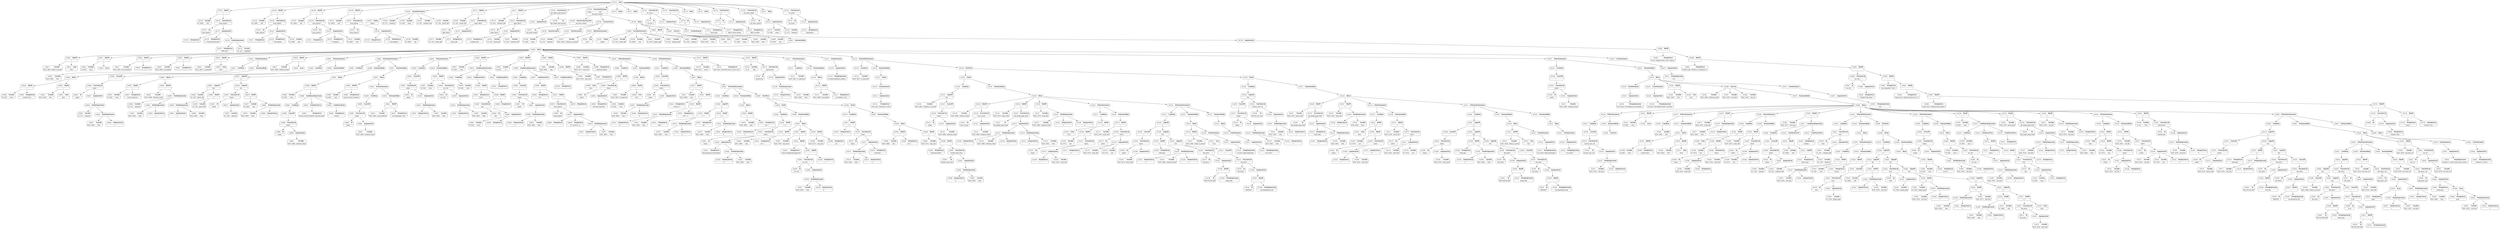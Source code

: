 digraph ast {
node [shape=none];
104729 [label=<<TABLE border='1' cellspacing='0' cellpadding='10' style='rounded' ><TR><TD border='0'>104729</TD><TD border='0'><B>Variable</B></TD></TR><HR/><TR><TD border='0' cellpadding='5'>(0, 2460)</TD><TD border='0' cellpadding='5'>self</TD></TR></TABLE>>];
104731 [label=<<TABLE border='1' cellspacing='0' cellpadding='10' style='rounded' ><TR><TD border='0'>104731</TD><TD border='0'><B>Id</B></TD></TR><HR/><TR><TD border='0' cellpadding='5' colspan='2'>preg_replace</TD></TR></TABLE>>];
104730 [label=<<TABLE border='1' cellspacing='0' cellpadding='10' style='rounded' ><TR><TD border='0'>104730</TD><TD border='0'><B>BinOP</B></TD></TR><HR/><TR><TD border='0' cellpadding='5' colspan='2'>=</TD></TR></TABLE>>];
104730 -> 104729 [weight=2];
104730 -> 104738 [weight=2];
104733 [label=<<TABLE border='1' cellspacing='0' cellpadding='10' style='rounded' ><TR><TD border='0'>104733</TD><TD border='0'><B>StringLiteral</B></TD></TR><HR/><TR><TD border='0' cellpadding='5' colspan='2'></TD></TR></TABLE>>];
104732 [label=<<TABLE border='1' cellspacing='0' cellpadding='10' style='rounded' ><TR><TD border='0'>104732</TD><TD border='0'><B>StringLiteral</B></TD></TR><HR/><TR><TD border='0' cellpadding='5' colspan='2'>|^.*wp-adminnetwork|i</TD></TR></TABLE>>];
104735 [label=<<TABLE border='1' cellspacing='0' cellpadding='10' style='rounded' ><TR><TD border='0'>104735</TD><TD border='0'><B>StringLiteral</B></TD></TR><HR/><TR><TD border='0' cellpadding='5' colspan='2'>PHP_SELF</TD></TR></TABLE>>];
104734 [label=<<TABLE border='1' cellspacing='0' cellpadding='10' style='rounded' ><TR><TD border='0'>104734</TD><TD border='0'><B>Variable</B></TD></TR><HR/><TR><TD border='0' cellpadding='5'>(0, 141)</TD><TD border='0' cellpadding='5'>_SERVER</TD></TR></TABLE>>];
104737 [label=<<TABLE border='1' cellspacing='0' cellpadding='10' style='rounded' ><TR><TD border='0'>104737</TD><TD border='0'><B>ArgumentList</B></TD></TR></TABLE>>];
104737 -> 104732 [weight=2];
104737 -> 104733 [weight=2];
104737 -> 104736 [weight=2];
104736 [label=<<TABLE border='1' cellspacing='0' cellpadding='10' style='rounded' ><TR><TD border='0'>104736</TD><TD border='0'><B>PostfixExpression</B></TD></TR></TABLE>>];
104736 -> 104734 [weight=2];
104736 -> 104735 [weight=2];
104739 [label=<<TABLE border='1' cellspacing='0' cellpadding='10' style='rounded' ><TR><TD border='0'>104739</TD><TD border='0'><B>Variable</B></TD></TR><HR/><TR><TD border='0' cellpadding='5'>(0, 2460)</TD><TD border='0' cellpadding='5'>self</TD></TR></TABLE>>];
104738 [label=<<TABLE border='1' cellspacing='0' cellpadding='10' style='rounded' ><TR><TD border='0'>104738</TD><TD border='0'><B>FunctionCall</B></TD></TR><HR/><TR><TD border='0' cellpadding='5' colspan='2'>preg_replace</TD></TR></TABLE>>];
104738 -> 104731 [weight=2];
104738 -> 104737 [weight=2];
104741 [label=<<TABLE border='1' cellspacing='0' cellpadding='10' style='rounded' ><TR><TD border='0'>104741</TD><TD border='0'><B>Id</B></TD></TR><HR/><TR><TD border='0' cellpadding='5' colspan='2'>preg_replace</TD></TR></TABLE>>];
104740 [label=<<TABLE border='1' cellspacing='0' cellpadding='10' style='rounded' ><TR><TD border='0'>104740</TD><TD border='0'><B>BinOP</B></TD></TR><HR/><TR><TD border='0' cellpadding='5' colspan='2'>=</TD></TR></TABLE>>];
104740 -> 104739 [weight=2];
104740 -> 104746 [weight=2];
104743 [label=<<TABLE border='1' cellspacing='0' cellpadding='10' style='rounded' ><TR><TD border='0'>104743</TD><TD border='0'><B>StringLiteral</B></TD></TR><HR/><TR><TD border='0' cellpadding='5' colspan='2'></TD></TR></TABLE>>];
104742 [label=<<TABLE border='1' cellspacing='0' cellpadding='10' style='rounded' ><TR><TD border='0'>104742</TD><TD border='0'><B>StringLiteral</B></TD></TR><HR/><TR><TD border='0' cellpadding='5' colspan='2'>|^.*wp-admin|i</TD></TR></TABLE>>];
104745 [label=<<TABLE border='1' cellspacing='0' cellpadding='10' style='rounded' ><TR><TD border='0'>104745</TD><TD border='0'><B>ArgumentList</B></TD></TR></TABLE>>];
104745 -> 104742 [weight=2];
104745 -> 104743 [weight=2];
104745 -> 104744 [weight=2];
104744 [label=<<TABLE border='1' cellspacing='0' cellpadding='10' style='rounded' ><TR><TD border='0'>104744</TD><TD border='0'><B>Variable</B></TD></TR><HR/><TR><TD border='0' cellpadding='5'>(0, 2460)</TD><TD border='0' cellpadding='5'>self</TD></TR></TABLE>>];
104747 [label=<<TABLE border='1' cellspacing='0' cellpadding='10' style='rounded' ><TR><TD border='0'>104747</TD><TD border='0'><B>Variable</B></TD></TR><HR/><TR><TD border='0' cellpadding='5'>(0, 2460)</TD><TD border='0' cellpadding='5'>self</TD></TR></TABLE>>];
104746 [label=<<TABLE border='1' cellspacing='0' cellpadding='10' style='rounded' ><TR><TD border='0'>104746</TD><TD border='0'><B>FunctionCall</B></TD></TR><HR/><TR><TD border='0' cellpadding='5' colspan='2'>preg_replace</TD></TR></TABLE>>];
104746 -> 104741 [weight=2];
104746 -> 104745 [weight=2];
104749 [label=<<TABLE border='1' cellspacing='0' cellpadding='10' style='rounded' ><TR><TD border='0'>104749</TD><TD border='0'><B>Id</B></TD></TR><HR/><TR><TD border='0' cellpadding='5' colspan='2'>preg_replace</TD></TR></TABLE>>];
104748 [label=<<TABLE border='1' cellspacing='0' cellpadding='10' style='rounded' ><TR><TD border='0'>104748</TD><TD border='0'><B>BinOP</B></TD></TR><HR/><TR><TD border='0' cellpadding='5' colspan='2'>=</TD></TR></TABLE>>];
104748 -> 104747 [weight=2];
104748 -> 104754 [weight=2];
104751 [label=<<TABLE border='1' cellspacing='0' cellpadding='10' style='rounded' ><TR><TD border='0'>104751</TD><TD border='0'><B>StringLiteral</B></TD></TR><HR/><TR><TD border='0' cellpadding='5' colspan='2'></TD></TR></TABLE>>];
104750 [label=<<TABLE border='1' cellspacing='0' cellpadding='10' style='rounded' ><TR><TD border='0'>104750</TD><TD border='0'><B>StringLiteral</B></TD></TR><HR/><TR><TD border='0' cellpadding='5' colspan='2'>|^.*plugins|i</TD></TR></TABLE>>];
104753 [label=<<TABLE border='1' cellspacing='0' cellpadding='10' style='rounded' ><TR><TD border='0'>104753</TD><TD border='0'><B>ArgumentList</B></TD></TR></TABLE>>];
104753 -> 104750 [weight=2];
104753 -> 104751 [weight=2];
104753 -> 104752 [weight=2];
104752 [label=<<TABLE border='1' cellspacing='0' cellpadding='10' style='rounded' ><TR><TD border='0'>104752</TD><TD border='0'><B>Variable</B></TD></TR><HR/><TR><TD border='0' cellpadding='5'>(0, 2460)</TD><TD border='0' cellpadding='5'>self</TD></TR></TABLE>>];
104755 [label=<<TABLE border='1' cellspacing='0' cellpadding='10' style='rounded' ><TR><TD border='0'>104755</TD><TD border='0'><B>Variable</B></TD></TR><HR/><TR><TD border='0' cellpadding='5'>(0, 2460)</TD><TD border='0' cellpadding='5'>self</TD></TR></TABLE>>];
104754 [label=<<TABLE border='1' cellspacing='0' cellpadding='10' style='rounded' ><TR><TD border='0'>104754</TD><TD border='0'><B>FunctionCall</B></TD></TR><HR/><TR><TD border='0' cellpadding='5' colspan='2'>preg_replace</TD></TR></TABLE>>];
104754 -> 104749 [weight=2];
104754 -> 104753 [weight=2];
104757 [label=<<TABLE border='1' cellspacing='0' cellpadding='10' style='rounded' ><TR><TD border='0'>104757</TD><TD border='0'><B>Id</B></TD></TR><HR/><TR><TD border='0' cellpadding='5' colspan='2'>preg_replace</TD></TR></TABLE>>];
104756 [label=<<TABLE border='1' cellspacing='0' cellpadding='10' style='rounded' ><TR><TD border='0'>104756</TD><TD border='0'><B>BinOP</B></TD></TR><HR/><TR><TD border='0' cellpadding='5' colspan='2'>=</TD></TR></TABLE>>];
104756 -> 104755 [weight=2];
104756 -> 104762 [weight=2];
104759 [label=<<TABLE border='1' cellspacing='0' cellpadding='10' style='rounded' ><TR><TD border='0'>104759</TD><TD border='0'><B>StringLiteral</B></TD></TR><HR/><TR><TD border='0' cellpadding='5' colspan='2'></TD></TR></TABLE>>];
104758 [label=<<TABLE border='1' cellspacing='0' cellpadding='10' style='rounded' ><TR><TD border='0'>104758</TD><TD border='0'><B>StringLiteral</B></TD></TR><HR/><TR><TD border='0' cellpadding='5' colspan='2'>|^.*mu-plugins|i</TD></TR></TABLE>>];
104761 [label=<<TABLE border='1' cellspacing='0' cellpadding='10' style='rounded' ><TR><TD border='0'>104761</TD><TD border='0'><B>ArgumentList</B></TD></TR></TABLE>>];
104761 -> 104758 [weight=2];
104761 -> 104759 [weight=2];
104761 -> 104760 [weight=2];
104760 [label=<<TABLE border='1' cellspacing='0' cellpadding='10' style='rounded' ><TR><TD border='0'>104760</TD><TD border='0'><B>Variable</B></TD></TR><HR/><TR><TD border='0' cellpadding='5'>(0, 2460)</TD><TD border='0' cellpadding='5'>self</TD></TR></TABLE>>];
104763 [label=<<TABLE border='1' cellspacing='0' cellpadding='10' style='rounded' ><TR><TD border='0'>104763</TD><TD border='0'><B>Global</B></TD></TR><HR/><TR><TD border='0' cellpadding='5' colspan='2'>global</TD></TR></TABLE>>];
104762 [label=<<TABLE border='1' cellspacing='0' cellpadding='10' style='rounded' ><TR><TD border='0'>104762</TD><TD border='0'><B>FunctionCall</B></TD></TR><HR/><TR><TD border='0' cellpadding='5' colspan='2'>preg_replace</TD></TR></TABLE>>];
104762 -> 104757 [weight=2];
104762 -> 104761 [weight=2];
104765 [label=<<TABLE border='1' cellspacing='0' cellpadding='10' style='rounded' ><TR><TD border='0'>104765</TD><TD border='0'><B>Variable</B></TD></TR><HR/><TR><TD border='0' cellpadding='5'>(0, 211)</TD><TD border='0' cellpadding='5'>submenu</TD></TR></TABLE>>];
104764 [label=<<TABLE border='1' cellspacing='0' cellpadding='10' style='rounded' ><TR><TD border='0'>104764</TD><TD border='0'><B>Variable</B></TD></TR><HR/><TR><TD border='0' cellpadding='5'>(0, 208)</TD><TD border='0' cellpadding='5'>menu</TD></TR></TABLE>>];
104767 [label=<<TABLE border='1' cellspacing='0' cellpadding='10' style='rounded' ><TR><TD border='0'>104767</TD><TD border='0'><B>Variable</B></TD></TR><HR/><TR><TD border='0' cellpadding='5'>(0, 161)</TD><TD border='0' cellpadding='5'>submenu_file</TD></TR></TABLE>>];
104766 [label=<<TABLE border='1' cellspacing='0' cellpadding='10' style='rounded' ><TR><TD border='0'>104766</TD><TD border='0'><B>Variable</B></TD></TR><HR/><TR><TD border='0' cellpadding='5'>(0, 134)</TD><TD border='0' cellpadding='5'>parent_file</TD></TR></TABLE>>];
104769 [label=<<TABLE border='1' cellspacing='0' cellpadding='10' style='rounded' ><TR><TD border='0'>104769</TD><TD border='0'><B>Variable</B></TD></TR><HR/><TR><TD border='0' cellpadding='5'>(0, 134)</TD><TD border='0' cellpadding='5'>parent_file</TD></TR></TABLE>>];
104768 [label=<<TABLE border='1' cellspacing='0' cellpadding='10' style='rounded' ><TR><TD border='0'>104768</TD><TD border='0'><B>VariableStatement</B></TD></TR></TABLE>>];
104768 -> 104763 [weight=2];
104768 -> 104764 [weight=2];
104768 -> 104765 [weight=2];
104768 -> 104766 [weight=2];
104768 -> 104767 [weight=2];
104771 [label=<<TABLE border='1' cellspacing='0' cellpadding='10' style='rounded' ><TR><TD border='0'>104771</TD><TD border='0'><B>Id</B></TD></TR><HR/><TR><TD border='0' cellpadding='5' colspan='2'>apply_filters</TD></TR></TABLE>>];
104770 [label=<<TABLE border='1' cellspacing='0' cellpadding='10' style='rounded' ><TR><TD border='0'>104770</TD><TD border='0'><B>BinOP</B></TD></TR><HR/><TR><TD border='0' cellpadding='5' colspan='2'>=</TD></TR></TABLE>>];
104770 -> 104769 [weight=2];
104770 -> 104775 [weight=2];
104773 [label=<<TABLE border='1' cellspacing='0' cellpadding='10' style='rounded' ><TR><TD border='0'>104773</TD><TD border='0'><B>Variable</B></TD></TR><HR/><TR><TD border='0' cellpadding='5'>(0, 134)</TD><TD border='0' cellpadding='5'>parent_file</TD></TR></TABLE>>];
104772 [label=<<TABLE border='1' cellspacing='0' cellpadding='10' style='rounded' ><TR><TD border='0'>104772</TD><TD border='0'><B>StringLiteral</B></TD></TR><HR/><TR><TD border='0' cellpadding='5' colspan='2'>parent_file</TD></TR></TABLE>>];
104775 [label=<<TABLE border='1' cellspacing='0' cellpadding='10' style='rounded' ><TR><TD border='0'>104775</TD><TD border='0'><B>FunctionCall</B></TD></TR><HR/><TR><TD border='0' cellpadding='5' colspan='2'>apply_filters</TD></TR></TABLE>>];
104775 -> 104771 [weight=2];
104775 -> 104774 [weight=2];
104774 [label=<<TABLE border='1' cellspacing='0' cellpadding='10' style='rounded' ><TR><TD border='0'>104774</TD><TD border='0'><B>ArgumentList</B></TD></TR></TABLE>>];
104774 -> 104772 [weight=2];
104774 -> 104773 [weight=2];
104777 [label=<<TABLE border='1' cellspacing='0' cellpadding='10' style='rounded' ><TR><TD border='0'>104777</TD><TD border='0'><B>BinOP</B></TD></TR><HR/><TR><TD border='0' cellpadding='5' colspan='2'>=</TD></TR></TABLE>>];
104777 -> 104776 [weight=2];
104777 -> 104783 [weight=2];
104776 [label=<<TABLE border='1' cellspacing='0' cellpadding='10' style='rounded' ><TR><TD border='0'>104776</TD><TD border='0'><B>Variable</B></TD></TR><HR/><TR><TD border='0' cellpadding='5'>(0, 161)</TD><TD border='0' cellpadding='5'>submenu_file</TD></TR></TABLE>>];
104779 [label=<<TABLE border='1' cellspacing='0' cellpadding='10' style='rounded' ><TR><TD border='0'>104779</TD><TD border='0'><B>StringLiteral</B></TD></TR><HR/><TR><TD border='0' cellpadding='5' colspan='2'>submenu_file</TD></TR></TABLE>>];
104778 [label=<<TABLE border='1' cellspacing='0' cellpadding='10' style='rounded' ><TR><TD border='0'>104778</TD><TD border='0'><B>Id</B></TD></TR><HR/><TR><TD border='0' cellpadding='5' colspan='2'>apply_filters</TD></TR></TABLE>>];
104781 [label=<<TABLE border='1' cellspacing='0' cellpadding='10' style='rounded' ><TR><TD border='0'>104781</TD><TD border='0'><B>Variable</B></TD></TR><HR/><TR><TD border='0' cellpadding='5'>(0, 134)</TD><TD border='0' cellpadding='5'>parent_file</TD></TR></TABLE>>];
104780 [label=<<TABLE border='1' cellspacing='0' cellpadding='10' style='rounded' ><TR><TD border='0'>104780</TD><TD border='0'><B>Variable</B></TD></TR><HR/><TR><TD border='0' cellpadding='5'>(0, 161)</TD><TD border='0' cellpadding='5'>submenu_file</TD></TR></TABLE>>];
104783 [label=<<TABLE border='1' cellspacing='0' cellpadding='10' style='rounded' ><TR><TD border='0'>104783</TD><TD border='0'><B>FunctionCall</B></TD></TR><HR/><TR><TD border='0' cellpadding='5' colspan='2'>apply_filters</TD></TR></TABLE>>];
104783 -> 104778 [weight=2];
104783 -> 104782 [weight=2];
104782 [label=<<TABLE border='1' cellspacing='0' cellpadding='10' style='rounded' ><TR><TD border='0'>104782</TD><TD border='0'><B>ArgumentList</B></TD></TR></TABLE>>];
104782 -> 104779 [weight=2];
104782 -> 104780 [weight=2];
104782 -> 104781 [weight=2];
104785 [label=<<TABLE border='1' cellspacing='0' cellpadding='10' style='rounded' ><TR><TD border='0'>104785</TD><TD border='0'><B>ArgumentList</B></TD></TR></TABLE>>];
104784 [label=<<TABLE border='1' cellspacing='0' cellpadding='10' style='rounded' ><TR><TD border='0'>104784</TD><TD border='0'><B>Id</B></TD></TR><HR/><TR><TD border='0' cellpadding='5' colspan='2'>get_admin_page_parent</TD></TR></TABLE>>];
104787 [label=<<TABLE border='1' cellspacing='0' cellpadding='10' style='rounded' ><TR><TD border='0'>104787</TD><TD border='0'><B>Id</B></TD></TR><HR/><TR><TD border='0' cellpadding='5' colspan='2'>_wp_menu_output</TD></TR></TABLE>>];
104786 [label=<<TABLE border='1' cellspacing='0' cellpadding='10' style='rounded' ><TR><TD border='0'>104786</TD><TD border='0'><B>FunctionCall</B></TD></TR><HR/><TR><TD border='0' cellpadding='5' colspan='2'>get_admin_page_parent</TD></TR></TABLE>>];
104786 -> 104784 [weight=2];
104786 -> 104785 [weight=2];
104789 [label=<<TABLE border='1' cellspacing='0' cellpadding='10' style='rounded' ><TR><TD border='0'>104789</TD><TD border='0'><B>Variable</B></TD></TR><HR/><TR><TD border='0' cellpadding='5'>(0, 208)</TD><TD border='0' cellpadding='5'>menu</TD></TR></TABLE>>];
104788 [label=<<TABLE border='1' cellspacing='0' cellpadding='10' style='rounded' ><TR><TD border='0'>104788</TD><TD border='0'><B>ReturnValueFunction</B></TD></TR><HR/><TR><TD border='0' cellpadding='5' colspan='2'>_wp_menu_output</TD></TR></TABLE>>];
104788 -> 104787 [weight=2];
104791 [label=<<TABLE border='1' cellspacing='0' cellpadding='10' style='rounded' ><TR><TD border='0'>104791</TD><TD border='0'><B>Variable</B></TD></TR><HR/><TR><TD border='0' cellpadding='5'>(0, 211)</TD><TD border='0' cellpadding='5'>submenu</TD></TR></TABLE>>];
104790 [label=<<TABLE border='1' cellspacing='0' cellpadding='10' style='rounded' ><TR><TD border='0'>104790</TD><TD border='0'><B>ValueParameter</B></TD></TR></TABLE>>];
104790 -> 104789 [weight=2];
104793 [label=<<TABLE border='1' cellspacing='0' cellpadding='10' style='rounded' ><TR><TD border='0'>104793</TD><TD border='0'><B>Variable</B></TD></TR><HR/><TR><TD border='0' cellpadding='5'>(618, 2461)</TD><TD border='0' cellpadding='5'>submenu_as_parent</TD></TR></TABLE>>];
104792 [label=<<TABLE border='1' cellspacing='0' cellpadding='10' style='rounded' ><TR><TD border='0'>104792</TD><TD border='0'><B>ValueParameter</B></TD></TR></TABLE>>];
104792 -> 104791 [weight=2];
104795 [label=<<TABLE border='1' cellspacing='0' cellpadding='10' style='rounded' ><TR><TD border='0'>104795</TD><TD border='0'><B>OptValueParameter</B></TD></TR></TABLE>>];
104795 -> 104793 [weight=2];
104795 -> 104794 [weight=2];
104794 [label=<<TABLE border='1' cellspacing='0' cellpadding='10' style='rounded' ><TR><TD border='0'>104794</TD><TD border='0'><B>True</B></TD></TR><HR/><TR><TD border='0' cellpadding='5' colspan='2'>true</TD></TR></TABLE>>];
104797 [label=<<TABLE border='1' cellspacing='0' cellpadding='10' style='rounded' ><TR><TD border='0'>104797</TD><TD border='0'><B>Global</B></TD></TR><HR/><TR><TD border='0' cellpadding='5' colspan='2'>global</TD></TR></TABLE>>];
104796 [label=<<TABLE border='1' cellspacing='0' cellpadding='10' style='rounded' ><TR><TD border='0'>104796</TD><TD border='0'><B>ParameterList</B></TD></TR></TABLE>>];
104796 -> 104790 [weight=2];
104796 -> 104792 [weight=2];
104796 -> 104795 [weight=2];
104799 [label=<<TABLE border='1' cellspacing='0' cellpadding='10' style='rounded' ><TR><TD border='0'>104799</TD><TD border='0'><B>Variable</B></TD></TR><HR/><TR><TD border='0' cellpadding='5'>(0, 134)</TD><TD border='0' cellpadding='5'>parent_file</TD></TR></TABLE>>];
104798 [label=<<TABLE border='1' cellspacing='0' cellpadding='10' style='rounded' ><TR><TD border='0'>104798</TD><TD border='0'><B>Variable</B></TD></TR><HR/><TR><TD border='0' cellpadding='5'>(0, 2460)</TD><TD border='0' cellpadding='5'>self</TD></TR></TABLE>>];
104801 [label=<<TABLE border='1' cellspacing='0' cellpadding='10' style='rounded' ><TR><TD border='0'>104801</TD><TD border='0'><B>Variable</B></TD></TR><HR/><TR><TD border='0' cellpadding='5'>(0, 2182)</TD><TD border='0' cellpadding='5'>plugin_page</TD></TR></TABLE>>];
104800 [label=<<TABLE border='1' cellspacing='0' cellpadding='10' style='rounded' ><TR><TD border='0'>104800</TD><TD border='0'><B>Variable</B></TD></TR><HR/><TR><TD border='0' cellpadding='5'>(0, 161)</TD><TD border='0' cellpadding='5'>submenu_file</TD></TR></TABLE>>];
104803 [label=<<TABLE border='1' cellspacing='0' cellpadding='10' style='rounded' ><TR><TD border='0'>104803</TD><TD border='0'><B>VariableStatement</B></TD></TR></TABLE>>];
104803 -> 104797 [weight=2];
104803 -> 104798 [weight=2];
104803 -> 104799 [weight=2];
104803 -> 104800 [weight=2];
104803 -> 104801 [weight=2];
104803 -> 104802 [weight=2];
104802 [label=<<TABLE border='1' cellspacing='0' cellpadding='10' style='rounded' ><TR><TD border='0'>104802</TD><TD border='0'><B>Variable</B></TD></TR><HR/><TR><TD border='0' cellpadding='5'>(0, 1191)</TD><TD border='0' cellpadding='5'>typenow</TD></TR></TABLE>>];
104805 [label=<<TABLE border='1' cellspacing='0' cellpadding='10' style='rounded' ><TR><TD border='0'>104805</TD><TD border='0'><B>BinOP</B></TD></TR><HR/><TR><TD border='0' cellpadding='5' colspan='2'>=</TD></TR></TABLE>>];
104805 -> 104804 [weight=2];
104805 -> 104806 [weight=2];
104804 [label=<<TABLE border='1' cellspacing='0' cellpadding='10' style='rounded' ><TR><TD border='0'>104804</TD><TD border='0'><B>Variable</B></TD></TR><HR/><TR><TD border='0' cellpadding='5'>(618, 2462)</TD><TD border='0' cellpadding='5'>first</TD></TR></TABLE>>];
104807 [label=<<TABLE border='1' cellspacing='0' cellpadding='10' style='rounded' ><TR><TD border='0'>104807</TD><TD border='0'><B>Variable</B></TD></TR><HR/><TR><TD border='0' cellpadding='5'>(0, 208)</TD><TD border='0' cellpadding='5'>menu</TD></TR></TABLE>>];
104806 [label=<<TABLE border='1' cellspacing='0' cellpadding='10' style='rounded' ><TR><TD border='0'>104806</TD><TD border='0'><B>True</B></TD></TR><HR/><TR><TD border='0' cellpadding='5' colspan='2'>true</TD></TR></TABLE>>];
104809 [label=<<TABLE border='1' cellspacing='0' cellpadding='10' style='rounded' ><TR><TD border='0'>104809</TD><TD border='0'><B>Variable</B></TD></TR><HR/><TR><TD border='0' cellpadding='5'>(618, 2463)</TD><TD border='0' cellpadding='5'>item</TD></TR></TABLE>>];
104808 [label=<<TABLE border='1' cellspacing='0' cellpadding='10' style='rounded' ><TR><TD border='0'>104808</TD><TD border='0'><B>Variable</B></TD></TR><HR/><TR><TD border='0' cellpadding='5'>(0, 816)</TD><TD border='0' cellpadding='5'>key</TD></TR></TABLE>>];
104811 [label=<<TABLE border='1' cellspacing='0' cellpadding='10' style='rounded' ><TR><TD border='0'>104811</TD><TD border='0'><B>Variable</B></TD></TR><HR/><TR><TD border='0' cellpadding='5'>(618, 2464)</TD><TD border='0' cellpadding='5'>admin_is_parent</TD></TR></TABLE>>];
104813 [label=<<TABLE border='1' cellspacing='0' cellpadding='10' style='rounded' ><TR><TD border='0'>104813</TD><TD border='0'><B>False</B></TD></TR><HR/><TR><TD border='0' cellpadding='5' colspan='2'>false</TD></TR></TABLE>>];
104812 [label=<<TABLE border='1' cellspacing='0' cellpadding='10' style='rounded' ><TR><TD border='0'>104812</TD><TD border='0'><B>BinOP</B></TD></TR><HR/><TR><TD border='0' cellpadding='5' colspan='2'>=</TD></TR></TABLE>>];
104812 -> 104811 [weight=2];
104812 -> 104813 [weight=2];
104815 [label=<<TABLE border='1' cellspacing='0' cellpadding='10' style='rounded' ><TR><TD border='0'>104815</TD><TD border='0'><B>BinOP</B></TD></TR><HR/><TR><TD border='0' cellpadding='5' colspan='2'>=</TD></TR></TABLE>>];
104815 -> 104814 [weight=2];
104815 -> 104816 [weight=2];
104814 [label=<<TABLE border='1' cellspacing='0' cellpadding='10' style='rounded' ><TR><TD border='0'>104814</TD><TD border='0'><B>Variable</B></TD></TR><HR/><TR><TD border='0' cellpadding='5'>(0, 850)</TD><TD border='0' cellpadding='5'>class</TD></TR></TABLE>>];
104817 [label=<<TABLE border='1' cellspacing='0' cellpadding='10' style='rounded' ><TR><TD border='0'>104817</TD><TD border='0'><B>Variable</B></TD></TR><HR/><TR><TD border='0' cellpadding='5'>(618, 2465)</TD><TD border='0' cellpadding='5'>aria_attributes</TD></TR></TABLE>>];
104816 [label=<<TABLE border='1' cellspacing='0' cellpadding='10' style='rounded' ><TR><TD border='0'>104816</TD><TD border='0'><B>Array</B></TD></TR></TABLE>>];
104819 [label=<<TABLE border='1' cellspacing='0' cellpadding='10' style='rounded' ><TR><TD border='0'>104819</TD><TD border='0'><B>StringLiteral</B></TD></TR><HR/><TR><TD border='0' cellpadding='5' colspan='2'></TD></TR></TABLE>>];
104818 [label=<<TABLE border='1' cellspacing='0' cellpadding='10' style='rounded' ><TR><TD border='0'>104818</TD><TD border='0'><B>BinOP</B></TD></TR><HR/><TR><TD border='0' cellpadding='5' colspan='2'>=</TD></TR></TABLE>>];
104818 -> 104817 [weight=2];
104818 -> 104819 [weight=2];
104821 [label=<<TABLE border='1' cellspacing='0' cellpadding='10' style='rounded' ><TR><TD border='0'>104821</TD><TD border='0'><B>BinOP</B></TD></TR><HR/><TR><TD border='0' cellpadding='5' colspan='2'>=</TD></TR></TABLE>>];
104821 -> 104820 [weight=2];
104821 -> 104822 [weight=2];
104820 [label=<<TABLE border='1' cellspacing='0' cellpadding='10' style='rounded' ><TR><TD border='0'>104820</TD><TD border='0'><B>Variable</B></TD></TR><HR/><TR><TD border='0' cellpadding='5'>(618, 2466)</TD><TD border='0' cellpadding='5'>aria_hidden</TD></TR></TABLE>>];
104823 [label=<<TABLE border='1' cellspacing='0' cellpadding='10' style='rounded' ><TR><TD border='0'>104823</TD><TD border='0'><B>Variable</B></TD></TR><HR/><TR><TD border='0' cellpadding='5'>(618, 2467)</TD><TD border='0' cellpadding='5'>is_separator</TD></TR></TABLE>>];
104822 [label=<<TABLE border='1' cellspacing='0' cellpadding='10' style='rounded' ><TR><TD border='0'>104822</TD><TD border='0'><B>StringLiteral</B></TD></TR><HR/><TR><TD border='0' cellpadding='5' colspan='2'></TD></TR></TABLE>>];
104825 [label=<<TABLE border='1' cellspacing='0' cellpadding='10' style='rounded' ><TR><TD border='0'>104825</TD><TD border='0'><B>False</B></TD></TR><HR/><TR><TD border='0' cellpadding='5' colspan='2'>false</TD></TR></TABLE>>];
104824 [label=<<TABLE border='1' cellspacing='0' cellpadding='10' style='rounded' ><TR><TD border='0'>104824</TD><TD border='0'><B>BinOP</B></TD></TR><HR/><TR><TD border='0' cellpadding='5' colspan='2'>=</TD></TR></TABLE>>];
104824 -> 104823 [weight=2];
104824 -> 104825 [weight=2];
104827 [label=<<TABLE border='1' cellspacing='0' cellpadding='10' style='rounded' ><TR><TD border='0'>104827</TD><TD border='0'><B>Condition</B></TD></TR></TABLE>>];
104827 -> 104826 [weight=2];
104826 [label=<<TABLE border='1' cellspacing='0' cellpadding='10' style='rounded' ><TR><TD border='0'>104826</TD><TD border='0'><B>Variable</B></TD></TR><HR/><TR><TD border='0' cellpadding='5'>(618, 2462)</TD><TD border='0' cellpadding='5'>first</TD></TR></TABLE>>];
104829 [label=<<TABLE border='1' cellspacing='0' cellpadding='10' style='rounded' ><TR><TD border='0'>104829</TD><TD border='0'><B>BinOP</B></TD></TR><HR/><TR><TD border='0' cellpadding='5' colspan='2'>=</TD></TR></TABLE>>];
104829 -> 104828 [weight=2];
104829 -> 104830 [weight=2];
104828 [label=<<TABLE border='1' cellspacing='0' cellpadding='10' style='rounded' ><TR><TD border='0'>104828</TD><TD border='0'><B>Variable</B></TD></TR><HR/><TR><TD border='0' cellpadding='5'>(0, 850)</TD><TD border='0' cellpadding='5'>class</TD></TR></TABLE>>];
104831 [label=<<TABLE border='1' cellspacing='0' cellpadding='10' style='rounded' ><TR><TD border='0'>104831</TD><TD border='0'><B>Variable</B></TD></TR><HR/><TR><TD border='0' cellpadding='5'>(618, 2462)</TD><TD border='0' cellpadding='5'>first</TD></TR></TABLE>>];
104830 [label=<<TABLE border='1' cellspacing='0' cellpadding='10' style='rounded' ><TR><TD border='0'>104830</TD><TD border='0'><B>StringLiteral</B></TD></TR><HR/><TR><TD border='0' cellpadding='5' colspan='2'>wp-first-item</TD></TR></TABLE>>];
104833 [label=<<TABLE border='1' cellspacing='0' cellpadding='10' style='rounded' ><TR><TD border='0'>104833</TD><TD border='0'><B>False</B></TD></TR><HR/><TR><TD border='0' cellpadding='5' colspan='2'>false</TD></TR></TABLE>>];
104832 [label=<<TABLE border='1' cellspacing='0' cellpadding='10' style='rounded' ><TR><TD border='0'>104832</TD><TD border='0'><B>BinOP</B></TD></TR><HR/><TR><TD border='0' cellpadding='5' colspan='2'>=</TD></TR></TABLE>>];
104832 -> 104831 [weight=2];
104832 -> 104833 [weight=2];
104835 [label=<<TABLE border='1' cellspacing='0' cellpadding='10' style='rounded' ><TR><TD border='0'>104835</TD><TD border='0'><B>IfThenStatement</B></TD></TR></TABLE>>];
104835 -> 104827 [weight=2];
104835 -> 104836 [weight=2];
104834 [label=<<TABLE border='1' cellspacing='0' cellpadding='10' style='rounded' ><TR><TD border='0'>104834</TD><TD border='0'><B>Block</B></TD></TR></TABLE>>];
104834 -> 104829 [weight=2];
104834 -> 104832 [weight=2];
104837 [label=<<TABLE border='1' cellspacing='0' cellpadding='10' style='rounded' ><TR><TD border='0'>104837</TD><TD border='0'><B>Variable</B></TD></TR><HR/><TR><TD border='0' cellpadding='5'>(618, 2468)</TD><TD border='0' cellpadding='5'>submenu_items</TD></TR></TABLE>>];
104836 [label=<<TABLE border='1' cellspacing='0' cellpadding='10' style='rounded' ><TR><TD border='0'>104836</TD><TD border='0'><B>StatementBody</B></TD></TR></TABLE>>];
104836 -> 104834 [weight=2];
104839 [label=<<TABLE border='1' cellspacing='0' cellpadding='10' style='rounded' ><TR><TD border='0'>104839</TD><TD border='0'><B>Array</B></TD></TR></TABLE>>];
104838 [label=<<TABLE border='1' cellspacing='0' cellpadding='10' style='rounded' ><TR><TD border='0'>104838</TD><TD border='0'><B>BinOP</B></TD></TR><HR/><TR><TD border='0' cellpadding='5' colspan='2'>=</TD></TR></TABLE>>];
104838 -> 104837 [weight=2];
104838 -> 104839 [weight=2];
104841 [label=<<TABLE border='1' cellspacing='0' cellpadding='10' style='rounded' ><TR><TD border='0'>104841</TD><TD border='0'><B>Id</B></TD></TR><HR/><TR><TD border='0' cellpadding='5' colspan='2'>empty</TD></TR></TABLE>>];
104843 [label=<<TABLE border='1' cellspacing='0' cellpadding='10' style='rounded' ><TR><TD border='0'>104843</TD><TD border='0'><B>Variable</B></TD></TR><HR/><TR><TD border='0' cellpadding='5'>(618, 2463)</TD><TD border='0' cellpadding='5'>item</TD></TR></TABLE>>];
104842 [label=<<TABLE border='1' cellspacing='0' cellpadding='10' style='rounded' ><TR><TD border='0'>104842</TD><TD border='0'><B>Variable</B></TD></TR><HR/><TR><TD border='0' cellpadding='5'>(0, 211)</TD><TD border='0' cellpadding='5'>submenu</TD></TR></TABLE>>];
104845 [label=<<TABLE border='1' cellspacing='0' cellpadding='10' style='rounded' ><TR><TD border='0'>104845</TD><TD border='0'><B>PostfixExpression</B></TD></TR></TABLE>>];
104845 -> 104843 [weight=2];
104845 -> 104844 [weight=2];
104844 [label=<<TABLE border='1' cellspacing='0' cellpadding='10' style='rounded' ><TR><TD border='0'>104844</TD><TD border='0'><B>IntegerLiteral</B></TD></TR><HR/><TR><TD border='0' cellpadding='5' colspan='2'>2</TD></TR></TABLE>>];
104847 [label=<<TABLE border='1' cellspacing='0' cellpadding='10' style='rounded' ><TR><TD border='0'>104847</TD><TD border='0'><B>ArgumentList</B></TD></TR></TABLE>>];
104847 -> 104846 [weight=2];
104846 [label=<<TABLE border='1' cellspacing='0' cellpadding='10' style='rounded' ><TR><TD border='0'>104846</TD><TD border='0'><B>PostfixExpression</B></TD></TR></TABLE>>];
104846 -> 104842 [weight=2];
104846 -> 104845 [weight=2];
104849 [label=<<TABLE border='1' cellspacing='0' cellpadding='10' style='rounded' ><TR><TD border='0'>104849</TD><TD border='0'><B>UnaryOP</B></TD></TR><HR/><TR><TD border='0' cellpadding='5' colspan='2'>!</TD></TR></TABLE>>];
104849 -> 104848 [weight=2];
104848 [label=<<TABLE border='1' cellspacing='0' cellpadding='10' style='rounded' ><TR><TD border='0'>104848</TD><TD border='0'><B>FunctionCall</B></TD></TR><HR/><TR><TD border='0' cellpadding='5' colspan='2'>empty</TD></TR></TABLE>>];
104848 -> 104841 [weight=2];
104848 -> 104847 [weight=2];
104851 [label=<<TABLE border='1' cellspacing='0' cellpadding='10' style='rounded' ><TR><TD border='0'>104851</TD><TD border='0'><B>Variable</B></TD></TR><HR/><TR><TD border='0' cellpadding='5'>(0, 850)</TD><TD border='0' cellpadding='5'>class</TD></TR></TABLE>>];
104850 [label=<<TABLE border='1' cellspacing='0' cellpadding='10' style='rounded' ><TR><TD border='0'>104850</TD><TD border='0'><B>Condition</B></TD></TR></TABLE>>];
104850 -> 104849 [weight=2];
104853 [label=<<TABLE border='1' cellspacing='0' cellpadding='10' style='rounded' ><TR><TD border='0'>104853</TD><TD border='0'><B>StringLiteral</B></TD></TR><HR/><TR><TD border='0' cellpadding='5' colspan='2'>wp-has-submenu</TD></TR></TABLE>>];
104852 [label=<<TABLE border='1' cellspacing='0' cellpadding='10' style='rounded' ><TR><TD border='0'>104852</TD><TD border='0'><B>BinOP</B></TD></TR><HR/><TR><TD border='0' cellpadding='5' colspan='2'>=</TD></TR></TABLE>>];
104852 -> 104851 [weight=2];
104852 -> 104853 [weight=2];
104855 [label=<<TABLE border='1' cellspacing='0' cellpadding='10' style='rounded' ><TR><TD border='0'>104855</TD><TD border='0'><B>BinOP</B></TD></TR><HR/><TR><TD border='0' cellpadding='5' colspan='2'>=</TD></TR></TABLE>>];
104855 -> 104854 [weight=2];
104855 -> 104860 [weight=2];
104854 [label=<<TABLE border='1' cellspacing='0' cellpadding='10' style='rounded' ><TR><TD border='0'>104854</TD><TD border='0'><B>Variable</B></TD></TR><HR/><TR><TD border='0' cellpadding='5'>(618, 2468)</TD><TD border='0' cellpadding='5'>submenu_items</TD></TR></TABLE>>];
104857 [label=<<TABLE border='1' cellspacing='0' cellpadding='10' style='rounded' ><TR><TD border='0'>104857</TD><TD border='0'><B>Variable</B></TD></TR><HR/><TR><TD border='0' cellpadding='5'>(618, 2463)</TD><TD border='0' cellpadding='5'>item</TD></TR></TABLE>>];
104856 [label=<<TABLE border='1' cellspacing='0' cellpadding='10' style='rounded' ><TR><TD border='0'>104856</TD><TD border='0'><B>Variable</B></TD></TR><HR/><TR><TD border='0' cellpadding='5'>(0, 211)</TD><TD border='0' cellpadding='5'>submenu</TD></TR></TABLE>>];
104859 [label=<<TABLE border='1' cellspacing='0' cellpadding='10' style='rounded' ><TR><TD border='0'>104859</TD><TD border='0'><B>PostfixExpression</B></TD></TR></TABLE>>];
104859 -> 104857 [weight=2];
104859 -> 104858 [weight=2];
104858 [label=<<TABLE border='1' cellspacing='0' cellpadding='10' style='rounded' ><TR><TD border='0'>104858</TD><TD border='0'><B>IntegerLiteral</B></TD></TR><HR/><TR><TD border='0' cellpadding='5' colspan='2'>2</TD></TR></TABLE>>];
104861 [label=<<TABLE border='1' cellspacing='0' cellpadding='10' style='rounded' ><TR><TD border='0'>104861</TD><TD border='0'><B>Block</B></TD></TR></TABLE>>];
104861 -> 104852 [weight=2];
104861 -> 104855 [weight=2];
104860 [label=<<TABLE border='1' cellspacing='0' cellpadding='10' style='rounded' ><TR><TD border='0'>104860</TD><TD border='0'><B>PostfixExpression</B></TD></TR></TABLE>>];
104860 -> 104856 [weight=2];
104860 -> 104859 [weight=2];
104863 [label=<<TABLE border='1' cellspacing='0' cellpadding='10' style='rounded' ><TR><TD border='0'>104863</TD><TD border='0'><B>StatementBody</B></TD></TR></TABLE>>];
104863 -> 104861 [weight=2];
104862 [label=<<TABLE border='1' cellspacing='0' cellpadding='10' style='rounded' ><TR><TD border='0'>104862</TD><TD border='0'><B>IfThenStatement</B></TD></TR></TABLE>>];
104862 -> 104850 [weight=2];
104862 -> 104863 [weight=2];
104865 [label=<<TABLE border='1' cellspacing='0' cellpadding='10' style='rounded' ><TR><TD border='0'>104865</TD><TD border='0'><B>LogicOP</B></TD></TR><HR/><TR><TD border='0' cellpadding='5' colspan='2'>&amp;&amp;</TD></TR></TABLE>>];
104865 -> 104864 [weight=2];
104865 -> 104869 [weight=2];
104864 [label=<<TABLE border='1' cellspacing='0' cellpadding='10' style='rounded' ><TR><TD border='0'>104864</TD><TD border='0'><B>Variable</B></TD></TR><HR/><TR><TD border='0' cellpadding='5'>(0, 134)</TD><TD border='0' cellpadding='5'>parent_file</TD></TR></TABLE>>];
104867 [label=<<TABLE border='1' cellspacing='0' cellpadding='10' style='rounded' ><TR><TD border='0'>104867</TD><TD border='0'><B>IntegerLiteral</B></TD></TR><HR/><TR><TD border='0' cellpadding='5' colspan='2'>2</TD></TR></TABLE>>];
104866 [label=<<TABLE border='1' cellspacing='0' cellpadding='10' style='rounded' ><TR><TD border='0'>104866</TD><TD border='0'><B>Variable</B></TD></TR><HR/><TR><TD border='0' cellpadding='5'>(618, 2463)</TD><TD border='0' cellpadding='5'>item</TD></TR></TABLE>>];
104869 [label=<<TABLE border='1' cellspacing='0' cellpadding='10' style='rounded' ><TR><TD border='0'>104869</TD><TD border='0'><B>RelOP</B></TD></TR><HR/><TR><TD border='0' cellpadding='5' colspan='2'>==</TD></TR></TABLE>>];
104869 -> 104868 [weight=2];
104869 -> 104870 [weight=2];
104868 [label=<<TABLE border='1' cellspacing='0' cellpadding='10' style='rounded' ><TR><TD border='0'>104868</TD><TD border='0'><B>PostfixExpression</B></TD></TR></TABLE>>];
104868 -> 104866 [weight=2];
104868 -> 104867 [weight=2];
104871 [label=<<TABLE border='1' cellspacing='0' cellpadding='10' style='rounded' ><TR><TD border='0'>104871</TD><TD border='0'><B>LogicOP</B></TD></TR><HR/><TR><TD border='0' cellpadding='5' colspan='2'>||</TD></TR></TABLE>>];
104871 -> 104865 [weight=2];
104871 -> 104876 [weight=2];
104870 [label=<<TABLE border='1' cellspacing='0' cellpadding='10' style='rounded' ><TR><TD border='0'>104870</TD><TD border='0'><B>Variable</B></TD></TR><HR/><TR><TD border='0' cellpadding='5'>(0, 134)</TD><TD border='0' cellpadding='5'>parent_file</TD></TR></TABLE>>];
104873 [label=<<TABLE border='1' cellspacing='0' cellpadding='10' style='rounded' ><TR><TD border='0'>104873</TD><TD border='0'><B>Variable</B></TD></TR><HR/><TR><TD border='0' cellpadding='5'>(0, 1191)</TD><TD border='0' cellpadding='5'>typenow</TD></TR></TABLE>>];
104872 [label=<<TABLE border='1' cellspacing='0' cellpadding='10' style='rounded' ><TR><TD border='0'>104872</TD><TD border='0'><B>Id</B></TD></TR><HR/><TR><TD border='0' cellpadding='5' colspan='2'>empty</TD></TR></TABLE>>];
104875 [label=<<TABLE border='1' cellspacing='0' cellpadding='10' style='rounded' ><TR><TD border='0'>104875</TD><TD border='0'><B>FunctionCall</B></TD></TR><HR/><TR><TD border='0' cellpadding='5' colspan='2'>empty</TD></TR></TABLE>>];
104875 -> 104872 [weight=2];
104875 -> 104874 [weight=2];
104874 [label=<<TABLE border='1' cellspacing='0' cellpadding='10' style='rounded' ><TR><TD border='0'>104874</TD><TD border='0'><B>ArgumentList</B></TD></TR></TABLE>>];
104874 -> 104873 [weight=2];
104877 [label=<<TABLE border='1' cellspacing='0' cellpadding='10' style='rounded' ><TR><TD border='0'>104877</TD><TD border='0'><B>Variable</B></TD></TR><HR/><TR><TD border='0' cellpadding='5'>(0, 2460)</TD><TD border='0' cellpadding='5'>self</TD></TR></TABLE>>];
104876 [label=<<TABLE border='1' cellspacing='0' cellpadding='10' style='rounded' ><TR><TD border='0'>104876</TD><TD border='0'><B>LogicOP</B></TD></TR><HR/><TR><TD border='0' cellpadding='5' colspan='2'>&amp;&amp;</TD></TR></TABLE>>];
104876 -> 104875 [weight=2];
104876 -> 104878 [weight=2];
104879 [label=<<TABLE border='1' cellspacing='0' cellpadding='10' style='rounded' ><TR><TD border='0'>104879</TD><TD border='0'><B>Variable</B></TD></TR><HR/><TR><TD border='0' cellpadding='5'>(618, 2463)</TD><TD border='0' cellpadding='5'>item</TD></TR></TABLE>>];
104878 [label=<<TABLE border='1' cellspacing='0' cellpadding='10' style='rounded' ><TR><TD border='0'>104878</TD><TD border='0'><B>RelOP</B></TD></TR><HR/><TR><TD border='0' cellpadding='5' colspan='2'>==</TD></TR></TABLE>>];
104878 -> 104877 [weight=2];
104878 -> 104881 [weight=2];
104881 [label=<<TABLE border='1' cellspacing='0' cellpadding='10' style='rounded' ><TR><TD border='0'>104881</TD><TD border='0'><B>PostfixExpression</B></TD></TR></TABLE>>];
104881 -> 104879 [weight=2];
104881 -> 104880 [weight=2];
104880 [label=<<TABLE border='1' cellspacing='0' cellpadding='10' style='rounded' ><TR><TD border='0'>104880</TD><TD border='0'><B>IntegerLiteral</B></TD></TR><HR/><TR><TD border='0' cellpadding='5' colspan='2'>2</TD></TR></TABLE>>];
104883 [label=<<TABLE border='1' cellspacing='0' cellpadding='10' style='rounded' ><TR><TD border='0'>104883</TD><TD border='0'><B>Variable</B></TD></TR><HR/><TR><TD border='0' cellpadding='5'>(0, 850)</TD><TD border='0' cellpadding='5'>class</TD></TR></TABLE>>];
104882 [label=<<TABLE border='1' cellspacing='0' cellpadding='10' style='rounded' ><TR><TD border='0'>104882</TD><TD border='0'><B>Condition</B></TD></TR></TABLE>>];
104882 -> 104871 [weight=2];
104884 [label=<<TABLE border='1' cellspacing='0' cellpadding='10' style='rounded' ><TR><TD border='0'>104884</TD><TD border='0'><B>BinOP</B></TD></TR><HR/><TR><TD border='0' cellpadding='5' colspan='2'>=</TD></TR></TABLE>>];
104884 -> 104883 [weight=2];
104884 -> 104896 [weight=2];
104887 [label=<<TABLE border='1' cellspacing='0' cellpadding='10' style='rounded' ><TR><TD border='0'>104887</TD><TD border='0'><B>Variable</B></TD></TR><HR/><TR><TD border='0' cellpadding='5'>(618, 2468)</TD><TD border='0' cellpadding='5'>submenu_items</TD></TR></TABLE>>];
104886 [label=<<TABLE border='1' cellspacing='0' cellpadding='10' style='rounded' ><TR><TD border='0'>104886</TD><TD border='0'><B>Id</B></TD></TR><HR/><TR><TD border='0' cellpadding='5' colspan='2'>empty</TD></TR></TABLE>>];
104889 [label=<<TABLE border='1' cellspacing='0' cellpadding='10' style='rounded' ><TR><TD border='0'>104889</TD><TD border='0'><B>FunctionCall</B></TD></TR><HR/><TR><TD border='0' cellpadding='5' colspan='2'>empty</TD></TR></TABLE>>];
104889 -> 104886 [weight=2];
104889 -> 104888 [weight=2];
104888 [label=<<TABLE border='1' cellspacing='0' cellpadding='10' style='rounded' ><TR><TD border='0'>104888</TD><TD border='0'><B>ArgumentList</B></TD></TR></TABLE>>];
104888 -> 104887 [weight=2];
104891 [label=<<TABLE border='1' cellspacing='0' cellpadding='10' style='rounded' ><TR><TD border='0'>104891</TD><TD border='0'><B>Condition</B></TD></TR></TABLE>>];
104891 -> 104890 [weight=2];
104890 [label=<<TABLE border='1' cellspacing='0' cellpadding='10' style='rounded' ><TR><TD border='0'>104890</TD><TD border='0'><B>UnaryOP</B></TD></TR><HR/><TR><TD border='0' cellpadding='5' colspan='2'>!</TD></TR></TABLE>>];
104890 -> 104889 [weight=2];
104893 [label=<<TABLE border='1' cellspacing='0' cellpadding='10' style='rounded' ><TR><TD border='0'>104893</TD><TD border='0'><B>ConditionalTrue</B></TD></TR></TABLE>>];
104893 -> 104892 [weight=2];
104892 [label=<<TABLE border='1' cellspacing='0' cellpadding='10' style='rounded' ><TR><TD border='0'>104892</TD><TD border='0'><B>StringLiteral</B></TD></TR><HR/><TR><TD border='0' cellpadding='5' colspan='2'>wp-has-current-submenu wp-menu-open</TD></TR></TABLE>>];
104895 [label=<<TABLE border='1' cellspacing='0' cellpadding='10' style='rounded' ><TR><TD border='0'>104895</TD><TD border='0'><B>ConditionalFalse</B></TD></TR></TABLE>>];
104895 -> 104894 [weight=2];
104894 [label=<<TABLE border='1' cellspacing='0' cellpadding='10' style='rounded' ><TR><TD border='0'>104894</TD><TD border='0'><B>StringLiteral</B></TD></TR><HR/><TR><TD border='0' cellpadding='5' colspan='2'>current</TD></TR></TABLE>>];
104897 [label=<<TABLE border='1' cellspacing='0' cellpadding='10' style='rounded' ><TR><TD border='0'>104897</TD><TD border='0'><B>Block</B></TD></TR></TABLE>>];
104897 -> 104884 [weight=2];
104896 [label=<<TABLE border='1' cellspacing='0' cellpadding='10' style='rounded' ><TR><TD border='0'>104896</TD><TD border='0'><B>ConditionalExpression</B></TD></TR></TABLE>>];
104896 -> 104891 [weight=2];
104896 -> 104893 [weight=2];
104896 -> 104895 [weight=2];
104899 [label=<<TABLE border='1' cellspacing='0' cellpadding='10' style='rounded' ><TR><TD border='0'>104899</TD><TD border='0'><B>StatementBody</B></TD></TR></TABLE>>];
104899 -> 104897 [weight=2];
104898 [label=<<TABLE border='1' cellspacing='0' cellpadding='10' style='rounded' ><TR><TD border='0'>104898</TD><TD border='0'><B>IfThenElseStatement</B></TD></TR></TABLE>>];
104898 -> 104882 [weight=2];
104898 -> 104899 [weight=2];
104898 -> 104917 [weight=2];
104901 [label=<<TABLE border='1' cellspacing='0' cellpadding='10' style='rounded' ><TR><TD border='0'>104901</TD><TD border='0'><B>BinOP</B></TD></TR><HR/><TR><TD border='0' cellpadding='5' colspan='2'>=</TD></TR></TABLE>>];
104901 -> 104900 [weight=2];
104901 -> 104902 [weight=2];
104900 [label=<<TABLE border='1' cellspacing='0' cellpadding='10' style='rounded' ><TR><TD border='0'>104900</TD><TD border='0'><B>Variable</B></TD></TR><HR/><TR><TD border='0' cellpadding='5'>(0, 850)</TD><TD border='0' cellpadding='5'>class</TD></TR></TABLE>>];
104902 [label=<<TABLE border='1' cellspacing='0' cellpadding='10' style='rounded' ><TR><TD border='0'>104902</TD><TD border='0'><B>StringLiteral</B></TD></TR><HR/><TR><TD border='0' cellpadding='5' colspan='2'>wp-not-current-submenu</TD></TR></TABLE>>];
104905 [label=<<TABLE border='1' cellspacing='0' cellpadding='10' style='rounded' ><TR><TD border='0'>104905</TD><TD border='0'><B>Variable</B></TD></TR><HR/><TR><TD border='0' cellpadding='5'>(618, 2468)</TD><TD border='0' cellpadding='5'>submenu_items</TD></TR></TABLE>>];
104904 [label=<<TABLE border='1' cellspacing='0' cellpadding='10' style='rounded' ><TR><TD border='0'>104904</TD><TD border='0'><B>Id</B></TD></TR><HR/><TR><TD border='0' cellpadding='5' colspan='2'>empty</TD></TR></TABLE>>];
104907 [label=<<TABLE border='1' cellspacing='0' cellpadding='10' style='rounded' ><TR><TD border='0'>104907</TD><TD border='0'><B>FunctionCall</B></TD></TR><HR/><TR><TD border='0' cellpadding='5' colspan='2'>empty</TD></TR></TABLE>>];
104907 -> 104904 [weight=2];
104907 -> 104906 [weight=2];
104906 [label=<<TABLE border='1' cellspacing='0' cellpadding='10' style='rounded' ><TR><TD border='0'>104906</TD><TD border='0'><B>ArgumentList</B></TD></TR></TABLE>>];
104906 -> 104905 [weight=2];
104909 [label=<<TABLE border='1' cellspacing='0' cellpadding='10' style='rounded' ><TR><TD border='0'>104909</TD><TD border='0'><B>Condition</B></TD></TR></TABLE>>];
104909 -> 104908 [weight=2];
104908 [label=<<TABLE border='1' cellspacing='0' cellpadding='10' style='rounded' ><TR><TD border='0'>104908</TD><TD border='0'><B>UnaryOP</B></TD></TR><HR/><TR><TD border='0' cellpadding='5' colspan='2'>!</TD></TR></TABLE>>];
104908 -> 104907 [weight=2];
104911 [label=<<TABLE border='1' cellspacing='0' cellpadding='10' style='rounded' ><TR><TD border='0'>104911</TD><TD border='0'><B>BinOP</B></TD></TR><HR/><TR><TD border='0' cellpadding='5' colspan='2'>.=</TD></TR></TABLE>>];
104911 -> 104910 [weight=2];
104911 -> 104912 [weight=2];
104910 [label=<<TABLE border='1' cellspacing='0' cellpadding='10' style='rounded' ><TR><TD border='0'>104910</TD><TD border='0'><B>Variable</B></TD></TR><HR/><TR><TD border='0' cellpadding='5'>(618, 2465)</TD><TD border='0' cellpadding='5'>aria_attributes</TD></TR></TABLE>>];
104913 [label=<<TABLE border='1' cellspacing='0' cellpadding='10' style='rounded' ><TR><TD border='0'>104913</TD><TD border='0'><B>IfThenStatement</B></TD></TR></TABLE>>];
104913 -> 104909 [weight=2];
104913 -> 104914 [weight=2];
104912 [label=<<TABLE border='1' cellspacing='0' cellpadding='10' style='rounded' ><TR><TD border='0'>104912</TD><TD border='0'><B>StringLiteral</B></TD></TR><HR/><TR><TD border='0' cellpadding='5' colspan='2'>aria-haspopup='true'</TD></TR></TABLE>>];
104915 [label=<<TABLE border='1' cellspacing='0' cellpadding='10' style='rounded' ><TR><TD border='0'>104915</TD><TD border='0'><B>Block</B></TD></TR></TABLE>>];
104915 -> 104901 [weight=2];
104915 -> 104913 [weight=2];
104914 [label=<<TABLE border='1' cellspacing='0' cellpadding='10' style='rounded' ><TR><TD border='0'>104914</TD><TD border='0'><B>StatementBody</B></TD></TR></TABLE>>];
104914 -> 104911 [weight=2];
104917 [label=<<TABLE border='1' cellspacing='0' cellpadding='10' style='rounded' ><TR><TD border='0'>104917</TD><TD border='0'><B>StatementBody</B></TD></TR></TABLE>>];
104917 -> 104915 [weight=2];
104919 [label=<<TABLE border='1' cellspacing='0' cellpadding='10' style='rounded' ><TR><TD border='0'>104919</TD><TD border='0'><B>Id</B></TD></TR><HR/><TR><TD border='0' cellpadding='5' colspan='2'>empty</TD></TR></TABLE>>];
104921 [label=<<TABLE border='1' cellspacing='0' cellpadding='10' style='rounded' ><TR><TD border='0'>104921</TD><TD border='0'><B>IntegerLiteral</B></TD></TR><HR/><TR><TD border='0' cellpadding='5' colspan='2'>4</TD></TR></TABLE>>];
104920 [label=<<TABLE border='1' cellspacing='0' cellpadding='10' style='rounded' ><TR><TD border='0'>104920</TD><TD border='0'><B>Variable</B></TD></TR><HR/><TR><TD border='0' cellpadding='5'>(618, 2463)</TD><TD border='0' cellpadding='5'>item</TD></TR></TABLE>>];
104923 [label=<<TABLE border='1' cellspacing='0' cellpadding='10' style='rounded' ><TR><TD border='0'>104923</TD><TD border='0'><B>ArgumentList</B></TD></TR></TABLE>>];
104923 -> 104922 [weight=2];
104922 [label=<<TABLE border='1' cellspacing='0' cellpadding='10' style='rounded' ><TR><TD border='0'>104922</TD><TD border='0'><B>PostfixExpression</B></TD></TR></TABLE>>];
104922 -> 104920 [weight=2];
104922 -> 104921 [weight=2];
104925 [label=<<TABLE border='1' cellspacing='0' cellpadding='10' style='rounded' ><TR><TD border='0'>104925</TD><TD border='0'><B>UnaryOP</B></TD></TR><HR/><TR><TD border='0' cellpadding='5' colspan='2'>!</TD></TR></TABLE>>];
104925 -> 104924 [weight=2];
104924 [label=<<TABLE border='1' cellspacing='0' cellpadding='10' style='rounded' ><TR><TD border='0'>104924</TD><TD border='0'><B>FunctionCall</B></TD></TR><HR/><TR><TD border='0' cellpadding='5' colspan='2'>empty</TD></TR></TABLE>>];
104924 -> 104919 [weight=2];
104924 -> 104923 [weight=2];
104927 [label=<<TABLE border='1' cellspacing='0' cellpadding='10' style='rounded' ><TR><TD border='0'>104927</TD><TD border='0'><B>Variable</B></TD></TR><HR/><TR><TD border='0' cellpadding='5'>(0, 850)</TD><TD border='0' cellpadding='5'>class</TD></TR></TABLE>>];
104926 [label=<<TABLE border='1' cellspacing='0' cellpadding='10' style='rounded' ><TR><TD border='0'>104926</TD><TD border='0'><B>Condition</B></TD></TR></TABLE>>];
104926 -> 104925 [weight=2];
104929 [label=<<TABLE border='1' cellspacing='0' cellpadding='10' style='rounded' ><TR><TD border='0'>104929</TD><TD border='0'><B>Id</B></TD></TR><HR/><TR><TD border='0' cellpadding='5' colspan='2'>esc_attr</TD></TR></TABLE>>];
104928 [label=<<TABLE border='1' cellspacing='0' cellpadding='10' style='rounded' ><TR><TD border='0'>104928</TD><TD border='0'><B>BinOP</B></TD></TR><HR/><TR><TD border='0' cellpadding='5' colspan='2'>=</TD></TR></TABLE>>];
104928 -> 104927 [weight=2];
104928 -> 104934 [weight=2];
104931 [label=<<TABLE border='1' cellspacing='0' cellpadding='10' style='rounded' ><TR><TD border='0'>104931</TD><TD border='0'><B>IntegerLiteral</B></TD></TR><HR/><TR><TD border='0' cellpadding='5' colspan='2'>4</TD></TR></TABLE>>];
104930 [label=<<TABLE border='1' cellspacing='0' cellpadding='10' style='rounded' ><TR><TD border='0'>104930</TD><TD border='0'><B>Variable</B></TD></TR><HR/><TR><TD border='0' cellpadding='5'>(618, 2463)</TD><TD border='0' cellpadding='5'>item</TD></TR></TABLE>>];
104933 [label=<<TABLE border='1' cellspacing='0' cellpadding='10' style='rounded' ><TR><TD border='0'>104933</TD><TD border='0'><B>ArgumentList</B></TD></TR></TABLE>>];
104933 -> 104932 [weight=2];
104932 [label=<<TABLE border='1' cellspacing='0' cellpadding='10' style='rounded' ><TR><TD border='0'>104932</TD><TD border='0'><B>PostfixExpression</B></TD></TR></TABLE>>];
104932 -> 104930 [weight=2];
104932 -> 104931 [weight=2];
104935 [label=<<TABLE border='1' cellspacing='0' cellpadding='10' style='rounded' ><TR><TD border='0'>104935</TD><TD border='0'><B>IfThenStatement</B></TD></TR></TABLE>>];
104935 -> 104926 [weight=2];
104935 -> 104936 [weight=2];
104934 [label=<<TABLE border='1' cellspacing='0' cellpadding='10' style='rounded' ><TR><TD border='0'>104934</TD><TD border='0'><B>FunctionCall</B></TD></TR><HR/><TR><TD border='0' cellpadding='5' colspan='2'>esc_attr</TD></TR></TABLE>>];
104934 -> 104929 [weight=2];
104934 -> 104933 [weight=2];
104937 [label=<<TABLE border='1' cellspacing='0' cellpadding='10' style='rounded' ><TR><TD border='0'>104937</TD><TD border='0'><B>Variable</B></TD></TR><HR/><TR><TD border='0' cellpadding='5'>(0, 850)</TD><TD border='0' cellpadding='5'>class</TD></TR></TABLE>>];
104936 [label=<<TABLE border='1' cellspacing='0' cellpadding='10' style='rounded' ><TR><TD border='0'>104936</TD><TD border='0'><B>StatementBody</B></TD></TR></TABLE>>];
104936 -> 104928 [weight=2];
104939 [label=<<TABLE border='1' cellspacing='0' cellpadding='10' style='rounded' ><TR><TD border='0'>104939</TD><TD border='0'><B>Variable</B></TD></TR><HR/><TR><TD border='0' cellpadding='5'>(0, 850)</TD><TD border='0' cellpadding='5'>class</TD></TR></TABLE>>];
104938 [label=<<TABLE border='1' cellspacing='0' cellpadding='10' style='rounded' ><TR><TD border='0'>104938</TD><TD border='0'><B>BinOP</B></TD></TR><HR/><TR><TD border='0' cellpadding='5' colspan='2'>=</TD></TR></TABLE>>];
104938 -> 104937 [weight=2];
104938 -> 104953 [weight=2];
104941 [label=<<TABLE border='1' cellspacing='0' cellpadding='10' style='rounded' ><TR><TD border='0'>104941</TD><TD border='0'><B>StringLiteral</B></TD></TR><HR/><TR><TD border='0' cellpadding='5' colspan='2'> class='</TD></TR></TABLE>>];
104940 [label=<<TABLE border='1' cellspacing='0' cellpadding='10' style='rounded' ><TR><TD border='0'>104940</TD><TD border='0'><B>Condition</B></TD></TR></TABLE>>];
104940 -> 104939 [weight=2];
104943 [label=<<TABLE border='1' cellspacing='0' cellpadding='10' style='rounded' ><TR><TD border='0'>104943</TD><TD border='0'><B>Id</B></TD></TR><HR/><TR><TD border='0' cellpadding='5' colspan='2'>join</TD></TR></TABLE>>];
104942 [label=<<TABLE border='1' cellspacing='0' cellpadding='10' style='rounded' ><TR><TD border='0'>104942</TD><TD border='0'><B>BinOP</B></TD></TR><HR/><TR><TD border='0' cellpadding='5' colspan='2'>.</TD></TR></TABLE>>];
104942 -> 104941 [weight=2];
104942 -> 104948 [weight=2];
104945 [label=<<TABLE border='1' cellspacing='0' cellpadding='10' style='rounded' ><TR><TD border='0'>104945</TD><TD border='0'><B>Variable</B></TD></TR><HR/><TR><TD border='0' cellpadding='5'>(0, 850)</TD><TD border='0' cellpadding='5'>class</TD></TR></TABLE>>];
104944 [label=<<TABLE border='1' cellspacing='0' cellpadding='10' style='rounded' ><TR><TD border='0'>104944</TD><TD border='0'><B>StringLiteral</B></TD></TR><HR/><TR><TD border='0' cellpadding='5' colspan='2'> </TD></TR></TABLE>>];
104947 [label=<<TABLE border='1' cellspacing='0' cellpadding='10' style='rounded' ><TR><TD border='0'>104947</TD><TD border='0'><B>FunctionCall</B></TD></TR><HR/><TR><TD border='0' cellpadding='5' colspan='2'>join</TD></TR></TABLE>>];
104947 -> 104943 [weight=2];
104947 -> 104946 [weight=2];
104946 [label=<<TABLE border='1' cellspacing='0' cellpadding='10' style='rounded' ><TR><TD border='0'>104946</TD><TD border='0'><B>ArgumentList</B></TD></TR></TABLE>>];
104946 -> 104944 [weight=2];
104946 -> 104945 [weight=2];
104949 [label=<<TABLE border='1' cellspacing='0' cellpadding='10' style='rounded' ><TR><TD border='0'>104949</TD><TD border='0'><B>StringLiteral</B></TD></TR><HR/><TR><TD border='0' cellpadding='5' colspan='2'>'</TD></TR></TABLE>>];
104948 [label=<<TABLE border='1' cellspacing='0' cellpadding='10' style='rounded' ><TR><TD border='0'>104948</TD><TD border='0'><B>BinOP</B></TD></TR><HR/><TR><TD border='0' cellpadding='5' colspan='2'>.</TD></TR></TABLE>>];
104948 -> 104947 [weight=2];
104948 -> 104949 [weight=2];
104951 [label=<<TABLE border='1' cellspacing='0' cellpadding='10' style='rounded' ><TR><TD border='0'>104951</TD><TD border='0'><B>StringLiteral</B></TD></TR><HR/><TR><TD border='0' cellpadding='5' colspan='2'></TD></TR></TABLE>>];
104950 [label=<<TABLE border='1' cellspacing='0' cellpadding='10' style='rounded' ><TR><TD border='0'>104950</TD><TD border='0'><B>ConditionalTrue</B></TD></TR></TABLE>>];
104950 -> 104942 [weight=2];
104953 [label=<<TABLE border='1' cellspacing='0' cellpadding='10' style='rounded' ><TR><TD border='0'>104953</TD><TD border='0'><B>ConditionalExpression</B></TD></TR></TABLE>>];
104953 -> 104940 [weight=2];
104953 -> 104950 [weight=2];
104953 -> 104952 [weight=2];
104952 [label=<<TABLE border='1' cellspacing='0' cellpadding='10' style='rounded' ><TR><TD border='0'>104952</TD><TD border='0'><B>ConditionalFalse</B></TD></TR></TABLE>>];
104952 -> 104951 [weight=2];
104955 [label=<<TABLE border='1' cellspacing='0' cellpadding='10' style='rounded' ><TR><TD border='0'>104955</TD><TD border='0'><B>BinOP</B></TD></TR><HR/><TR><TD border='0' cellpadding='5' colspan='2'>=</TD></TR></TABLE>>];
104955 -> 104954 [weight=2];
104955 -> 104980 [weight=2];
104954 [label=<<TABLE border='1' cellspacing='0' cellpadding='10' style='rounded' ><TR><TD border='0'>104954</TD><TD border='0'><B>Variable</B></TD></TR><HR/><TR><TD border='0' cellpadding='5'>(0, 831)</TD><TD border='0' cellpadding='5'>id</TD></TR></TABLE>>];
104957 [label=<<TABLE border='1' cellspacing='0' cellpadding='10' style='rounded' ><TR><TD border='0'>104957</TD><TD border='0'><B>Id</B></TD></TR><HR/><TR><TD border='0' cellpadding='5' colspan='2'>empty</TD></TR></TABLE>>];
104959 [label=<<TABLE border='1' cellspacing='0' cellpadding='10' style='rounded' ><TR><TD border='0'>104959</TD><TD border='0'><B>IntegerLiteral</B></TD></TR><HR/><TR><TD border='0' cellpadding='5' colspan='2'>5</TD></TR></TABLE>>];
104958 [label=<<TABLE border='1' cellspacing='0' cellpadding='10' style='rounded' ><TR><TD border='0'>104958</TD><TD border='0'><B>Variable</B></TD></TR><HR/><TR><TD border='0' cellpadding='5'>(618, 2463)</TD><TD border='0' cellpadding='5'>item</TD></TR></TABLE>>];
104961 [label=<<TABLE border='1' cellspacing='0' cellpadding='10' style='rounded' ><TR><TD border='0'>104961</TD><TD border='0'><B>ArgumentList</B></TD></TR></TABLE>>];
104961 -> 104960 [weight=2];
104960 [label=<<TABLE border='1' cellspacing='0' cellpadding='10' style='rounded' ><TR><TD border='0'>104960</TD><TD border='0'><B>PostfixExpression</B></TD></TR></TABLE>>];
104960 -> 104958 [weight=2];
104960 -> 104959 [weight=2];
104963 [label=<<TABLE border='1' cellspacing='0' cellpadding='10' style='rounded' ><TR><TD border='0'>104963</TD><TD border='0'><B>UnaryOP</B></TD></TR><HR/><TR><TD border='0' cellpadding='5' colspan='2'>!</TD></TR></TABLE>>];
104963 -> 104962 [weight=2];
104962 [label=<<TABLE border='1' cellspacing='0' cellpadding='10' style='rounded' ><TR><TD border='0'>104962</TD><TD border='0'><B>FunctionCall</B></TD></TR><HR/><TR><TD border='0' cellpadding='5' colspan='2'>empty</TD></TR></TABLE>>];
104962 -> 104957 [weight=2];
104962 -> 104961 [weight=2];
104965 [label=<<TABLE border='1' cellspacing='0' cellpadding='10' style='rounded' ><TR><TD border='0'>104965</TD><TD border='0'><B>StringLiteral</B></TD></TR><HR/><TR><TD border='0' cellpadding='5' colspan='2'> id='</TD></TR></TABLE>>];
104964 [label=<<TABLE border='1' cellspacing='0' cellpadding='10' style='rounded' ><TR><TD border='0'>104964</TD><TD border='0'><B>Condition</B></TD></TR></TABLE>>];
104964 -> 104963 [weight=2];
104967 [label=<<TABLE border='1' cellspacing='0' cellpadding='10' style='rounded' ><TR><TD border='0'>104967</TD><TD border='0'><B>Id</B></TD></TR><HR/><TR><TD border='0' cellpadding='5' colspan='2'>preg_replace</TD></TR></TABLE>>];
104966 [label=<<TABLE border='1' cellspacing='0' cellpadding='10' style='rounded' ><TR><TD border='0'>104966</TD><TD border='0'><B>BinOP</B></TD></TR><HR/><TR><TD border='0' cellpadding='5' colspan='2'>.</TD></TR></TABLE>>];
104966 -> 104965 [weight=2];
104966 -> 104975 [weight=2];
104969 [label=<<TABLE border='1' cellspacing='0' cellpadding='10' style='rounded' ><TR><TD border='0'>104969</TD><TD border='0'><B>StringLiteral</B></TD></TR><HR/><TR><TD border='0' cellpadding='5' colspan='2'>-</TD></TR></TABLE>>];
104968 [label=<<TABLE border='1' cellspacing='0' cellpadding='10' style='rounded' ><TR><TD border='0'>104968</TD><TD border='0'><B>StringLiteral</B></TD></TR><HR/><TR><TD border='0' cellpadding='5' colspan='2'>|[^a-zA-Z0-9_:.]|</TD></TR></TABLE>>];
104971 [label=<<TABLE border='1' cellspacing='0' cellpadding='10' style='rounded' ><TR><TD border='0'>104971</TD><TD border='0'><B>IntegerLiteral</B></TD></TR><HR/><TR><TD border='0' cellpadding='5' colspan='2'>5</TD></TR></TABLE>>];
104970 [label=<<TABLE border='1' cellspacing='0' cellpadding='10' style='rounded' ><TR><TD border='0'>104970</TD><TD border='0'><B>Variable</B></TD></TR><HR/><TR><TD border='0' cellpadding='5'>(618, 2463)</TD><TD border='0' cellpadding='5'>item</TD></TR></TABLE>>];
104973 [label=<<TABLE border='1' cellspacing='0' cellpadding='10' style='rounded' ><TR><TD border='0'>104973</TD><TD border='0'><B>ArgumentList</B></TD></TR></TABLE>>];
104973 -> 104968 [weight=2];
104973 -> 104969 [weight=2];
104973 -> 104972 [weight=2];
104972 [label=<<TABLE border='1' cellspacing='0' cellpadding='10' style='rounded' ><TR><TD border='0'>104972</TD><TD border='0'><B>PostfixExpression</B></TD></TR></TABLE>>];
104972 -> 104970 [weight=2];
104972 -> 104971 [weight=2];
104975 [label=<<TABLE border='1' cellspacing='0' cellpadding='10' style='rounded' ><TR><TD border='0'>104975</TD><TD border='0'><B>BinOP</B></TD></TR><HR/><TR><TD border='0' cellpadding='5' colspan='2'>.</TD></TR></TABLE>>];
104975 -> 104974 [weight=2];
104975 -> 104976 [weight=2];
104974 [label=<<TABLE border='1' cellspacing='0' cellpadding='10' style='rounded' ><TR><TD border='0'>104974</TD><TD border='0'><B>FunctionCall</B></TD></TR><HR/><TR><TD border='0' cellpadding='5' colspan='2'>preg_replace</TD></TR></TABLE>>];
104974 -> 104967 [weight=2];
104974 -> 104973 [weight=2];
104977 [label=<<TABLE border='1' cellspacing='0' cellpadding='10' style='rounded' ><TR><TD border='0'>104977</TD><TD border='0'><B>ConditionalTrue</B></TD></TR></TABLE>>];
104977 -> 104966 [weight=2];
104976 [label=<<TABLE border='1' cellspacing='0' cellpadding='10' style='rounded' ><TR><TD border='0'>104976</TD><TD border='0'><B>StringLiteral</B></TD></TR><HR/><TR><TD border='0' cellpadding='5' colspan='2'>'</TD></TR></TABLE>>];
104979 [label=<<TABLE border='1' cellspacing='0' cellpadding='10' style='rounded' ><TR><TD border='0'>104979</TD><TD border='0'><B>ConditionalFalse</B></TD></TR></TABLE>>];
104979 -> 104978 [weight=2];
104978 [label=<<TABLE border='1' cellspacing='0' cellpadding='10' style='rounded' ><TR><TD border='0'>104978</TD><TD border='0'><B>StringLiteral</B></TD></TR><HR/><TR><TD border='0' cellpadding='5' colspan='2'></TD></TR></TABLE>>];
104981 [label=<<TABLE border='1' cellspacing='0' cellpadding='10' style='rounded' ><TR><TD border='0'>104981</TD><TD border='0'><B>Variable</B></TD></TR><HR/><TR><TD border='0' cellpadding='5'>(618, 2469)</TD><TD border='0' cellpadding='5'>img</TD></TR></TABLE>>];
104980 [label=<<TABLE border='1' cellspacing='0' cellpadding='10' style='rounded' ><TR><TD border='0'>104980</TD><TD border='0'><B>ConditionalExpression</B></TD></TR></TABLE>>];
104980 -> 104964 [weight=2];
104980 -> 104977 [weight=2];
104980 -> 104979 [weight=2];
104983 [label=<<TABLE border='1' cellspacing='0' cellpadding='10' style='rounded' ><TR><TD border='0'>104983</TD><TD border='0'><B>Variable</B></TD></TR><HR/><TR><TD border='0' cellpadding='5'>(618, 2470)</TD><TD border='0' cellpadding='5'>img_style</TD></TR></TABLE>>];
104982 [label=<<TABLE border='1' cellspacing='0' cellpadding='10' style='rounded' ><TR><TD border='0'>104982</TD><TD border='0'><B>BinOP</B></TD></TR><HR/><TR><TD border='0' cellpadding='5' colspan='2'>=</TD></TR></TABLE>>];
104982 -> 104981 [weight=2];
104982 -> 104984 [weight=2];
104985 [label=<<TABLE border='1' cellspacing='0' cellpadding='10' style='rounded' ><TR><TD border='0'>104985</TD><TD border='0'><B>StringLiteral</B></TD></TR><HR/><TR><TD border='0' cellpadding='5' colspan='2'></TD></TR></TABLE>>];
104984 [label=<<TABLE border='1' cellspacing='0' cellpadding='10' style='rounded' ><TR><TD border='0'>104984</TD><TD border='0'><B>BinOP</B></TD></TR><HR/><TR><TD border='0' cellpadding='5' colspan='2'>=</TD></TR></TABLE>>];
104984 -> 104983 [weight=2];
104984 -> 104985 [weight=2];
104987 [label=<<TABLE border='1' cellspacing='0' cellpadding='10' style='rounded' ><TR><TD border='0'>104987</TD><TD border='0'><B>BinOP</B></TD></TR><HR/><TR><TD border='0' cellpadding='5' colspan='2'>=</TD></TR></TABLE>>];
104987 -> 104986 [weight=2];
104987 -> 104988 [weight=2];
104986 [label=<<TABLE border='1' cellspacing='0' cellpadding='10' style='rounded' ><TR><TD border='0'>104986</TD><TD border='0'><B>Variable</B></TD></TR><HR/><TR><TD border='0' cellpadding='5'>(618, 2471)</TD><TD border='0' cellpadding='5'>img_class</TD></TR></TABLE>>];
104989 [label=<<TABLE border='1' cellspacing='0' cellpadding='10' style='rounded' ><TR><TD border='0'>104989</TD><TD border='0'><B>False</B></TD></TR><HR/><TR><TD border='0' cellpadding='5' colspan='2'>false</TD></TR></TABLE>>];
104988 [label=<<TABLE border='1' cellspacing='0' cellpadding='10' style='rounded' ><TR><TD border='0'>104988</TD><TD border='0'><B>StringLiteral</B></TD></TR><HR/><TR><TD border='0' cellpadding='5' colspan='2'> dashicons-before</TD></TR></TABLE>>];
104991 [label=<<TABLE border='1' cellspacing='0' cellpadding='10' style='rounded' ><TR><TD border='0'>104991</TD><TD border='0'><B>Id</B></TD></TR><HR/><TR><TD border='0' cellpadding='5' colspan='2'>strpos</TD></TR></TABLE>>];
104990 [label=<<TABLE border='1' cellspacing='0' cellpadding='10' style='rounded' ><TR><TD border='0'>104990</TD><TD border='0'><B>RelOP</B></TD></TR><HR/><TR><TD border='0' cellpadding='5' colspan='2'>!==</TD></TR></TABLE>>];
104990 -> 104989 [weight=2];
104990 -> 104995 [weight=2];
104993 [label=<<TABLE border='1' cellspacing='0' cellpadding='10' style='rounded' ><TR><TD border='0'>104993</TD><TD border='0'><B>StringLiteral</B></TD></TR><HR/><TR><TD border='0' cellpadding='5' colspan='2'>wp-menu-separator</TD></TR></TABLE>>];
104992 [label=<<TABLE border='1' cellspacing='0' cellpadding='10' style='rounded' ><TR><TD border='0'>104992</TD><TD border='0'><B>Variable</B></TD></TR><HR/><TR><TD border='0' cellpadding='5'>(0, 850)</TD><TD border='0' cellpadding='5'>class</TD></TR></TABLE>>];
104995 [label=<<TABLE border='1' cellspacing='0' cellpadding='10' style='rounded' ><TR><TD border='0'>104995</TD><TD border='0'><B>FunctionCall</B></TD></TR><HR/><TR><TD border='0' cellpadding='5' colspan='2'>strpos</TD></TR></TABLE>>];
104995 -> 104991 [weight=2];
104995 -> 104994 [weight=2];
104994 [label=<<TABLE border='1' cellspacing='0' cellpadding='10' style='rounded' ><TR><TD border='0'>104994</TD><TD border='0'><B>ArgumentList</B></TD></TR></TABLE>>];
104994 -> 104992 [weight=2];
104994 -> 104993 [weight=2];
104997 [label=<<TABLE border='1' cellspacing='0' cellpadding='10' style='rounded' ><TR><TD border='0'>104997</TD><TD border='0'><B>Variable</B></TD></TR><HR/><TR><TD border='0' cellpadding='5'>(618, 2467)</TD><TD border='0' cellpadding='5'>is_separator</TD></TR></TABLE>>];
104996 [label=<<TABLE border='1' cellspacing='0' cellpadding='10' style='rounded' ><TR><TD border='0'>104996</TD><TD border='0'><B>Condition</B></TD></TR></TABLE>>];
104996 -> 104990 [weight=2];
104999 [label=<<TABLE border='1' cellspacing='0' cellpadding='10' style='rounded' ><TR><TD border='0'>104999</TD><TD border='0'><B>True</B></TD></TR><HR/><TR><TD border='0' cellpadding='5' colspan='2'>true</TD></TR></TABLE>>];
104998 [label=<<TABLE border='1' cellspacing='0' cellpadding='10' style='rounded' ><TR><TD border='0'>104998</TD><TD border='0'><B>BinOP</B></TD></TR><HR/><TR><TD border='0' cellpadding='5' colspan='2'>=</TD></TR></TABLE>>];
104998 -> 104997 [weight=2];
104998 -> 104999 [weight=2];
105001 [label=<<TABLE border='1' cellspacing='0' cellpadding='10' style='rounded' ><TR><TD border='0'>105001</TD><TD border='0'><B>IfThenStatement</B></TD></TR></TABLE>>];
105001 -> 104996 [weight=2];
105001 -> 105002 [weight=2];
105000 [label=<<TABLE border='1' cellspacing='0' cellpadding='10' style='rounded' ><TR><TD border='0'>105000</TD><TD border='0'><B>Block</B></TD></TR></TABLE>>];
105000 -> 104998 [weight=2];
105002 [label=<<TABLE border='1' cellspacing='0' cellpadding='10' style='rounded' ><TR><TD border='0'>105002</TD><TD border='0'><B>StatementBody</B></TD></TR></TABLE>>];
105002 -> 105000 [weight=2];
105005 [label=<<TABLE border='1' cellspacing='0' cellpadding='10' style='rounded' ><TR><TD border='0'>105005</TD><TD border='0'><B>Variable</B></TD></TR><HR/><TR><TD border='0' cellpadding='5'>(618, 2463)</TD><TD border='0' cellpadding='5'>item</TD></TR></TABLE>>];
105004 [label=<<TABLE border='1' cellspacing='0' cellpadding='10' style='rounded' ><TR><TD border='0'>105004</TD><TD border='0'><B>Id</B></TD></TR><HR/><TR><TD border='0' cellpadding='5' colspan='2'>empty</TD></TR></TABLE>>];
105007 [label=<<TABLE border='1' cellspacing='0' cellpadding='10' style='rounded' ><TR><TD border='0'>105007</TD><TD border='0'><B>PostfixExpression</B></TD></TR></TABLE>>];
105007 -> 105005 [weight=2];
105007 -> 105006 [weight=2];
105006 [label=<<TABLE border='1' cellspacing='0' cellpadding='10' style='rounded' ><TR><TD border='0'>105006</TD><TD border='0'><B>IntegerLiteral</B></TD></TR><HR/><TR><TD border='0' cellpadding='5' colspan='2'>6</TD></TR></TABLE>>];
105009 [label=<<TABLE border='1' cellspacing='0' cellpadding='10' style='rounded' ><TR><TD border='0'>105009</TD><TD border='0'><B>FunctionCall</B></TD></TR><HR/><TR><TD border='0' cellpadding='5' colspan='2'>empty</TD></TR></TABLE>>];
105009 -> 105004 [weight=2];
105009 -> 105008 [weight=2];
105008 [label=<<TABLE border='1' cellspacing='0' cellpadding='10' style='rounded' ><TR><TD border='0'>105008</TD><TD border='0'><B>ArgumentList</B></TD></TR></TABLE>>];
105008 -> 105007 [weight=2];
105011 [label=<<TABLE border='1' cellspacing='0' cellpadding='10' style='rounded' ><TR><TD border='0'>105011</TD><TD border='0'><B>Condition</B></TD></TR></TABLE>>];
105011 -> 105010 [weight=2];
105010 [label=<<TABLE border='1' cellspacing='0' cellpadding='10' style='rounded' ><TR><TD border='0'>105010</TD><TD border='0'><B>UnaryOP</B></TD></TR><HR/><TR><TD border='0' cellpadding='5' colspan='2'>!</TD></TR></TABLE>>];
105010 -> 105009 [weight=2];
105013 [label=<<TABLE border='1' cellspacing='0' cellpadding='10' style='rounded' ><TR><TD border='0'>105013</TD><TD border='0'><B>BinOP</B></TD></TR><HR/><TR><TD border='0' cellpadding='5' colspan='2'>=</TD></TR></TABLE>>];
105013 -> 105012 [weight=2];
105013 -> 105015 [weight=2];
105012 [label=<<TABLE border='1' cellspacing='0' cellpadding='10' style='rounded' ><TR><TD border='0'>105012</TD><TD border='0'><B>Variable</B></TD></TR><HR/><TR><TD border='0' cellpadding='5'>(618, 2469)</TD><TD border='0' cellpadding='5'>img</TD></TR></TABLE>>];
105015 [label=<<TABLE border='1' cellspacing='0' cellpadding='10' style='rounded' ><TR><TD border='0'>105015</TD><TD border='0'><B>BinOP</B></TD></TR><HR/><TR><TD border='0' cellpadding='5' colspan='2'>.</TD></TR></TABLE>>];
105015 -> 105014 [weight=2];
105015 -> 105019 [weight=2];
105014 [label=<<TABLE border='1' cellspacing='0' cellpadding='10' style='rounded' ><TR><TD border='0'>105014</TD><TD border='0'><B>StringLiteral</B></TD></TR><HR/><TR><TD border='0' cellpadding='5' colspan='2'>&lt;img src='</TD></TR></TABLE>>];
105017 [label=<<TABLE border='1' cellspacing='0' cellpadding='10' style='rounded' ><TR><TD border='0'>105017</TD><TD border='0'><B>IntegerLiteral</B></TD></TR><HR/><TR><TD border='0' cellpadding='5' colspan='2'>6</TD></TR></TABLE>>];
105016 [label=<<TABLE border='1' cellspacing='0' cellpadding='10' style='rounded' ><TR><TD border='0'>105016</TD><TD border='0'><B>Variable</B></TD></TR><HR/><TR><TD border='0' cellpadding='5'>(618, 2463)</TD><TD border='0' cellpadding='5'>item</TD></TR></TABLE>>];
105019 [label=<<TABLE border='1' cellspacing='0' cellpadding='10' style='rounded' ><TR><TD border='0'>105019</TD><TD border='0'><B>BinOP</B></TD></TR><HR/><TR><TD border='0' cellpadding='5' colspan='2'>.</TD></TR></TABLE>>];
105019 -> 105018 [weight=2];
105019 -> 105020 [weight=2];
105018 [label=<<TABLE border='1' cellspacing='0' cellpadding='10' style='rounded' ><TR><TD border='0'>105018</TD><TD border='0'><B>PostfixExpression</B></TD></TR></TABLE>>];
105018 -> 105016 [weight=2];
105018 -> 105017 [weight=2];
105021 [label=<<TABLE border='1' cellspacing='0' cellpadding='10' style='rounded' ><TR><TD border='0'>105021</TD><TD border='0'><B>StringLiteral</B></TD></TR><HR/><TR><TD border='0' cellpadding='5' colspan='2'>none</TD></TR></TABLE>>];
105020 [label=<<TABLE border='1' cellspacing='0' cellpadding='10' style='rounded' ><TR><TD border='0'>105020</TD><TD border='0'><B>StringLiteral</B></TD></TR><HR/><TR><TD border='0' cellpadding='5' colspan='2'>' alt='' &gt;</TD></TR></TABLE>>];
105023 [label=<<TABLE border='1' cellspacing='0' cellpadding='10' style='rounded' ><TR><TD border='0'>105023</TD><TD border='0'><B>Variable</B></TD></TR><HR/><TR><TD border='0' cellpadding='5'>(618, 2463)</TD><TD border='0' cellpadding='5'>item</TD></TR></TABLE>>];
105022 [label=<<TABLE border='1' cellspacing='0' cellpadding='10' style='rounded' ><TR><TD border='0'>105022</TD><TD border='0'><B>RelOP</B></TD></TR><HR/><TR><TD border='0' cellpadding='5' colspan='2'>===</TD></TR></TABLE>>];
105022 -> 105021 [weight=2];
105022 -> 105025 [weight=2];
105025 [label=<<TABLE border='1' cellspacing='0' cellpadding='10' style='rounded' ><TR><TD border='0'>105025</TD><TD border='0'><B>PostfixExpression</B></TD></TR></TABLE>>];
105025 -> 105023 [weight=2];
105025 -> 105024 [weight=2];
105024 [label=<<TABLE border='1' cellspacing='0' cellpadding='10' style='rounded' ><TR><TD border='0'>105024</TD><TD border='0'><B>IntegerLiteral</B></TD></TR><HR/><TR><TD border='0' cellpadding='5' colspan='2'>6</TD></TR></TABLE>>];
105027 [label=<<TABLE border='1' cellspacing='0' cellpadding='10' style='rounded' ><TR><TD border='0'>105027</TD><TD border='0'><B>StringLiteral</B></TD></TR><HR/><TR><TD border='0' cellpadding='5' colspan='2'>div</TD></TR></TABLE>>];
105026 [label=<<TABLE border='1' cellspacing='0' cellpadding='10' style='rounded' ><TR><TD border='0'>105026</TD><TD border='0'><B>LogicOP</B></TD></TR><HR/><TR><TD border='0' cellpadding='5' colspan='2'>||</TD></TR></TABLE>>];
105026 -> 105022 [weight=2];
105026 -> 105028 [weight=2];
105029 [label=<<TABLE border='1' cellspacing='0' cellpadding='10' style='rounded' ><TR><TD border='0'>105029</TD><TD border='0'><B>Variable</B></TD></TR><HR/><TR><TD border='0' cellpadding='5'>(618, 2463)</TD><TD border='0' cellpadding='5'>item</TD></TR></TABLE>>];
105028 [label=<<TABLE border='1' cellspacing='0' cellpadding='10' style='rounded' ><TR><TD border='0'>105028</TD><TD border='0'><B>RelOP</B></TD></TR><HR/><TR><TD border='0' cellpadding='5' colspan='2'>===</TD></TR></TABLE>>];
105028 -> 105027 [weight=2];
105028 -> 105031 [weight=2];
105031 [label=<<TABLE border='1' cellspacing='0' cellpadding='10' style='rounded' ><TR><TD border='0'>105031</TD><TD border='0'><B>PostfixExpression</B></TD></TR></TABLE>>];
105031 -> 105029 [weight=2];
105031 -> 105030 [weight=2];
105030 [label=<<TABLE border='1' cellspacing='0' cellpadding='10' style='rounded' ><TR><TD border='0'>105030</TD><TD border='0'><B>IntegerLiteral</B></TD></TR><HR/><TR><TD border='0' cellpadding='5' colspan='2'>6</TD></TR></TABLE>>];
105033 [label=<<TABLE border='1' cellspacing='0' cellpadding='10' style='rounded' ><TR><TD border='0'>105033</TD><TD border='0'><B>Variable</B></TD></TR><HR/><TR><TD border='0' cellpadding='5'>(618, 2469)</TD><TD border='0' cellpadding='5'>img</TD></TR></TABLE>>];
105032 [label=<<TABLE border='1' cellspacing='0' cellpadding='10' style='rounded' ><TR><TD border='0'>105032</TD><TD border='0'><B>Condition</B></TD></TR></TABLE>>];
105032 -> 105026 [weight=2];
105035 [label=<<TABLE border='1' cellspacing='0' cellpadding='10' style='rounded' ><TR><TD border='0'>105035</TD><TD border='0'><B>StringLiteral</B></TD></TR><HR/><TR><TD border='0' cellpadding='5' colspan='2'>&lt;br &gt;</TD></TR></TABLE>>];
105034 [label=<<TABLE border='1' cellspacing='0' cellpadding='10' style='rounded' ><TR><TD border='0'>105034</TD><TD border='0'><B>BinOP</B></TD></TR><HR/><TR><TD border='0' cellpadding='5' colspan='2'>=</TD></TR></TABLE>>];
105034 -> 105033 [weight=2];
105034 -> 105035 [weight=2];
105037 [label=<<TABLE border='1' cellspacing='0' cellpadding='10' style='rounded' ><TR><TD border='0'>105037</TD><TD border='0'><B>IfThenElifStatement</B></TD></TR></TABLE>>];
105037 -> 105032 [weight=2];
105037 -> 105038 [weight=2];
105037 -> 105096 [weight=2];
105036 [label=<<TABLE border='1' cellspacing='0' cellpadding='10' style='rounded' ><TR><TD border='0'>105036</TD><TD border='0'><B>Block</B></TD></TR></TABLE>>];
105036 -> 105034 [weight=2];
105039 [label=<<TABLE border='1' cellspacing='0' cellpadding='10' style='rounded' ><TR><TD border='0'>105039</TD><TD border='0'><B>IntegerLiteral</B></TD></TR><HR/><TR><TD border='0' cellpadding='5' colspan='2'>0</TD></TR></TABLE>>];
105038 [label=<<TABLE border='1' cellspacing='0' cellpadding='10' style='rounded' ><TR><TD border='0'>105038</TD><TD border='0'><B>StatementBody</B></TD></TR></TABLE>>];
105038 -> 105036 [weight=2];
105041 [label=<<TABLE border='1' cellspacing='0' cellpadding='10' style='rounded' ><TR><TD border='0'>105041</TD><TD border='0'><B>Id</B></TD></TR><HR/><TR><TD border='0' cellpadding='5' colspan='2'>strpos</TD></TR></TABLE>>];
105040 [label=<<TABLE border='1' cellspacing='0' cellpadding='10' style='rounded' ><TR><TD border='0'>105040</TD><TD border='0'><B>RelOP</B></TD></TR><HR/><TR><TD border='0' cellpadding='5' colspan='2'>===</TD></TR></TABLE>>];
105040 -> 105039 [weight=2];
105040 -> 105047 [weight=2];
105043 [label=<<TABLE border='1' cellspacing='0' cellpadding='10' style='rounded' ><TR><TD border='0'>105043</TD><TD border='0'><B>IntegerLiteral</B></TD></TR><HR/><TR><TD border='0' cellpadding='5' colspan='2'>6</TD></TR></TABLE>>];
105042 [label=<<TABLE border='1' cellspacing='0' cellpadding='10' style='rounded' ><TR><TD border='0'>105042</TD><TD border='0'><B>Variable</B></TD></TR><HR/><TR><TD border='0' cellpadding='5'>(618, 2463)</TD><TD border='0' cellpadding='5'>item</TD></TR></TABLE>>];
105045 [label=<<TABLE border='1' cellspacing='0' cellpadding='10' style='rounded' ><TR><TD border='0'>105045</TD><TD border='0'><B>StringLiteral</B></TD></TR><HR/><TR><TD border='0' cellpadding='5' colspan='2'>data:imagesvg+xml;base64,</TD></TR></TABLE>>];
105044 [label=<<TABLE border='1' cellspacing='0' cellpadding='10' style='rounded' ><TR><TD border='0'>105044</TD><TD border='0'><B>PostfixExpression</B></TD></TR></TABLE>>];
105044 -> 105042 [weight=2];
105044 -> 105043 [weight=2];
105047 [label=<<TABLE border='1' cellspacing='0' cellpadding='10' style='rounded' ><TR><TD border='0'>105047</TD><TD border='0'><B>FunctionCall</B></TD></TR><HR/><TR><TD border='0' cellpadding='5' colspan='2'>strpos</TD></TR></TABLE>>];
105047 -> 105041 [weight=2];
105047 -> 105046 [weight=2];
105046 [label=<<TABLE border='1' cellspacing='0' cellpadding='10' style='rounded' ><TR><TD border='0'>105046</TD><TD border='0'><B>ArgumentList</B></TD></TR></TABLE>>];
105046 -> 105044 [weight=2];
105046 -> 105045 [weight=2];
105049 [label=<<TABLE border='1' cellspacing='0' cellpadding='10' style='rounded' ><TR><TD border='0'>105049</TD><TD border='0'><B>Variable</B></TD></TR><HR/><TR><TD border='0' cellpadding='5'>(618, 2469)</TD><TD border='0' cellpadding='5'>img</TD></TR></TABLE>>];
105048 [label=<<TABLE border='1' cellspacing='0' cellpadding='10' style='rounded' ><TR><TD border='0'>105048</TD><TD border='0'><B>Condition</B></TD></TR></TABLE>>];
105048 -> 105040 [weight=2];
105051 [label=<<TABLE border='1' cellspacing='0' cellpadding='10' style='rounded' ><TR><TD border='0'>105051</TD><TD border='0'><B>StringLiteral</B></TD></TR><HR/><TR><TD border='0' cellpadding='5' colspan='2'>&lt;br &gt;</TD></TR></TABLE>>];
105050 [label=<<TABLE border='1' cellspacing='0' cellpadding='10' style='rounded' ><TR><TD border='0'>105050</TD><TD border='0'><B>BinOP</B></TD></TR><HR/><TR><TD border='0' cellpadding='5' colspan='2'>=</TD></TR></TABLE>>];
105050 -> 105049 [weight=2];
105050 -> 105051 [weight=2];
105053 [label=<<TABLE border='1' cellspacing='0' cellpadding='10' style='rounded' ><TR><TD border='0'>105053</TD><TD border='0'><B>BinOP</B></TD></TR><HR/><TR><TD border='0' cellpadding='5' colspan='2'>=</TD></TR></TABLE>>];
105053 -> 105052 [weight=2];
105053 -> 105055 [weight=2];
105052 [label=<<TABLE border='1' cellspacing='0' cellpadding='10' style='rounded' ><TR><TD border='0'>105052</TD><TD border='0'><B>Variable</B></TD></TR><HR/><TR><TD border='0' cellpadding='5'>(618, 2470)</TD><TD border='0' cellpadding='5'>img_style</TD></TR></TABLE>>];
105055 [label=<<TABLE border='1' cellspacing='0' cellpadding='10' style='rounded' ><TR><TD border='0'>105055</TD><TD border='0'><B>BinOP</B></TD></TR><HR/><TR><TD border='0' cellpadding='5' colspan='2'>.</TD></TR></TABLE>>];
105055 -> 105054 [weight=2];
105055 -> 105062 [weight=2];
105054 [label=<<TABLE border='1' cellspacing='0' cellpadding='10' style='rounded' ><TR><TD border='0'>105054</TD><TD border='0'><B>StringLiteral</B></TD></TR><HR/><TR><TD border='0' cellpadding='5' colspan='2'> style='background-image:url('</TD></TR></TABLE>>];
105057 [label=<<TABLE border='1' cellspacing='0' cellpadding='10' style='rounded' ><TR><TD border='0'>105057</TD><TD border='0'><B>Variable</B></TD></TR><HR/><TR><TD border='0' cellpadding='5'>(618, 2463)</TD><TD border='0' cellpadding='5'>item</TD></TR></TABLE>>];
105056 [label=<<TABLE border='1' cellspacing='0' cellpadding='10' style='rounded' ><TR><TD border='0'>105056</TD><TD border='0'><B>Id</B></TD></TR><HR/><TR><TD border='0' cellpadding='5' colspan='2'>esc_attr</TD></TR></TABLE>>];
105059 [label=<<TABLE border='1' cellspacing='0' cellpadding='10' style='rounded' ><TR><TD border='0'>105059</TD><TD border='0'><B>PostfixExpression</B></TD></TR></TABLE>>];
105059 -> 105057 [weight=2];
105059 -> 105058 [weight=2];
105058 [label=<<TABLE border='1' cellspacing='0' cellpadding='10' style='rounded' ><TR><TD border='0'>105058</TD><TD border='0'><B>IntegerLiteral</B></TD></TR><HR/><TR><TD border='0' cellpadding='5' colspan='2'>6</TD></TR></TABLE>>];
105061 [label=<<TABLE border='1' cellspacing='0' cellpadding='10' style='rounded' ><TR><TD border='0'>105061</TD><TD border='0'><B>FunctionCall</B></TD></TR><HR/><TR><TD border='0' cellpadding='5' colspan='2'>esc_attr</TD></TR></TABLE>>];
105061 -> 105056 [weight=2];
105061 -> 105060 [weight=2];
105060 [label=<<TABLE border='1' cellspacing='0' cellpadding='10' style='rounded' ><TR><TD border='0'>105060</TD><TD border='0'><B>ArgumentList</B></TD></TR></TABLE>>];
105060 -> 105059 [weight=2];
105063 [label=<<TABLE border='1' cellspacing='0' cellpadding='10' style='rounded' ><TR><TD border='0'>105063</TD><TD border='0'><B>StringLiteral</B></TD></TR><HR/><TR><TD border='0' cellpadding='5' colspan='2'>')'</TD></TR></TABLE>>];
105062 [label=<<TABLE border='1' cellspacing='0' cellpadding='10' style='rounded' ><TR><TD border='0'>105062</TD><TD border='0'><B>BinOP</B></TD></TR><HR/><TR><TD border='0' cellpadding='5' colspan='2'>.</TD></TR></TABLE>>];
105062 -> 105061 [weight=2];
105062 -> 105063 [weight=2];
105065 [label=<<TABLE border='1' cellspacing='0' cellpadding='10' style='rounded' ><TR><TD border='0'>105065</TD><TD border='0'><B>BinOP</B></TD></TR><HR/><TR><TD border='0' cellpadding='5' colspan='2'>=</TD></TR></TABLE>>];
105065 -> 105064 [weight=2];
105065 -> 105066 [weight=2];
105064 [label=<<TABLE border='1' cellspacing='0' cellpadding='10' style='rounded' ><TR><TD border='0'>105064</TD><TD border='0'><B>Variable</B></TD></TR><HR/><TR><TD border='0' cellpadding='5'>(618, 2471)</TD><TD border='0' cellpadding='5'>img_class</TD></TR></TABLE>>];
105067 [label=<<TABLE border='1' cellspacing='0' cellpadding='10' style='rounded' ><TR><TD border='0'>105067</TD><TD border='0'><B>Block</B></TD></TR></TABLE>>];
105067 -> 105050 [weight=2];
105067 -> 105053 [weight=2];
105067 -> 105065 [weight=2];
105066 [label=<<TABLE border='1' cellspacing='0' cellpadding='10' style='rounded' ><TR><TD border='0'>105066</TD><TD border='0'><B>StringLiteral</B></TD></TR><HR/><TR><TD border='0' cellpadding='5' colspan='2'> svg</TD></TR></TABLE>>];
105069 [label=<<TABLE border='1' cellspacing='0' cellpadding='10' style='rounded' ><TR><TD border='0'>105069</TD><TD border='0'><B>StatementBody</B></TD></TR></TABLE>>];
105069 -> 105067 [weight=2];
105068 [label=<<TABLE border='1' cellspacing='0' cellpadding='10' style='rounded' ><TR><TD border='0'>105068</TD><TD border='0'><B>ElseIf</B></TD></TR></TABLE>>];
105068 -> 105048 [weight=2];
105068 -> 105069 [weight=2];
105071 [label=<<TABLE border='1' cellspacing='0' cellpadding='10' style='rounded' ><TR><TD border='0'>105071</TD><TD border='0'><B>RelOP</B></TD></TR><HR/><TR><TD border='0' cellpadding='5' colspan='2'>===</TD></TR></TABLE>>];
105071 -> 105070 [weight=2];
105071 -> 105078 [weight=2];
105070 [label=<<TABLE border='1' cellspacing='0' cellpadding='10' style='rounded' ><TR><TD border='0'>105070</TD><TD border='0'><B>IntegerLiteral</B></TD></TR><HR/><TR><TD border='0' cellpadding='5' colspan='2'>0</TD></TR></TABLE>>];
105073 [label=<<TABLE border='1' cellspacing='0' cellpadding='10' style='rounded' ><TR><TD border='0'>105073</TD><TD border='0'><B>Variable</B></TD></TR><HR/><TR><TD border='0' cellpadding='5'>(618, 2463)</TD><TD border='0' cellpadding='5'>item</TD></TR></TABLE>>];
105072 [label=<<TABLE border='1' cellspacing='0' cellpadding='10' style='rounded' ><TR><TD border='0'>105072</TD><TD border='0'><B>Id</B></TD></TR><HR/><TR><TD border='0' cellpadding='5' colspan='2'>strpos</TD></TR></TABLE>>];
105075 [label=<<TABLE border='1' cellspacing='0' cellpadding='10' style='rounded' ><TR><TD border='0'>105075</TD><TD border='0'><B>PostfixExpression</B></TD></TR></TABLE>>];
105075 -> 105073 [weight=2];
105075 -> 105074 [weight=2];
105074 [label=<<TABLE border='1' cellspacing='0' cellpadding='10' style='rounded' ><TR><TD border='0'>105074</TD><TD border='0'><B>IntegerLiteral</B></TD></TR><HR/><TR><TD border='0' cellpadding='5' colspan='2'>6</TD></TR></TABLE>>];
105077 [label=<<TABLE border='1' cellspacing='0' cellpadding='10' style='rounded' ><TR><TD border='0'>105077</TD><TD border='0'><B>ArgumentList</B></TD></TR></TABLE>>];
105077 -> 105075 [weight=2];
105077 -> 105076 [weight=2];
105076 [label=<<TABLE border='1' cellspacing='0' cellpadding='10' style='rounded' ><TR><TD border='0'>105076</TD><TD border='0'><B>StringLiteral</B></TD></TR><HR/><TR><TD border='0' cellpadding='5' colspan='2'>dashicons-</TD></TR></TABLE>>];
105079 [label=<<TABLE border='1' cellspacing='0' cellpadding='10' style='rounded' ><TR><TD border='0'>105079</TD><TD border='0'><B>Condition</B></TD></TR></TABLE>>];
105079 -> 105071 [weight=2];
105078 [label=<<TABLE border='1' cellspacing='0' cellpadding='10' style='rounded' ><TR><TD border='0'>105078</TD><TD border='0'><B>FunctionCall</B></TD></TR><HR/><TR><TD border='0' cellpadding='5' colspan='2'>strpos</TD></TR></TABLE>>];
105078 -> 105072 [weight=2];
105078 -> 105077 [weight=2];
105081 [label=<<TABLE border='1' cellspacing='0' cellpadding='10' style='rounded' ><TR><TD border='0'>105081</TD><TD border='0'><B>BinOP</B></TD></TR><HR/><TR><TD border='0' cellpadding='5' colspan='2'>=</TD></TR></TABLE>>];
105081 -> 105080 [weight=2];
105081 -> 105082 [weight=2];
105080 [label=<<TABLE border='1' cellspacing='0' cellpadding='10' style='rounded' ><TR><TD border='0'>105080</TD><TD border='0'><B>Variable</B></TD></TR><HR/><TR><TD border='0' cellpadding='5'>(618, 2469)</TD><TD border='0' cellpadding='5'>img</TD></TR></TABLE>>];
105083 [label=<<TABLE border='1' cellspacing='0' cellpadding='10' style='rounded' ><TR><TD border='0'>105083</TD><TD border='0'><B>Variable</B></TD></TR><HR/><TR><TD border='0' cellpadding='5'>(618, 2471)</TD><TD border='0' cellpadding='5'>img_class</TD></TR></TABLE>>];
105082 [label=<<TABLE border='1' cellspacing='0' cellpadding='10' style='rounded' ><TR><TD border='0'>105082</TD><TD border='0'><B>StringLiteral</B></TD></TR><HR/><TR><TD border='0' cellpadding='5' colspan='2'>&lt;br &gt;</TD></TR></TABLE>>];
105085 [label=<<TABLE border='1' cellspacing='0' cellpadding='10' style='rounded' ><TR><TD border='0'>105085</TD><TD border='0'><B>StringLiteral</B></TD></TR><HR/><TR><TD border='0' cellpadding='5' colspan='2'> dashicons-before </TD></TR></TABLE>>];
105084 [label=<<TABLE border='1' cellspacing='0' cellpadding='10' style='rounded' ><TR><TD border='0'>105084</TD><TD border='0'><B>BinOP</B></TD></TR><HR/><TR><TD border='0' cellpadding='5' colspan='2'>=</TD></TR></TABLE>>];
105084 -> 105083 [weight=2];
105084 -> 105086 [weight=2];
105087 [label=<<TABLE border='1' cellspacing='0' cellpadding='10' style='rounded' ><TR><TD border='0'>105087</TD><TD border='0'><B>Id</B></TD></TR><HR/><TR><TD border='0' cellpadding='5' colspan='2'>sanitize_html_class</TD></TR></TABLE>>];
105086 [label=<<TABLE border='1' cellspacing='0' cellpadding='10' style='rounded' ><TR><TD border='0'>105086</TD><TD border='0'><B>BinOP</B></TD></TR><HR/><TR><TD border='0' cellpadding='5' colspan='2'>.</TD></TR></TABLE>>];
105086 -> 105085 [weight=2];
105086 -> 105092 [weight=2];
105089 [label=<<TABLE border='1' cellspacing='0' cellpadding='10' style='rounded' ><TR><TD border='0'>105089</TD><TD border='0'><B>IntegerLiteral</B></TD></TR><HR/><TR><TD border='0' cellpadding='5' colspan='2'>6</TD></TR></TABLE>>];
105088 [label=<<TABLE border='1' cellspacing='0' cellpadding='10' style='rounded' ><TR><TD border='0'>105088</TD><TD border='0'><B>Variable</B></TD></TR><HR/><TR><TD border='0' cellpadding='5'>(618, 2463)</TD><TD border='0' cellpadding='5'>item</TD></TR></TABLE>>];
105091 [label=<<TABLE border='1' cellspacing='0' cellpadding='10' style='rounded' ><TR><TD border='0'>105091</TD><TD border='0'><B>ArgumentList</B></TD></TR></TABLE>>];
105091 -> 105090 [weight=2];
105090 [label=<<TABLE border='1' cellspacing='0' cellpadding='10' style='rounded' ><TR><TD border='0'>105090</TD><TD border='0'><B>PostfixExpression</B></TD></TR></TABLE>>];
105090 -> 105088 [weight=2];
105090 -> 105089 [weight=2];
105093 [label=<<TABLE border='1' cellspacing='0' cellpadding='10' style='rounded' ><TR><TD border='0'>105093</TD><TD border='0'><B>Block</B></TD></TR></TABLE>>];
105093 -> 105081 [weight=2];
105093 -> 105084 [weight=2];
105092 [label=<<TABLE border='1' cellspacing='0' cellpadding='10' style='rounded' ><TR><TD border='0'>105092</TD><TD border='0'><B>FunctionCall</B></TD></TR><HR/><TR><TD border='0' cellpadding='5' colspan='2'>sanitize_html_class</TD></TR></TABLE>>];
105092 -> 105087 [weight=2];
105092 -> 105091 [weight=2];
105095 [label=<<TABLE border='1' cellspacing='0' cellpadding='10' style='rounded' ><TR><TD border='0'>105095</TD><TD border='0'><B>StatementBody</B></TD></TR></TABLE>>];
105095 -> 105093 [weight=2];
105094 [label=<<TABLE border='1' cellspacing='0' cellpadding='10' style='rounded' ><TR><TD border='0'>105094</TD><TD border='0'><B>ElseIf</B></TD></TR></TABLE>>];
105094 -> 105079 [weight=2];
105094 -> 105095 [weight=2];
105097 [label=<<TABLE border='1' cellspacing='0' cellpadding='10' style='rounded' ><TR><TD border='0'>105097</TD><TD border='0'><B>Block</B></TD></TR></TABLE>>];
105097 -> 105013 [weight=2];
105097 -> 105037 [weight=2];
105096 [label=<<TABLE border='1' cellspacing='0' cellpadding='10' style='rounded' ><TR><TD border='0'>105096</TD><TD border='0'><B>ElseIfList</B></TD></TR></TABLE>>];
105096 -> 105068 [weight=2];
105096 -> 105094 [weight=2];
105099 [label=<<TABLE border='1' cellspacing='0' cellpadding='10' style='rounded' ><TR><TD border='0'>105099</TD><TD border='0'><B>StatementBody</B></TD></TR></TABLE>>];
105099 -> 105097 [weight=2];
105098 [label=<<TABLE border='1' cellspacing='0' cellpadding='10' style='rounded' ><TR><TD border='0'>105098</TD><TD border='0'><B>IfThenStatement</B></TD></TR></TABLE>>];
105098 -> 105011 [weight=2];
105098 -> 105099 [weight=2];
105101 [label=<<TABLE border='1' cellspacing='0' cellpadding='10' style='rounded' ><TR><TD border='0'>105101</TD><TD border='0'><B>BinOP</B></TD></TR><HR/><TR><TD border='0' cellpadding='5' colspan='2'>=</TD></TR></TABLE>>];
105101 -> 105100 [weight=2];
105101 -> 105102 [weight=2];
105100 [label=<<TABLE border='1' cellspacing='0' cellpadding='10' style='rounded' ><TR><TD border='0'>105100</TD><TD border='0'><B>Variable</B></TD></TR><HR/><TR><TD border='0' cellpadding='5'>(618, 2472)</TD><TD border='0' cellpadding='5'>arrow</TD></TR></TABLE>>];
105103 [label=<<TABLE border='1' cellspacing='0' cellpadding='10' style='rounded' ><TR><TD border='0'>105103</TD><TD border='0'><B>Variable</B></TD></TR><HR/><TR><TD border='0' cellpadding='5'>(0, 8)</TD><TD border='0' cellpadding='5'>title</TD></TR></TABLE>>];
105102 [label=<<TABLE border='1' cellspacing='0' cellpadding='10' style='rounded' ><TR><TD border='0'>105102</TD><TD border='0'><B>StringLiteral</B></TD></TR><HR/><TR><TD border='0' cellpadding='5' colspan='2'>&lt;div class='wp-menu-arrow'&gt;&lt;div&gt;&lt;div...</TD></TR></TABLE>>];
105105 [label=<<TABLE border='1' cellspacing='0' cellpadding='10' style='rounded' ><TR><TD border='0'>105105</TD><TD border='0'><B>Id</B></TD></TR><HR/><TR><TD border='0' cellpadding='5' colspan='2'>wptexturize</TD></TR></TABLE>>];
105104 [label=<<TABLE border='1' cellspacing='0' cellpadding='10' style='rounded' ><TR><TD border='0'>105104</TD><TD border='0'><B>BinOP</B></TD></TR><HR/><TR><TD border='0' cellpadding='5' colspan='2'>=</TD></TR></TABLE>>];
105104 -> 105103 [weight=2];
105104 -> 105110 [weight=2];
105107 [label=<<TABLE border='1' cellspacing='0' cellpadding='10' style='rounded' ><TR><TD border='0'>105107</TD><TD border='0'><B>IntegerLiteral</B></TD></TR><HR/><TR><TD border='0' cellpadding='5' colspan='2'>0</TD></TR></TABLE>>];
105106 [label=<<TABLE border='1' cellspacing='0' cellpadding='10' style='rounded' ><TR><TD border='0'>105106</TD><TD border='0'><B>Variable</B></TD></TR><HR/><TR><TD border='0' cellpadding='5'>(618, 2463)</TD><TD border='0' cellpadding='5'>item</TD></TR></TABLE>>];
105109 [label=<<TABLE border='1' cellspacing='0' cellpadding='10' style='rounded' ><TR><TD border='0'>105109</TD><TD border='0'><B>ArgumentList</B></TD></TR></TABLE>>];
105109 -> 105108 [weight=2];
105108 [label=<<TABLE border='1' cellspacing='0' cellpadding='10' style='rounded' ><TR><TD border='0'>105108</TD><TD border='0'><B>PostfixExpression</B></TD></TR></TABLE>>];
105108 -> 105106 [weight=2];
105108 -> 105107 [weight=2];
105111 [label=<<TABLE border='1' cellspacing='0' cellpadding='10' style='rounded' ><TR><TD border='0'>105111</TD><TD border='0'><B>Variable</B></TD></TR><HR/><TR><TD border='0' cellpadding='5'>(618, 2467)</TD><TD border='0' cellpadding='5'>is_separator</TD></TR></TABLE>>];
105110 [label=<<TABLE border='1' cellspacing='0' cellpadding='10' style='rounded' ><TR><TD border='0'>105110</TD><TD border='0'><B>FunctionCall</B></TD></TR><HR/><TR><TD border='0' cellpadding='5' colspan='2'>wptexturize</TD></TR></TABLE>>];
105110 -> 105105 [weight=2];
105110 -> 105109 [weight=2];
105113 [label=<<TABLE border='1' cellspacing='0' cellpadding='10' style='rounded' ><TR><TD border='0'>105113</TD><TD border='0'><B>Variable</B></TD></TR><HR/><TR><TD border='0' cellpadding='5'>(618, 2466)</TD><TD border='0' cellpadding='5'>aria_hidden</TD></TR></TABLE>>];
105112 [label=<<TABLE border='1' cellspacing='0' cellpadding='10' style='rounded' ><TR><TD border='0'>105112</TD><TD border='0'><B>Condition</B></TD></TR></TABLE>>];
105112 -> 105111 [weight=2];
105115 [label=<<TABLE border='1' cellspacing='0' cellpadding='10' style='rounded' ><TR><TD border='0'>105115</TD><TD border='0'><B>StringLiteral</B></TD></TR><HR/><TR><TD border='0' cellpadding='5' colspan='2'> aria-hidden='true'</TD></TR></TABLE>>];
105114 [label=<<TABLE border='1' cellspacing='0' cellpadding='10' style='rounded' ><TR><TD border='0'>105114</TD><TD border='0'><B>BinOP</B></TD></TR><HR/><TR><TD border='0' cellpadding='5' colspan='2'>=</TD></TR></TABLE>>];
105114 -> 105113 [weight=2];
105114 -> 105115 [weight=2];
105117 [label=<<TABLE border='1' cellspacing='0' cellpadding='10' style='rounded' ><TR><TD border='0'>105117</TD><TD border='0'><B>IfThenStatement</B></TD></TR></TABLE>>];
105117 -> 105112 [weight=2];
105117 -> 105118 [weight=2];
105116 [label=<<TABLE border='1' cellspacing='0' cellpadding='10' style='rounded' ><TR><TD border='0'>105116</TD><TD border='0'><B>Block</B></TD></TR></TABLE>>];
105116 -> 105114 [weight=2];
105119 [label=<<TABLE border='1' cellspacing='0' cellpadding='10' style='rounded' ><TR><TD border='0'>105119</TD><TD border='0'><B>StringExpression</B></TD></TR><HR/><TR><TD border='0' cellpadding='5' colspan='2'>nt&lt;li$class$id$aria_hidden&gt;</TD></TR></TABLE>>];
105118 [label=<<TABLE border='1' cellspacing='0' cellpadding='10' style='rounded' ><TR><TD border='0'>105118</TD><TD border='0'><B>StatementBody</B></TD></TR></TABLE>>];
105118 -> 105116 [weight=2];
105121 [label=<<TABLE border='1' cellspacing='0' cellpadding='10' style='rounded' ><TR><TD border='0'>105121</TD><TD border='0'><B>EchoStatement</B></TD></TR></TABLE>>];
105121 -> 105120 [weight=2];
105120 [label=<<TABLE border='1' cellspacing='0' cellpadding='10' style='rounded' ><TR><TD border='0'>105120</TD><TD border='0'><B>ArgumentList</B></TD></TR></TABLE>>];
105120 -> 105119 [weight=2];
105123 [label=<<TABLE border='1' cellspacing='0' cellpadding='10' style='rounded' ><TR><TD border='0'>105123</TD><TD border='0'><B>Condition</B></TD></TR></TABLE>>];
105123 -> 105122 [weight=2];
105122 [label=<<TABLE border='1' cellspacing='0' cellpadding='10' style='rounded' ><TR><TD border='0'>105122</TD><TD border='0'><B>Variable</B></TD></TR><HR/><TR><TD border='0' cellpadding='5'>(618, 2467)</TD><TD border='0' cellpadding='5'>is_separator</TD></TR></TABLE>>];
105125 [label=<<TABLE border='1' cellspacing='0' cellpadding='10' style='rounded' ><TR><TD border='0'>105125</TD><TD border='0'><B>ArgumentList</B></TD></TR></TABLE>>];
105125 -> 105124 [weight=2];
105124 [label=<<TABLE border='1' cellspacing='0' cellpadding='10' style='rounded' ><TR><TD border='0'>105124</TD><TD border='0'><B>StringLiteral</B></TD></TR><HR/><TR><TD border='0' cellpadding='5' colspan='2'>&lt;div class='separator'&gt;&lt;div&gt;</TD></TR></TABLE>>];
105127 [label=<<TABLE border='1' cellspacing='0' cellpadding='10' style='rounded' ><TR><TD border='0'>105127</TD><TD border='0'><B>Block</B></TD></TR></TABLE>>];
105127 -> 105126 [weight=2];
105126 [label=<<TABLE border='1' cellspacing='0' cellpadding='10' style='rounded' ><TR><TD border='0'>105126</TD><TD border='0'><B>EchoStatement</B></TD></TR></TABLE>>];
105126 -> 105125 [weight=2];
105129 [label=<<TABLE border='1' cellspacing='0' cellpadding='10' style='rounded' ><TR><TD border='0'>105129</TD><TD border='0'><B>StatementBody</B></TD></TR></TABLE>>];
105129 -> 105127 [weight=2];
105128 [label=<<TABLE border='1' cellspacing='0' cellpadding='10' style='rounded' ><TR><TD border='0'>105128</TD><TD border='0'><B>IfThenElifStatement</B></TD></TR></TABLE>>];
105128 -> 105123 [weight=2];
105128 -> 105129 [weight=2];
105128 -> 105328 [weight=2];
105131 [label=<<TABLE border='1' cellspacing='0' cellpadding='10' style='rounded' ><TR><TD border='0'>105131</TD><TD border='0'><B>LogicOP</B></TD></TR><HR/><TR><TD border='0' cellpadding='5' colspan='2'>&amp;&amp;</TD></TR></TABLE>>];
105131 -> 105130 [weight=2];
105131 -> 105137 [weight=2];
105130 [label=<<TABLE border='1' cellspacing='0' cellpadding='10' style='rounded' ><TR><TD border='0'>105130</TD><TD border='0'><B>Variable</B></TD></TR><HR/><TR><TD border='0' cellpadding='5'>(618, 2461)</TD><TD border='0' cellpadding='5'>submenu_as_parent</TD></TR></TABLE>>];
105133 [label=<<TABLE border='1' cellspacing='0' cellpadding='10' style='rounded' ><TR><TD border='0'>105133</TD><TD border='0'><B>Id</B></TD></TR><HR/><TR><TD border='0' cellpadding='5' colspan='2'>empty</TD></TR></TABLE>>];
105135 [label=<<TABLE border='1' cellspacing='0' cellpadding='10' style='rounded' ><TR><TD border='0'>105135</TD><TD border='0'><B>ArgumentList</B></TD></TR></TABLE>>];
105135 -> 105134 [weight=2];
105134 [label=<<TABLE border='1' cellspacing='0' cellpadding='10' style='rounded' ><TR><TD border='0'>105134</TD><TD border='0'><B>Variable</B></TD></TR><HR/><TR><TD border='0' cellpadding='5'>(618, 2468)</TD><TD border='0' cellpadding='5'>submenu_items</TD></TR></TABLE>>];
105137 [label=<<TABLE border='1' cellspacing='0' cellpadding='10' style='rounded' ><TR><TD border='0'>105137</TD><TD border='0'><B>UnaryOP</B></TD></TR><HR/><TR><TD border='0' cellpadding='5' colspan='2'>!</TD></TR></TABLE>>];
105137 -> 105136 [weight=2];
105136 [label=<<TABLE border='1' cellspacing='0' cellpadding='10' style='rounded' ><TR><TD border='0'>105136</TD><TD border='0'><B>FunctionCall</B></TD></TR><HR/><TR><TD border='0' cellpadding='5' colspan='2'>empty</TD></TR></TABLE>>];
105136 -> 105133 [weight=2];
105136 -> 105135 [weight=2];
105139 [label=<<TABLE border='1' cellspacing='0' cellpadding='10' style='rounded' ><TR><TD border='0'>105139</TD><TD border='0'><B>Variable</B></TD></TR><HR/><TR><TD border='0' cellpadding='5'>(618, 2468)</TD><TD border='0' cellpadding='5'>submenu_items</TD></TR></TABLE>>];
105138 [label=<<TABLE border='1' cellspacing='0' cellpadding='10' style='rounded' ><TR><TD border='0'>105138</TD><TD border='0'><B>Condition</B></TD></TR></TABLE>>];
105138 -> 105131 [weight=2];
105141 [label=<<TABLE border='1' cellspacing='0' cellpadding='10' style='rounded' ><TR><TD border='0'>105141</TD><TD border='0'><B>Id</B></TD></TR><HR/><TR><TD border='0' cellpadding='5' colspan='2'>array_values</TD></TR></TABLE>>];
105140 [label=<<TABLE border='1' cellspacing='0' cellpadding='10' style='rounded' ><TR><TD border='0'>105140</TD><TD border='0'><B>BinOP</B></TD></TR><HR/><TR><TD border='0' cellpadding='5' colspan='2'>=</TD></TR></TABLE>>];
105140 -> 105139 [weight=2];
105140 -> 105144 [weight=2];
105143 [label=<<TABLE border='1' cellspacing='0' cellpadding='10' style='rounded' ><TR><TD border='0'>105143</TD><TD border='0'><B>ArgumentList</B></TD></TR></TABLE>>];
105143 -> 105142 [weight=2];
105142 [label=<<TABLE border='1' cellspacing='0' cellpadding='10' style='rounded' ><TR><TD border='0'>105142</TD><TD border='0'><B>Variable</B></TD></TR><HR/><TR><TD border='0' cellpadding='5'>(618, 2468)</TD><TD border='0' cellpadding='5'>submenu_items</TD></TR></TABLE>>];
105145 [label=<<TABLE border='1' cellspacing='0' cellpadding='10' style='rounded' ><TR><TD border='0'>105145</TD><TD border='0'><B>Variable</B></TD></TR><HR/><TR><TD border='0' cellpadding='5'>(618, 2473)</TD><TD border='0' cellpadding='5'>menu_hook</TD></TR></TABLE>>];
105144 [label=<<TABLE border='1' cellspacing='0' cellpadding='10' style='rounded' ><TR><TD border='0'>105144</TD><TD border='0'><B>FunctionCall</B></TD></TR><HR/><TR><TD border='0' cellpadding='5' colspan='2'>array_values</TD></TR></TABLE>>];
105144 -> 105141 [weight=2];
105144 -> 105143 [weight=2];
105147 [label=<<TABLE border='1' cellspacing='0' cellpadding='10' style='rounded' ><TR><TD border='0'>105147</TD><TD border='0'><B>Id</B></TD></TR><HR/><TR><TD border='0' cellpadding='5' colspan='2'>get_plugin_page_hook</TD></TR></TABLE>>];
105146 [label=<<TABLE border='1' cellspacing='0' cellpadding='10' style='rounded' ><TR><TD border='0'>105146</TD><TD border='0'><B>BinOP</B></TD></TR><HR/><TR><TD border='0' cellpadding='5' colspan='2'>=</TD></TR></TABLE>>];
105146 -> 105145 [weight=2];
105146 -> 105156 [weight=2];
105149 [label=<<TABLE border='1' cellspacing='0' cellpadding='10' style='rounded' ><TR><TD border='0'>105149</TD><TD border='0'><B>IntegerLiteral</B></TD></TR><HR/><TR><TD border='0' cellpadding='5' colspan='2'>0</TD></TR></TABLE>>];
105148 [label=<<TABLE border='1' cellspacing='0' cellpadding='10' style='rounded' ><TR><TD border='0'>105148</TD><TD border='0'><B>Variable</B></TD></TR><HR/><TR><TD border='0' cellpadding='5'>(618, 2468)</TD><TD border='0' cellpadding='5'>submenu_items</TD></TR></TABLE>>];
105151 [label=<<TABLE border='1' cellspacing='0' cellpadding='10' style='rounded' ><TR><TD border='0'>105151</TD><TD border='0'><B>PostfixExpression</B></TD></TR></TABLE>>];
105151 -> 105148 [weight=2];
105151 -> 105149 [weight=2];
105151 -> 105150 [weight=2];
105150 [label=<<TABLE border='1' cellspacing='0' cellpadding='10' style='rounded' ><TR><TD border='0'>105150</TD><TD border='0'><B>IntegerLiteral</B></TD></TR><HR/><TR><TD border='0' cellpadding='5' colspan='2'>2</TD></TR></TABLE>>];
105153 [label=<<TABLE border='1' cellspacing='0' cellpadding='10' style='rounded' ><TR><TD border='0'>105153</TD><TD border='0'><B>IntegerLiteral</B></TD></TR><HR/><TR><TD border='0' cellpadding='5' colspan='2'>2</TD></TR></TABLE>>];
105152 [label=<<TABLE border='1' cellspacing='0' cellpadding='10' style='rounded' ><TR><TD border='0'>105152</TD><TD border='0'><B>Variable</B></TD></TR><HR/><TR><TD border='0' cellpadding='5'>(618, 2463)</TD><TD border='0' cellpadding='5'>item</TD></TR></TABLE>>];
105155 [label=<<TABLE border='1' cellspacing='0' cellpadding='10' style='rounded' ><TR><TD border='0'>105155</TD><TD border='0'><B>ArgumentList</B></TD></TR></TABLE>>];
105155 -> 105151 [weight=2];
105155 -> 105154 [weight=2];
105154 [label=<<TABLE border='1' cellspacing='0' cellpadding='10' style='rounded' ><TR><TD border='0'>105154</TD><TD border='0'><B>PostfixExpression</B></TD></TR></TABLE>>];
105154 -> 105152 [weight=2];
105154 -> 105153 [weight=2];
105157 [label=<<TABLE border='1' cellspacing='0' cellpadding='10' style='rounded' ><TR><TD border='0'>105157</TD><TD border='0'><B>Variable</B></TD></TR><HR/><TR><TD border='0' cellpadding='5'>(618, 2474)</TD><TD border='0' cellpadding='5'>menu_file</TD></TR></TABLE>>];
105156 [label=<<TABLE border='1' cellspacing='0' cellpadding='10' style='rounded' ><TR><TD border='0'>105156</TD><TD border='0'><B>FunctionCall</B></TD></TR><HR/><TR><TD border='0' cellpadding='5' colspan='2'>get_plugin_page_hook</TD></TR></TABLE>>];
105156 -> 105147 [weight=2];
105156 -> 105155 [weight=2];
105159 [label=<<TABLE border='1' cellspacing='0' cellpadding='10' style='rounded' ><TR><TD border='0'>105159</TD><TD border='0'><B>Variable</B></TD></TR><HR/><TR><TD border='0' cellpadding='5'>(618, 2468)</TD><TD border='0' cellpadding='5'>submenu_items</TD></TR></TABLE>>];
105158 [label=<<TABLE border='1' cellspacing='0' cellpadding='10' style='rounded' ><TR><TD border='0'>105158</TD><TD border='0'><B>BinOP</B></TD></TR><HR/><TR><TD border='0' cellpadding='5' colspan='2'>=</TD></TR></TABLE>>];
105158 -> 105157 [weight=2];
105158 -> 105162 [weight=2];
105161 [label=<<TABLE border='1' cellspacing='0' cellpadding='10' style='rounded' ><TR><TD border='0'>105161</TD><TD border='0'><B>IntegerLiteral</B></TD></TR><HR/><TR><TD border='0' cellpadding='5' colspan='2'>2</TD></TR></TABLE>>];
105160 [label=<<TABLE border='1' cellspacing='0' cellpadding='10' style='rounded' ><TR><TD border='0'>105160</TD><TD border='0'><B>IntegerLiteral</B></TD></TR><HR/><TR><TD border='0' cellpadding='5' colspan='2'>0</TD></TR></TABLE>>];
105163 [label=<<TABLE border='1' cellspacing='0' cellpadding='10' style='rounded' ><TR><TD border='0'>105163</TD><TD border='0'><B>False</B></TD></TR><HR/><TR><TD border='0' cellpadding='5' colspan='2'>false</TD></TR></TABLE>>];
105162 [label=<<TABLE border='1' cellspacing='0' cellpadding='10' style='rounded' ><TR><TD border='0'>105162</TD><TD border='0'><B>PostfixExpression</B></TD></TR></TABLE>>];
105162 -> 105159 [weight=2];
105162 -> 105160 [weight=2];
105162 -> 105161 [weight=2];
105165 [label=<<TABLE border='1' cellspacing='0' cellpadding='10' style='rounded' ><TR><TD border='0'>105165</TD><TD border='0'><B>Variable</B></TD></TR><HR/><TR><TD border='0' cellpadding='5'>(0, 2375)</TD><TD border='0' cellpadding='5'>pos</TD></TR></TABLE>>];
105164 [label=<<TABLE border='1' cellspacing='0' cellpadding='10' style='rounded' ><TR><TD border='0'>105164</TD><TD border='0'><B>RelOP</B></TD></TR><HR/><TR><TD border='0' cellpadding='5' colspan='2'>!==</TD></TR></TABLE>>];
105164 -> 105163 [weight=2];
105164 -> 105166 [weight=2];
105167 [label=<<TABLE border='1' cellspacing='0' cellpadding='10' style='rounded' ><TR><TD border='0'>105167</TD><TD border='0'><B>Id</B></TD></TR><HR/><TR><TD border='0' cellpadding='5' colspan='2'>strpos</TD></TR></TABLE>>];
105166 [label=<<TABLE border='1' cellspacing='0' cellpadding='10' style='rounded' ><TR><TD border='0'>105166</TD><TD border='0'><B>BinOP</B></TD></TR><HR/><TR><TD border='0' cellpadding='5' colspan='2'>=</TD></TR></TABLE>>];
105166 -> 105165 [weight=2];
105166 -> 105171 [weight=2];
105169 [label=<<TABLE border='1' cellspacing='0' cellpadding='10' style='rounded' ><TR><TD border='0'>105169</TD><TD border='0'><B>StringLiteral</B></TD></TR><HR/><TR><TD border='0' cellpadding='5' colspan='2'>?</TD></TR></TABLE>>];
105168 [label=<<TABLE border='1' cellspacing='0' cellpadding='10' style='rounded' ><TR><TD border='0'>105168</TD><TD border='0'><B>Variable</B></TD></TR><HR/><TR><TD border='0' cellpadding='5'>(618, 2474)</TD><TD border='0' cellpadding='5'>menu_file</TD></TR></TABLE>>];
105171 [label=<<TABLE border='1' cellspacing='0' cellpadding='10' style='rounded' ><TR><TD border='0'>105171</TD><TD border='0'><B>FunctionCall</B></TD></TR><HR/><TR><TD border='0' cellpadding='5' colspan='2'>strpos</TD></TR></TABLE>>];
105171 -> 105167 [weight=2];
105171 -> 105170 [weight=2];
105170 [label=<<TABLE border='1' cellspacing='0' cellpadding='10' style='rounded' ><TR><TD border='0'>105170</TD><TD border='0'><B>ArgumentList</B></TD></TR></TABLE>>];
105170 -> 105168 [weight=2];
105170 -> 105169 [weight=2];
105173 [label=<<TABLE border='1' cellspacing='0' cellpadding='10' style='rounded' ><TR><TD border='0'>105173</TD><TD border='0'><B>Variable</B></TD></TR><HR/><TR><TD border='0' cellpadding='5'>(618, 2474)</TD><TD border='0' cellpadding='5'>menu_file</TD></TR></TABLE>>];
105172 [label=<<TABLE border='1' cellspacing='0' cellpadding='10' style='rounded' ><TR><TD border='0'>105172</TD><TD border='0'><B>Condition</B></TD></TR></TABLE>>];
105172 -> 105164 [weight=2];
105175 [label=<<TABLE border='1' cellspacing='0' cellpadding='10' style='rounded' ><TR><TD border='0'>105175</TD><TD border='0'><B>Id</B></TD></TR><HR/><TR><TD border='0' cellpadding='5' colspan='2'>substr</TD></TR></TABLE>>];
105174 [label=<<TABLE border='1' cellspacing='0' cellpadding='10' style='rounded' ><TR><TD border='0'>105174</TD><TD border='0'><B>BinOP</B></TD></TR><HR/><TR><TD border='0' cellpadding='5' colspan='2'>=</TD></TR></TABLE>>];
105174 -> 105173 [weight=2];
105174 -> 105180 [weight=2];
105177 [label=<<TABLE border='1' cellspacing='0' cellpadding='10' style='rounded' ><TR><TD border='0'>105177</TD><TD border='0'><B>IntegerLiteral</B></TD></TR><HR/><TR><TD border='0' cellpadding='5' colspan='2'>0</TD></TR></TABLE>>];
105176 [label=<<TABLE border='1' cellspacing='0' cellpadding='10' style='rounded' ><TR><TD border='0'>105176</TD><TD border='0'><B>Variable</B></TD></TR><HR/><TR><TD border='0' cellpadding='5'>(618, 2474)</TD><TD border='0' cellpadding='5'>menu_file</TD></TR></TABLE>>];
105179 [label=<<TABLE border='1' cellspacing='0' cellpadding='10' style='rounded' ><TR><TD border='0'>105179</TD><TD border='0'><B>ArgumentList</B></TD></TR></TABLE>>];
105179 -> 105176 [weight=2];
105179 -> 105177 [weight=2];
105179 -> 105178 [weight=2];
105178 [label=<<TABLE border='1' cellspacing='0' cellpadding='10' style='rounded' ><TR><TD border='0'>105178</TD><TD border='0'><B>Variable</B></TD></TR><HR/><TR><TD border='0' cellpadding='5'>(0, 2375)</TD><TD border='0' cellpadding='5'>pos</TD></TR></TABLE>>];
105181 [label=<<TABLE border='1' cellspacing='0' cellpadding='10' style='rounded' ><TR><TD border='0'>105181</TD><TD border='0'><B>IfThenStatement</B></TD></TR></TABLE>>];
105181 -> 105172 [weight=2];
105181 -> 105182 [weight=2];
105180 [label=<<TABLE border='1' cellspacing='0' cellpadding='10' style='rounded' ><TR><TD border='0'>105180</TD><TD border='0'><B>FunctionCall</B></TD></TR><HR/><TR><TD border='0' cellpadding='5' colspan='2'>substr</TD></TR></TABLE>>];
105180 -> 105175 [weight=2];
105180 -> 105179 [weight=2];
105182 [label=<<TABLE border='1' cellspacing='0' cellpadding='10' style='rounded' ><TR><TD border='0'>105182</TD><TD border='0'><B>StatementBody</B></TD></TR></TABLE>>];
105182 -> 105174 [weight=2];
105185 [label=<<TABLE border='1' cellspacing='0' cellpadding='10' style='rounded' ><TR><TD border='0'>105185</TD><TD border='0'><B>Variable</B></TD></TR><HR/><TR><TD border='0' cellpadding='5'>(618, 2473)</TD><TD border='0' cellpadding='5'>menu_hook</TD></TR></TABLE>>];
105184 [label=<<TABLE border='1' cellspacing='0' cellpadding='10' style='rounded' ><TR><TD border='0'>105184</TD><TD border='0'><B>Id</B></TD></TR><HR/><TR><TD border='0' cellpadding='5' colspan='2'>empty</TD></TR></TABLE>>];
105187 [label=<<TABLE border='1' cellspacing='0' cellpadding='10' style='rounded' ><TR><TD border='0'>105187</TD><TD border='0'><B>FunctionCall</B></TD></TR><HR/><TR><TD border='0' cellpadding='5' colspan='2'>empty</TD></TR></TABLE>>];
105187 -> 105184 [weight=2];
105187 -> 105186 [weight=2];
105186 [label=<<TABLE border='1' cellspacing='0' cellpadding='10' style='rounded' ><TR><TD border='0'>105186</TD><TD border='0'><B>ArgumentList</B></TD></TR></TABLE>>];
105186 -> 105185 [weight=2];
105189 [label=<<TABLE border='1' cellspacing='0' cellpadding='10' style='rounded' ><TR><TD border='0'>105189</TD><TD border='0'><B>LogicOP</B></TD></TR><HR/><TR><TD border='0' cellpadding='5' colspan='2'>||</TD></TR></TABLE>>];
105189 -> 105188 [weight=2];
105189 -> 105196 [weight=2];
105188 [label=<<TABLE border='1' cellspacing='0' cellpadding='10' style='rounded' ><TR><TD border='0'>105188</TD><TD border='0'><B>UnaryOP</B></TD></TR><HR/><TR><TD border='0' cellpadding='5' colspan='2'>!</TD></TR></TABLE>>];
105188 -> 105187 [weight=2];
105191 [label=<<TABLE border='1' cellspacing='0' cellpadding='10' style='rounded' ><TR><TD border='0'>105191</TD><TD border='0'><B>RelOP</B></TD></TR><HR/><TR><TD border='0' cellpadding='5' colspan='2'>!=</TD></TR></TABLE>>];
105191 -> 105190 [weight=2];
105191 -> 105195 [weight=2];
105190 [label=<<TABLE border='1' cellspacing='0' cellpadding='10' style='rounded' ><TR><TD border='0'>105190</TD><TD border='0'><B>StringLiteral</B></TD></TR><HR/><TR><TD border='0' cellpadding='5' colspan='2'>index.php</TD></TR></TABLE>>];
105193 [label=<<TABLE border='1' cellspacing='0' cellpadding='10' style='rounded' ><TR><TD border='0'>105193</TD><TD border='0'><B>IntegerLiteral</B></TD></TR><HR/><TR><TD border='0' cellpadding='5' colspan='2'>0</TD></TR></TABLE>>];
105192 [label=<<TABLE border='1' cellspacing='0' cellpadding='10' style='rounded' ><TR><TD border='0'>105192</TD><TD border='0'><B>Variable</B></TD></TR><HR/><TR><TD border='0' cellpadding='5'>(618, 2468)</TD><TD border='0' cellpadding='5'>submenu_items</TD></TR></TABLE>>];
105195 [label=<<TABLE border='1' cellspacing='0' cellpadding='10' style='rounded' ><TR><TD border='0'>105195</TD><TD border='0'><B>PostfixExpression</B></TD></TR></TABLE>>];
105195 -> 105192 [weight=2];
105195 -> 105193 [weight=2];
105195 -> 105194 [weight=2];
105194 [label=<<TABLE border='1' cellspacing='0' cellpadding='10' style='rounded' ><TR><TD border='0'>105194</TD><TD border='0'><B>IntegerLiteral</B></TD></TR><HR/><TR><TD border='0' cellpadding='5' colspan='2'>2</TD></TR></TABLE>>];
105197 [label=<<TABLE border='1' cellspacing='0' cellpadding='10' style='rounded' ><TR><TD border='0'>105197</TD><TD border='0'><B>Id</B></TD></TR><HR/><TR><TD border='0' cellpadding='5' colspan='2'>file_exists</TD></TR></TABLE>>];
105196 [label=<<TABLE border='1' cellspacing='0' cellpadding='10' style='rounded' ><TR><TD border='0'>105196</TD><TD border='0'><B>LogicOP</B></TD></TR><HR/><TR><TD border='0' cellpadding='5' colspan='2'>&amp;&amp;</TD></TR></TABLE>>];
105196 -> 105191 [weight=2];
105196 -> 105203 [weight=2];
105199 [label=<<TABLE border='1' cellspacing='0' cellpadding='10' style='rounded' ><TR><TD border='0'>105199</TD><TD border='0'><B>BinOP</B></TD></TR><HR/><TR><TD border='0' cellpadding='5' colspan='2'>.</TD></TR></TABLE>>];
105199 -> 105198 [weight=2];
105199 -> 105200 [weight=2];
105198 [label=<<TABLE border='1' cellspacing='0' cellpadding='10' style='rounded' ><TR><TD border='0'>105198</TD><TD border='0'><B>Id</B></TD></TR><HR/><TR><TD border='0' cellpadding='5' colspan='2'>WP_PLUGIN_DIR</TD></TR></TABLE>>];
105201 [label=<<TABLE border='1' cellspacing='0' cellpadding='10' style='rounded' ><TR><TD border='0'>105201</TD><TD border='0'><B>ArgumentList</B></TD></TR></TABLE>>];
105201 -> 105199 [weight=2];
105200 [label=<<TABLE border='1' cellspacing='0' cellpadding='10' style='rounded' ><TR><TD border='0'>105200</TD><TD border='0'><B>StringExpression</B></TD></TR><HR/><TR><TD border='0' cellpadding='5' colspan='2'>$menu_file</TD></TR></TABLE>>];
105203 [label=<<TABLE border='1' cellspacing='0' cellpadding='10' style='rounded' ><TR><TD border='0'>105203</TD><TD border='0'><B>LogicOP</B></TD></TR><HR/><TR><TD border='0' cellpadding='5' colspan='2'>&amp;&amp;</TD></TR></TABLE>>];
105203 -> 105202 [weight=2];
105203 -> 105211 [weight=2];
105202 [label=<<TABLE border='1' cellspacing='0' cellpadding='10' style='rounded' ><TR><TD border='0'>105202</TD><TD border='0'><B>FunctionCall</B></TD></TR><HR/><TR><TD border='0' cellpadding='5' colspan='2'>file_exists</TD></TR></TABLE>>];
105202 -> 105197 [weight=2];
105202 -> 105201 [weight=2];
105205 [label=<<TABLE border='1' cellspacing='0' cellpadding='10' style='rounded' ><TR><TD border='0'>105205</TD><TD border='0'><B>Id</B></TD></TR><HR/><TR><TD border='0' cellpadding='5' colspan='2'>file_exists</TD></TR></TABLE>>];
105207 [label=<<TABLE border='1' cellspacing='0' cellpadding='10' style='rounded' ><TR><TD border='0'>105207</TD><TD border='0'><B>BinOP</B></TD></TR><HR/><TR><TD border='0' cellpadding='5' colspan='2'>.</TD></TR></TABLE>>];
105207 -> 105206 [weight=2];
105207 -> 105208 [weight=2];
105206 [label=<<TABLE border='1' cellspacing='0' cellpadding='10' style='rounded' ><TR><TD border='0'>105206</TD><TD border='0'><B>Id</B></TD></TR><HR/><TR><TD border='0' cellpadding='5' colspan='2'>ABSPATH</TD></TR></TABLE>>];
105209 [label=<<TABLE border='1' cellspacing='0' cellpadding='10' style='rounded' ><TR><TD border='0'>105209</TD><TD border='0'><B>ArgumentList</B></TD></TR></TABLE>>];
105209 -> 105207 [weight=2];
105208 [label=<<TABLE border='1' cellspacing='0' cellpadding='10' style='rounded' ><TR><TD border='0'>105208</TD><TD border='0'><B>StringExpression</B></TD></TR><HR/><TR><TD border='0' cellpadding='5' colspan='2'>wp-admin$menu_file</TD></TR></TABLE>>];
105211 [label=<<TABLE border='1' cellspacing='0' cellpadding='10' style='rounded' ><TR><TD border='0'>105211</TD><TD border='0'><B>UnaryOP</B></TD></TR><HR/><TR><TD border='0' cellpadding='5' colspan='2'>!</TD></TR></TABLE>>];
105211 -> 105210 [weight=2];
105210 [label=<<TABLE border='1' cellspacing='0' cellpadding='10' style='rounded' ><TR><TD border='0'>105210</TD><TD border='0'><B>FunctionCall</B></TD></TR><HR/><TR><TD border='0' cellpadding='5' colspan='2'>file_exists</TD></TR></TABLE>>];
105210 -> 105205 [weight=2];
105210 -> 105209 [weight=2];
105213 [label=<<TABLE border='1' cellspacing='0' cellpadding='10' style='rounded' ><TR><TD border='0'>105213</TD><TD border='0'><B>Variable</B></TD></TR><HR/><TR><TD border='0' cellpadding='5'>(618, 2464)</TD><TD border='0' cellpadding='5'>admin_is_parent</TD></TR></TABLE>>];
105212 [label=<<TABLE border='1' cellspacing='0' cellpadding='10' style='rounded' ><TR><TD border='0'>105212</TD><TD border='0'><B>Condition</B></TD></TR></TABLE>>];
105212 -> 105189 [weight=2];
105215 [label=<<TABLE border='1' cellspacing='0' cellpadding='10' style='rounded' ><TR><TD border='0'>105215</TD><TD border='0'><B>True</B></TD></TR><HR/><TR><TD border='0' cellpadding='5' colspan='2'>true</TD></TR></TABLE>>];
105214 [label=<<TABLE border='1' cellspacing='0' cellpadding='10' style='rounded' ><TR><TD border='0'>105214</TD><TD border='0'><B>BinOP</B></TD></TR><HR/><TR><TD border='0' cellpadding='5' colspan='2'>=</TD></TR></TABLE>>];
105214 -> 105213 [weight=2];
105214 -> 105215 [weight=2];
105217 [label=<<TABLE border='1' cellspacing='0' cellpadding='10' style='rounded' ><TR><TD border='0'>105217</TD><TD border='0'><B>ArgumentList</B></TD></TR></TABLE>>];
105217 -> 105216 [weight=2];
105216 [label=<<TABLE border='1' cellspacing='0' cellpadding='10' style='rounded' ><TR><TD border='0'>105216</TD><TD border='0'><B>StringExpression</B></TD></TR><HR/><TR><TD border='0' cellpadding='5' colspan='2'>&lt;a href='admin.php?page=</TD></TR></TABLE>>];
105219 [label=<<TABLE border='1' cellspacing='0' cellpadding='10' style='rounded' ><TR><TD border='0'>105219</TD><TD border='0'><B>Block</B></TD></TR></TABLE>>];
105219 -> 105214 [weight=2];
105219 -> 105218 [weight=2];
105218 [label=<<TABLE border='1' cellspacing='0' cellpadding='10' style='rounded' ><TR><TD border='0'>105218</TD><TD border='0'><B>EchoStatement</B></TD></TR></TABLE>>];
105218 -> 105217 [weight=2];
105221 [label=<<TABLE border='1' cellspacing='0' cellpadding='10' style='rounded' ><TR><TD border='0'>105221</TD><TD border='0'><B>StatementBody</B></TD></TR></TABLE>>];
105221 -> 105219 [weight=2];
105220 [label=<<TABLE border='1' cellspacing='0' cellpadding='10' style='rounded' ><TR><TD border='0'>105220</TD><TD border='0'><B>IfThenElseStatement</B></TD></TR></TABLE>>];
105220 -> 105212 [weight=2];
105220 -> 105221 [weight=2];
105220 -> 105227 [weight=2];
105223 [label=<<TABLE border='1' cellspacing='0' cellpadding='10' style='rounded' ><TR><TD border='0'>105223</TD><TD border='0'><B>ArgumentList</B></TD></TR></TABLE>>];
105223 -> 105222 [weight=2];
105222 [label=<<TABLE border='1' cellspacing='0' cellpadding='10' style='rounded' ><TR><TD border='0'>105222</TD><TD border='0'><B>StringExpression</B></TD></TR><HR/><TR><TD border='0' cellpadding='5' colspan='2'>nt&lt;a href='</TD></TR></TABLE>>];
105225 [label=<<TABLE border='1' cellspacing='0' cellpadding='10' style='rounded' ><TR><TD border='0'>105225</TD><TD border='0'><B>Block</B></TD></TR></TABLE>>];
105225 -> 105224 [weight=2];
105224 [label=<<TABLE border='1' cellspacing='0' cellpadding='10' style='rounded' ><TR><TD border='0'>105224</TD><TD border='0'><B>EchoStatement</B></TD></TR></TABLE>>];
105224 -> 105223 [weight=2];
105227 [label=<<TABLE border='1' cellspacing='0' cellpadding='10' style='rounded' ><TR><TD border='0'>105227</TD><TD border='0'><B>StatementBody</B></TD></TR></TABLE>>];
105227 -> 105225 [weight=2];
105229 [label=<<TABLE border='1' cellspacing='0' cellpadding='10' style='rounded' ><TR><TD border='0'>105229</TD><TD border='0'><B>ElseIf</B></TD></TR></TABLE>>];
105229 -> 105138 [weight=2];
105229 -> 105230 [weight=2];
105228 [label=<<TABLE border='1' cellspacing='0' cellpadding='10' style='rounded' ><TR><TD border='0'>105228</TD><TD border='0'><B>Block</B></TD></TR></TABLE>>];
105228 -> 105140 [weight=2];
105228 -> 105146 [weight=2];
105228 -> 105158 [weight=2];
105228 -> 105181 [weight=2];
105228 -> 105220 [weight=2];
105230 [label=<<TABLE border='1' cellspacing='0' cellpadding='10' style='rounded' ><TR><TD border='0'>105230</TD><TD border='0'><B>StatementBody</B></TD></TR></TABLE>>];
105230 -> 105228 [weight=2];
105233 [label=<<TABLE border='1' cellspacing='0' cellpadding='10' style='rounded' ><TR><TD border='0'>105233</TD><TD border='0'><B>Variable</B></TD></TR><HR/><TR><TD border='0' cellpadding='5'>(618, 2463)</TD><TD border='0' cellpadding='5'>item</TD></TR></TABLE>>];
105232 [label=<<TABLE border='1' cellspacing='0' cellpadding='10' style='rounded' ><TR><TD border='0'>105232</TD><TD border='0'><B>Id</B></TD></TR><HR/><TR><TD border='0' cellpadding='5' colspan='2'>empty</TD></TR></TABLE>>];
105235 [label=<<TABLE border='1' cellspacing='0' cellpadding='10' style='rounded' ><TR><TD border='0'>105235</TD><TD border='0'><B>PostfixExpression</B></TD></TR></TABLE>>];
105235 -> 105233 [weight=2];
105235 -> 105234 [weight=2];
105234 [label=<<TABLE border='1' cellspacing='0' cellpadding='10' style='rounded' ><TR><TD border='0'>105234</TD><TD border='0'><B>IntegerLiteral</B></TD></TR><HR/><TR><TD border='0' cellpadding='5' colspan='2'>2</TD></TR></TABLE>>];
105237 [label=<<TABLE border='1' cellspacing='0' cellpadding='10' style='rounded' ><TR><TD border='0'>105237</TD><TD border='0'><B>FunctionCall</B></TD></TR><HR/><TR><TD border='0' cellpadding='5' colspan='2'>empty</TD></TR></TABLE>>];
105237 -> 105232 [weight=2];
105237 -> 105236 [weight=2];
105236 [label=<<TABLE border='1' cellspacing='0' cellpadding='10' style='rounded' ><TR><TD border='0'>105236</TD><TD border='0'><B>ArgumentList</B></TD></TR></TABLE>>];
105236 -> 105235 [weight=2];
105239 [label=<<TABLE border='1' cellspacing='0' cellpadding='10' style='rounded' ><TR><TD border='0'>105239</TD><TD border='0'><B>LogicOP</B></TD></TR><HR/><TR><TD border='0' cellpadding='5' colspan='2'>&amp;&amp;</TD></TR></TABLE>>];
105239 -> 105238 [weight=2];
105239 -> 105245 [weight=2];
105238 [label=<<TABLE border='1' cellspacing='0' cellpadding='10' style='rounded' ><TR><TD border='0'>105238</TD><TD border='0'><B>UnaryOP</B></TD></TR><HR/><TR><TD border='0' cellpadding='5' colspan='2'>!</TD></TR></TABLE>>];
105238 -> 105237 [weight=2];
105241 [label=<<TABLE border='1' cellspacing='0' cellpadding='10' style='rounded' ><TR><TD border='0'>105241</TD><TD border='0'><B>Variable</B></TD></TR><HR/><TR><TD border='0' cellpadding='5'>(618, 2463)</TD><TD border='0' cellpadding='5'>item</TD></TR></TABLE>>];
105240 [label=<<TABLE border='1' cellspacing='0' cellpadding='10' style='rounded' ><TR><TD border='0'>105240</TD><TD border='0'><B>Id</B></TD></TR><HR/><TR><TD border='0' cellpadding='5' colspan='2'>current_user_can</TD></TR></TABLE>>];
105243 [label=<<TABLE border='1' cellspacing='0' cellpadding='10' style='rounded' ><TR><TD border='0'>105243</TD><TD border='0'><B>PostfixExpression</B></TD></TR></TABLE>>];
105243 -> 105241 [weight=2];
105243 -> 105242 [weight=2];
105242 [label=<<TABLE border='1' cellspacing='0' cellpadding='10' style='rounded' ><TR><TD border='0'>105242</TD><TD border='0'><B>IntegerLiteral</B></TD></TR><HR/><TR><TD border='0' cellpadding='5' colspan='2'>1</TD></TR></TABLE>>];
105245 [label=<<TABLE border='1' cellspacing='0' cellpadding='10' style='rounded' ><TR><TD border='0'>105245</TD><TD border='0'><B>FunctionCall</B></TD></TR><HR/><TR><TD border='0' cellpadding='5' colspan='2'>current_user_can</TD></TR></TABLE>>];
105245 -> 105240 [weight=2];
105245 -> 105244 [weight=2];
105244 [label=<<TABLE border='1' cellspacing='0' cellpadding='10' style='rounded' ><TR><TD border='0'>105244</TD><TD border='0'><B>ArgumentList</B></TD></TR></TABLE>>];
105244 -> 105243 [weight=2];
105247 [label=<<TABLE border='1' cellspacing='0' cellpadding='10' style='rounded' ><TR><TD border='0'>105247</TD><TD border='0'><B>Variable</B></TD></TR><HR/><TR><TD border='0' cellpadding='5'>(618, 2473)</TD><TD border='0' cellpadding='5'>menu_hook</TD></TR></TABLE>>];
105246 [label=<<TABLE border='1' cellspacing='0' cellpadding='10' style='rounded' ><TR><TD border='0'>105246</TD><TD border='0'><B>Condition</B></TD></TR></TABLE>>];
105246 -> 105239 [weight=2];
105249 [label=<<TABLE border='1' cellspacing='0' cellpadding='10' style='rounded' ><TR><TD border='0'>105249</TD><TD border='0'><B>Id</B></TD></TR><HR/><TR><TD border='0' cellpadding='5' colspan='2'>get_plugin_page_hook</TD></TR></TABLE>>];
105248 [label=<<TABLE border='1' cellspacing='0' cellpadding='10' style='rounded' ><TR><TD border='0'>105248</TD><TD border='0'><B>BinOP</B></TD></TR><HR/><TR><TD border='0' cellpadding='5' colspan='2'>=</TD></TR></TABLE>>];
105248 -> 105247 [weight=2];
105248 -> 105255 [weight=2];
105251 [label=<<TABLE border='1' cellspacing='0' cellpadding='10' style='rounded' ><TR><TD border='0'>105251</TD><TD border='0'><B>IntegerLiteral</B></TD></TR><HR/><TR><TD border='0' cellpadding='5' colspan='2'>2</TD></TR></TABLE>>];
105250 [label=<<TABLE border='1' cellspacing='0' cellpadding='10' style='rounded' ><TR><TD border='0'>105250</TD><TD border='0'><B>Variable</B></TD></TR><HR/><TR><TD border='0' cellpadding='5'>(618, 2463)</TD><TD border='0' cellpadding='5'>item</TD></TR></TABLE>>];
105253 [label=<<TABLE border='1' cellspacing='0' cellpadding='10' style='rounded' ><TR><TD border='0'>105253</TD><TD border='0'><B>StringLiteral</B></TD></TR><HR/><TR><TD border='0' cellpadding='5' colspan='2'>admin.php</TD></TR></TABLE>>];
105252 [label=<<TABLE border='1' cellspacing='0' cellpadding='10' style='rounded' ><TR><TD border='0'>105252</TD><TD border='0'><B>PostfixExpression</B></TD></TR></TABLE>>];
105252 -> 105250 [weight=2];
105252 -> 105251 [weight=2];
105255 [label=<<TABLE border='1' cellspacing='0' cellpadding='10' style='rounded' ><TR><TD border='0'>105255</TD><TD border='0'><B>FunctionCall</B></TD></TR><HR/><TR><TD border='0' cellpadding='5' colspan='2'>get_plugin_page_hook</TD></TR></TABLE>>];
105255 -> 105249 [weight=2];
105255 -> 105254 [weight=2];
105254 [label=<<TABLE border='1' cellspacing='0' cellpadding='10' style='rounded' ><TR><TD border='0'>105254</TD><TD border='0'><B>ArgumentList</B></TD></TR></TABLE>>];
105254 -> 105252 [weight=2];
105254 -> 105253 [weight=2];
105257 [label=<<TABLE border='1' cellspacing='0' cellpadding='10' style='rounded' ><TR><TD border='0'>105257</TD><TD border='0'><B>BinOP</B></TD></TR><HR/><TR><TD border='0' cellpadding='5' colspan='2'>=</TD></TR></TABLE>>];
105257 -> 105256 [weight=2];
105257 -> 105260 [weight=2];
105256 [label=<<TABLE border='1' cellspacing='0' cellpadding='10' style='rounded' ><TR><TD border='0'>105256</TD><TD border='0'><B>Variable</B></TD></TR><HR/><TR><TD border='0' cellpadding='5'>(618, 2474)</TD><TD border='0' cellpadding='5'>menu_file</TD></TR></TABLE>>];
105259 [label=<<TABLE border='1' cellspacing='0' cellpadding='10' style='rounded' ><TR><TD border='0'>105259</TD><TD border='0'><B>IntegerLiteral</B></TD></TR><HR/><TR><TD border='0' cellpadding='5' colspan='2'>2</TD></TR></TABLE>>];
105258 [label=<<TABLE border='1' cellspacing='0' cellpadding='10' style='rounded' ><TR><TD border='0'>105258</TD><TD border='0'><B>Variable</B></TD></TR><HR/><TR><TD border='0' cellpadding='5'>(618, 2463)</TD><TD border='0' cellpadding='5'>item</TD></TR></TABLE>>];
105261 [label=<<TABLE border='1' cellspacing='0' cellpadding='10' style='rounded' ><TR><TD border='0'>105261</TD><TD border='0'><B>False</B></TD></TR><HR/><TR><TD border='0' cellpadding='5' colspan='2'>false</TD></TR></TABLE>>];
105260 [label=<<TABLE border='1' cellspacing='0' cellpadding='10' style='rounded' ><TR><TD border='0'>105260</TD><TD border='0'><B>PostfixExpression</B></TD></TR></TABLE>>];
105260 -> 105258 [weight=2];
105260 -> 105259 [weight=2];
105263 [label=<<TABLE border='1' cellspacing='0' cellpadding='10' style='rounded' ><TR><TD border='0'>105263</TD><TD border='0'><B>Variable</B></TD></TR><HR/><TR><TD border='0' cellpadding='5'>(0, 2375)</TD><TD border='0' cellpadding='5'>pos</TD></TR></TABLE>>];
105262 [label=<<TABLE border='1' cellspacing='0' cellpadding='10' style='rounded' ><TR><TD border='0'>105262</TD><TD border='0'><B>RelOP</B></TD></TR><HR/><TR><TD border='0' cellpadding='5' colspan='2'>!==</TD></TR></TABLE>>];
105262 -> 105261 [weight=2];
105262 -> 105264 [weight=2];
105265 [label=<<TABLE border='1' cellspacing='0' cellpadding='10' style='rounded' ><TR><TD border='0'>105265</TD><TD border='0'><B>Id</B></TD></TR><HR/><TR><TD border='0' cellpadding='5' colspan='2'>strpos</TD></TR></TABLE>>];
105264 [label=<<TABLE border='1' cellspacing='0' cellpadding='10' style='rounded' ><TR><TD border='0'>105264</TD><TD border='0'><B>BinOP</B></TD></TR><HR/><TR><TD border='0' cellpadding='5' colspan='2'>=</TD></TR></TABLE>>];
105264 -> 105263 [weight=2];
105264 -> 105269 [weight=2];
105267 [label=<<TABLE border='1' cellspacing='0' cellpadding='10' style='rounded' ><TR><TD border='0'>105267</TD><TD border='0'><B>StringLiteral</B></TD></TR><HR/><TR><TD border='0' cellpadding='5' colspan='2'>?</TD></TR></TABLE>>];
105266 [label=<<TABLE border='1' cellspacing='0' cellpadding='10' style='rounded' ><TR><TD border='0'>105266</TD><TD border='0'><B>Variable</B></TD></TR><HR/><TR><TD border='0' cellpadding='5'>(618, 2474)</TD><TD border='0' cellpadding='5'>menu_file</TD></TR></TABLE>>];
105269 [label=<<TABLE border='1' cellspacing='0' cellpadding='10' style='rounded' ><TR><TD border='0'>105269</TD><TD border='0'><B>FunctionCall</B></TD></TR><HR/><TR><TD border='0' cellpadding='5' colspan='2'>strpos</TD></TR></TABLE>>];
105269 -> 105265 [weight=2];
105269 -> 105268 [weight=2];
105268 [label=<<TABLE border='1' cellspacing='0' cellpadding='10' style='rounded' ><TR><TD border='0'>105268</TD><TD border='0'><B>ArgumentList</B></TD></TR></TABLE>>];
105268 -> 105266 [weight=2];
105268 -> 105267 [weight=2];
105271 [label=<<TABLE border='1' cellspacing='0' cellpadding='10' style='rounded' ><TR><TD border='0'>105271</TD><TD border='0'><B>Variable</B></TD></TR><HR/><TR><TD border='0' cellpadding='5'>(618, 2474)</TD><TD border='0' cellpadding='5'>menu_file</TD></TR></TABLE>>];
105270 [label=<<TABLE border='1' cellspacing='0' cellpadding='10' style='rounded' ><TR><TD border='0'>105270</TD><TD border='0'><B>Condition</B></TD></TR></TABLE>>];
105270 -> 105262 [weight=2];
105273 [label=<<TABLE border='1' cellspacing='0' cellpadding='10' style='rounded' ><TR><TD border='0'>105273</TD><TD border='0'><B>Id</B></TD></TR><HR/><TR><TD border='0' cellpadding='5' colspan='2'>substr</TD></TR></TABLE>>];
105272 [label=<<TABLE border='1' cellspacing='0' cellpadding='10' style='rounded' ><TR><TD border='0'>105272</TD><TD border='0'><B>BinOP</B></TD></TR><HR/><TR><TD border='0' cellpadding='5' colspan='2'>=</TD></TR></TABLE>>];
105272 -> 105271 [weight=2];
105272 -> 105278 [weight=2];
105275 [label=<<TABLE border='1' cellspacing='0' cellpadding='10' style='rounded' ><TR><TD border='0'>105275</TD><TD border='0'><B>IntegerLiteral</B></TD></TR><HR/><TR><TD border='0' cellpadding='5' colspan='2'>0</TD></TR></TABLE>>];
105274 [label=<<TABLE border='1' cellspacing='0' cellpadding='10' style='rounded' ><TR><TD border='0'>105274</TD><TD border='0'><B>Variable</B></TD></TR><HR/><TR><TD border='0' cellpadding='5'>(618, 2474)</TD><TD border='0' cellpadding='5'>menu_file</TD></TR></TABLE>>];
105277 [label=<<TABLE border='1' cellspacing='0' cellpadding='10' style='rounded' ><TR><TD border='0'>105277</TD><TD border='0'><B>ArgumentList</B></TD></TR></TABLE>>];
105277 -> 105274 [weight=2];
105277 -> 105275 [weight=2];
105277 -> 105276 [weight=2];
105276 [label=<<TABLE border='1' cellspacing='0' cellpadding='10' style='rounded' ><TR><TD border='0'>105276</TD><TD border='0'><B>Variable</B></TD></TR><HR/><TR><TD border='0' cellpadding='5'>(0, 2375)</TD><TD border='0' cellpadding='5'>pos</TD></TR></TABLE>>];
105279 [label=<<TABLE border='1' cellspacing='0' cellpadding='10' style='rounded' ><TR><TD border='0'>105279</TD><TD border='0'><B>IfThenStatement</B></TD></TR></TABLE>>];
105279 -> 105270 [weight=2];
105279 -> 105280 [weight=2];
105278 [label=<<TABLE border='1' cellspacing='0' cellpadding='10' style='rounded' ><TR><TD border='0'>105278</TD><TD border='0'><B>FunctionCall</B></TD></TR><HR/><TR><TD border='0' cellpadding='5' colspan='2'>substr</TD></TR></TABLE>>];
105278 -> 105273 [weight=2];
105278 -> 105277 [weight=2];
105280 [label=<<TABLE border='1' cellspacing='0' cellpadding='10' style='rounded' ><TR><TD border='0'>105280</TD><TD border='0'><B>StatementBody</B></TD></TR></TABLE>>];
105280 -> 105272 [weight=2];
105283 [label=<<TABLE border='1' cellspacing='0' cellpadding='10' style='rounded' ><TR><TD border='0'>105283</TD><TD border='0'><B>Variable</B></TD></TR><HR/><TR><TD border='0' cellpadding='5'>(618, 2473)</TD><TD border='0' cellpadding='5'>menu_hook</TD></TR></TABLE>>];
105282 [label=<<TABLE border='1' cellspacing='0' cellpadding='10' style='rounded' ><TR><TD border='0'>105282</TD><TD border='0'><B>Id</B></TD></TR><HR/><TR><TD border='0' cellpadding='5' colspan='2'>empty</TD></TR></TABLE>>];
105285 [label=<<TABLE border='1' cellspacing='0' cellpadding='10' style='rounded' ><TR><TD border='0'>105285</TD><TD border='0'><B>FunctionCall</B></TD></TR><HR/><TR><TD border='0' cellpadding='5' colspan='2'>empty</TD></TR></TABLE>>];
105285 -> 105282 [weight=2];
105285 -> 105284 [weight=2];
105284 [label=<<TABLE border='1' cellspacing='0' cellpadding='10' style='rounded' ><TR><TD border='0'>105284</TD><TD border='0'><B>ArgumentList</B></TD></TR></TABLE>>];
105284 -> 105283 [weight=2];
105287 [label=<<TABLE border='1' cellspacing='0' cellpadding='10' style='rounded' ><TR><TD border='0'>105287</TD><TD border='0'><B>LogicOP</B></TD></TR><HR/><TR><TD border='0' cellpadding='5' colspan='2'>||</TD></TR></TABLE>>];
105287 -> 105286 [weight=2];
105287 -> 105293 [weight=2];
105286 [label=<<TABLE border='1' cellspacing='0' cellpadding='10' style='rounded' ><TR><TD border='0'>105286</TD><TD border='0'><B>UnaryOP</B></TD></TR><HR/><TR><TD border='0' cellpadding='5' colspan='2'>!</TD></TR></TABLE>>];
105286 -> 105285 [weight=2];
105289 [label=<<TABLE border='1' cellspacing='0' cellpadding='10' style='rounded' ><TR><TD border='0'>105289</TD><TD border='0'><B>RelOP</B></TD></TR><HR/><TR><TD border='0' cellpadding='5' colspan='2'>!=</TD></TR></TABLE>>];
105289 -> 105288 [weight=2];
105289 -> 105292 [weight=2];
105288 [label=<<TABLE border='1' cellspacing='0' cellpadding='10' style='rounded' ><TR><TD border='0'>105288</TD><TD border='0'><B>StringLiteral</B></TD></TR><HR/><TR><TD border='0' cellpadding='5' colspan='2'>index.php</TD></TR></TABLE>>];
105291 [label=<<TABLE border='1' cellspacing='0' cellpadding='10' style='rounded' ><TR><TD border='0'>105291</TD><TD border='0'><B>IntegerLiteral</B></TD></TR><HR/><TR><TD border='0' cellpadding='5' colspan='2'>2</TD></TR></TABLE>>];
105290 [label=<<TABLE border='1' cellspacing='0' cellpadding='10' style='rounded' ><TR><TD border='0'>105290</TD><TD border='0'><B>Variable</B></TD></TR><HR/><TR><TD border='0' cellpadding='5'>(618, 2463)</TD><TD border='0' cellpadding='5'>item</TD></TR></TABLE>>];
105293 [label=<<TABLE border='1' cellspacing='0' cellpadding='10' style='rounded' ><TR><TD border='0'>105293</TD><TD border='0'><B>LogicOP</B></TD></TR><HR/><TR><TD border='0' cellpadding='5' colspan='2'>&amp;&amp;</TD></TR></TABLE>>];
105293 -> 105289 [weight=2];
105293 -> 105300 [weight=2];
105292 [label=<<TABLE border='1' cellspacing='0' cellpadding='10' style='rounded' ><TR><TD border='0'>105292</TD><TD border='0'><B>PostfixExpression</B></TD></TR></TABLE>>];
105292 -> 105290 [weight=2];
105292 -> 105291 [weight=2];
105295 [label=<<TABLE border='1' cellspacing='0' cellpadding='10' style='rounded' ><TR><TD border='0'>105295</TD><TD border='0'><B>Id</B></TD></TR><HR/><TR><TD border='0' cellpadding='5' colspan='2'>WP_PLUGIN_DIR</TD></TR></TABLE>>];
105294 [label=<<TABLE border='1' cellspacing='0' cellpadding='10' style='rounded' ><TR><TD border='0'>105294</TD><TD border='0'><B>Id</B></TD></TR><HR/><TR><TD border='0' cellpadding='5' colspan='2'>file_exists</TD></TR></TABLE>>];
105297 [label=<<TABLE border='1' cellspacing='0' cellpadding='10' style='rounded' ><TR><TD border='0'>105297</TD><TD border='0'><B>StringExpression</B></TD></TR><HR/><TR><TD border='0' cellpadding='5' colspan='2'>$menu_file</TD></TR></TABLE>>];
105296 [label=<<TABLE border='1' cellspacing='0' cellpadding='10' style='rounded' ><TR><TD border='0'>105296</TD><TD border='0'><B>BinOP</B></TD></TR><HR/><TR><TD border='0' cellpadding='5' colspan='2'>.</TD></TR></TABLE>>];
105296 -> 105295 [weight=2];
105296 -> 105297 [weight=2];
105299 [label=<<TABLE border='1' cellspacing='0' cellpadding='10' style='rounded' ><TR><TD border='0'>105299</TD><TD border='0'><B>FunctionCall</B></TD></TR><HR/><TR><TD border='0' cellpadding='5' colspan='2'>file_exists</TD></TR></TABLE>>];
105299 -> 105294 [weight=2];
105299 -> 105298 [weight=2];
105298 [label=<<TABLE border='1' cellspacing='0' cellpadding='10' style='rounded' ><TR><TD border='0'>105298</TD><TD border='0'><B>ArgumentList</B></TD></TR></TABLE>>];
105298 -> 105296 [weight=2];
105300 [label=<<TABLE border='1' cellspacing='0' cellpadding='10' style='rounded' ><TR><TD border='0'>105300</TD><TD border='0'><B>LogicOP</B></TD></TR><HR/><TR><TD border='0' cellpadding='5' colspan='2'>&amp;&amp;</TD></TR></TABLE>>];
105300 -> 105299 [weight=2];
105300 -> 105308 [weight=2];
105303 [label=<<TABLE border='1' cellspacing='0' cellpadding='10' style='rounded' ><TR><TD border='0'>105303</TD><TD border='0'><B>Id</B></TD></TR><HR/><TR><TD border='0' cellpadding='5' colspan='2'>ABSPATH</TD></TR></TABLE>>];
105302 [label=<<TABLE border='1' cellspacing='0' cellpadding='10' style='rounded' ><TR><TD border='0'>105302</TD><TD border='0'><B>Id</B></TD></TR><HR/><TR><TD border='0' cellpadding='5' colspan='2'>file_exists</TD></TR></TABLE>>];
105305 [label=<<TABLE border='1' cellspacing='0' cellpadding='10' style='rounded' ><TR><TD border='0'>105305</TD><TD border='0'><B>StringExpression</B></TD></TR><HR/><TR><TD border='0' cellpadding='5' colspan='2'>wp-admin$menu_file</TD></TR></TABLE>>];
105304 [label=<<TABLE border='1' cellspacing='0' cellpadding='10' style='rounded' ><TR><TD border='0'>105304</TD><TD border='0'><B>BinOP</B></TD></TR><HR/><TR><TD border='0' cellpadding='5' colspan='2'>.</TD></TR></TABLE>>];
105304 -> 105303 [weight=2];
105304 -> 105305 [weight=2];
105307 [label=<<TABLE border='1' cellspacing='0' cellpadding='10' style='rounded' ><TR><TD border='0'>105307</TD><TD border='0'><B>FunctionCall</B></TD></TR><HR/><TR><TD border='0' cellpadding='5' colspan='2'>file_exists</TD></TR></TABLE>>];
105307 -> 105302 [weight=2];
105307 -> 105306 [weight=2];
105306 [label=<<TABLE border='1' cellspacing='0' cellpadding='10' style='rounded' ><TR><TD border='0'>105306</TD><TD border='0'><B>ArgumentList</B></TD></TR></TABLE>>];
105306 -> 105304 [weight=2];
105309 [label=<<TABLE border='1' cellspacing='0' cellpadding='10' style='rounded' ><TR><TD border='0'>105309</TD><TD border='0'><B>Condition</B></TD></TR></TABLE>>];
105309 -> 105287 [weight=2];
105308 [label=<<TABLE border='1' cellspacing='0' cellpadding='10' style='rounded' ><TR><TD border='0'>105308</TD><TD border='0'><B>UnaryOP</B></TD></TR><HR/><TR><TD border='0' cellpadding='5' colspan='2'>!</TD></TR></TABLE>>];
105308 -> 105307 [weight=2];
105311 [label=<<TABLE border='1' cellspacing='0' cellpadding='10' style='rounded' ><TR><TD border='0'>105311</TD><TD border='0'><B>BinOP</B></TD></TR><HR/><TR><TD border='0' cellpadding='5' colspan='2'>=</TD></TR></TABLE>>];
105311 -> 105310 [weight=2];
105311 -> 105312 [weight=2];
105310 [label=<<TABLE border='1' cellspacing='0' cellpadding='10' style='rounded' ><TR><TD border='0'>105310</TD><TD border='0'><B>Variable</B></TD></TR><HR/><TR><TD border='0' cellpadding='5'>(618, 2464)</TD><TD border='0' cellpadding='5'>admin_is_parent</TD></TR></TABLE>>];
105313 [label=<<TABLE border='1' cellspacing='0' cellpadding='10' style='rounded' ><TR><TD border='0'>105313</TD><TD border='0'><B>StringExpression</B></TD></TR><HR/><TR><TD border='0' cellpadding='5' colspan='2'>nt&lt;a href='admin.php?page=</TD></TR></TABLE>>];
105312 [label=<<TABLE border='1' cellspacing='0' cellpadding='10' style='rounded' ><TR><TD border='0'>105312</TD><TD border='0'><B>True</B></TD></TR><HR/><TR><TD border='0' cellpadding='5' colspan='2'>true</TD></TR></TABLE>>];
105315 [label=<<TABLE border='1' cellspacing='0' cellpadding='10' style='rounded' ><TR><TD border='0'>105315</TD><TD border='0'><B>EchoStatement</B></TD></TR></TABLE>>];
105315 -> 105314 [weight=2];
105314 [label=<<TABLE border='1' cellspacing='0' cellpadding='10' style='rounded' ><TR><TD border='0'>105314</TD><TD border='0'><B>ArgumentList</B></TD></TR></TABLE>>];
105314 -> 105313 [weight=2];
105317 [label=<<TABLE border='1' cellspacing='0' cellpadding='10' style='rounded' ><TR><TD border='0'>105317</TD><TD border='0'><B>IfThenElseStatement</B></TD></TR></TABLE>>];
105317 -> 105309 [weight=2];
105317 -> 105318 [weight=2];
105317 -> 105324 [weight=2];
105316 [label=<<TABLE border='1' cellspacing='0' cellpadding='10' style='rounded' ><TR><TD border='0'>105316</TD><TD border='0'><B>Block</B></TD></TR></TABLE>>];
105316 -> 105311 [weight=2];
105316 -> 105315 [weight=2];
105319 [label=<<TABLE border='1' cellspacing='0' cellpadding='10' style='rounded' ><TR><TD border='0'>105319</TD><TD border='0'><B>StringExpression</B></TD></TR><HR/><TR><TD border='0' cellpadding='5' colspan='2'>nt&lt;a href='</TD></TR></TABLE>>];
105318 [label=<<TABLE border='1' cellspacing='0' cellpadding='10' style='rounded' ><TR><TD border='0'>105318</TD><TD border='0'><B>StatementBody</B></TD></TR></TABLE>>];
105318 -> 105316 [weight=2];
105321 [label=<<TABLE border='1' cellspacing='0' cellpadding='10' style='rounded' ><TR><TD border='0'>105321</TD><TD border='0'><B>EchoStatement</B></TD></TR></TABLE>>];
105321 -> 105320 [weight=2];
105320 [label=<<TABLE border='1' cellspacing='0' cellpadding='10' style='rounded' ><TR><TD border='0'>105320</TD><TD border='0'><B>ArgumentList</B></TD></TR></TABLE>>];
105320 -> 105319 [weight=2];
105322 [label=<<TABLE border='1' cellspacing='0' cellpadding='10' style='rounded' ><TR><TD border='0'>105322</TD><TD border='0'><B>Block</B></TD></TR></TABLE>>];
105322 -> 105321 [weight=2];
105325 [label=<<TABLE border='1' cellspacing='0' cellpadding='10' style='rounded' ><TR><TD border='0'>105325</TD><TD border='0'><B>Block</B></TD></TR></TABLE>>];
105325 -> 105248 [weight=2];
105325 -> 105257 [weight=2];
105325 -> 105279 [weight=2];
105325 -> 105317 [weight=2];
105324 [label=<<TABLE border='1' cellspacing='0' cellpadding='10' style='rounded' ><TR><TD border='0'>105324</TD><TD border='0'><B>StatementBody</B></TD></TR></TABLE>>];
105324 -> 105322 [weight=2];
105327 [label=<<TABLE border='1' cellspacing='0' cellpadding='10' style='rounded' ><TR><TD border='0'>105327</TD><TD border='0'><B>StatementBody</B></TD></TR></TABLE>>];
105327 -> 105325 [weight=2];
105326 [label=<<TABLE border='1' cellspacing='0' cellpadding='10' style='rounded' ><TR><TD border='0'>105326</TD><TD border='0'><B>ElseIf</B></TD></TR></TABLE>>];
105326 -> 105246 [weight=2];
105326 -> 105327 [weight=2];
105328 [label=<<TABLE border='1' cellspacing='0' cellpadding='10' style='rounded' ><TR><TD border='0'>105328</TD><TD border='0'><B>ElseIfList</B></TD></TR></TABLE>>];
105328 -> 105229 [weight=2];
105328 -> 105326 [weight=2];
105331 [label=<<TABLE border='1' cellspacing='0' cellpadding='10' style='rounded' ><TR><TD border='0'>105331</TD><TD border='0'><B>Variable</B></TD></TR><HR/><TR><TD border='0' cellpadding='5'>(618, 2468)</TD><TD border='0' cellpadding='5'>submenu_items</TD></TR></TABLE>>];
105330 [label=<<TABLE border='1' cellspacing='0' cellpadding='10' style='rounded' ><TR><TD border='0'>105330</TD><TD border='0'><B>Id</B></TD></TR><HR/><TR><TD border='0' cellpadding='5' colspan='2'>empty</TD></TR></TABLE>>];
105333 [label=<<TABLE border='1' cellspacing='0' cellpadding='10' style='rounded' ><TR><TD border='0'>105333</TD><TD border='0'><B>FunctionCall</B></TD></TR><HR/><TR><TD border='0' cellpadding='5' colspan='2'>empty</TD></TR></TABLE>>];
105333 -> 105330 [weight=2];
105333 -> 105332 [weight=2];
105332 [label=<<TABLE border='1' cellspacing='0' cellpadding='10' style='rounded' ><TR><TD border='0'>105332</TD><TD border='0'><B>ArgumentList</B></TD></TR></TABLE>>];
105332 -> 105331 [weight=2];
105335 [label=<<TABLE border='1' cellspacing='0' cellpadding='10' style='rounded' ><TR><TD border='0'>105335</TD><TD border='0'><B>Condition</B></TD></TR></TABLE>>];
105335 -> 105334 [weight=2];
105334 [label=<<TABLE border='1' cellspacing='0' cellpadding='10' style='rounded' ><TR><TD border='0'>105334</TD><TD border='0'><B>UnaryOP</B></TD></TR><HR/><TR><TD border='0' cellpadding='5' colspan='2'>!</TD></TR></TABLE>>];
105334 -> 105333 [weight=2];
105337 [label=<<TABLE border='1' cellspacing='0' cellpadding='10' style='rounded' ><TR><TD border='0'>105337</TD><TD border='0'><B>ArgumentList</B></TD></TR></TABLE>>];
105337 -> 105336 [weight=2];
105336 [label=<<TABLE border='1' cellspacing='0' cellpadding='10' style='rounded' ><TR><TD border='0'>105336</TD><TD border='0'><B>StringExpression</B></TD></TR><HR/><TR><TD border='0' cellpadding='5' colspan='2'>nt&lt;ul class='wp-submenu wp-submenu-...</TD></TR></TABLE>>];
105339 [label=<<TABLE border='1' cellspacing='0' cellpadding='10' style='rounded' ><TR><TD border='0'>105339</TD><TD border='0'><B>StringExpression</B></TD></TR><HR/><TR><TD border='0' cellpadding='5' colspan='2'>&lt;li class='wp-submenu-head' aria-hidd...</TD></TR></TABLE>>];
105338 [label=<<TABLE border='1' cellspacing='0' cellpadding='10' style='rounded' ><TR><TD border='0'>105338</TD><TD border='0'><B>EchoStatement</B></TD></TR></TABLE>>];
105338 -> 105337 [weight=2];
105341 [label=<<TABLE border='1' cellspacing='0' cellpadding='10' style='rounded' ><TR><TD border='0'>105341</TD><TD border='0'><B>EchoStatement</B></TD></TR></TABLE>>];
105341 -> 105340 [weight=2];
105340 [label=<<TABLE border='1' cellspacing='0' cellpadding='10' style='rounded' ><TR><TD border='0'>105340</TD><TD border='0'><B>ArgumentList</B></TD></TR></TABLE>>];
105340 -> 105339 [weight=2];
105343 [label=<<TABLE border='1' cellspacing='0' cellpadding='10' style='rounded' ><TR><TD border='0'>105343</TD><TD border='0'><B>BinOP</B></TD></TR><HR/><TR><TD border='0' cellpadding='5' colspan='2'>=</TD></TR></TABLE>>];
105343 -> 105342 [weight=2];
105343 -> 105344 [weight=2];
105342 [label=<<TABLE border='1' cellspacing='0' cellpadding='10' style='rounded' ><TR><TD border='0'>105342</TD><TD border='0'><B>Variable</B></TD></TR><HR/><TR><TD border='0' cellpadding='5'>(618, 2462)</TD><TD border='0' cellpadding='5'>first</TD></TR></TABLE>>];
105345 [label=<<TABLE border='1' cellspacing='0' cellpadding='10' style='rounded' ><TR><TD border='0'>105345</TD><TD border='0'><B>Variable</B></TD></TR><HR/><TR><TD border='0' cellpadding='5'>(618, 2468)</TD><TD border='0' cellpadding='5'>submenu_items</TD></TR></TABLE>>];
105344 [label=<<TABLE border='1' cellspacing='0' cellpadding='10' style='rounded' ><TR><TD border='0'>105344</TD><TD border='0'><B>True</B></TD></TR><HR/><TR><TD border='0' cellpadding='5' colspan='2'>true</TD></TR></TABLE>>];
105347 [label=<<TABLE border='1' cellspacing='0' cellpadding='10' style='rounded' ><TR><TD border='0'>105347</TD><TD border='0'><B>Variable</B></TD></TR><HR/><TR><TD border='0' cellpadding='5'>(618, 2476)</TD><TD border='0' cellpadding='5'>sub_item</TD></TR></TABLE>>];
105346 [label=<<TABLE border='1' cellspacing='0' cellpadding='10' style='rounded' ><TR><TD border='0'>105346</TD><TD border='0'><B>Variable</B></TD></TR><HR/><TR><TD border='0' cellpadding='5'>(618, 2475)</TD><TD border='0' cellpadding='5'>sub_key</TD></TR></TABLE>>];
105351 [label=<<TABLE border='1' cellspacing='0' cellpadding='10' style='rounded' ><TR><TD border='0'>105351</TD><TD border='0'><B>Variable</B></TD></TR><HR/><TR><TD border='0' cellpadding='5'>(618, 2476)</TD><TD border='0' cellpadding='5'>sub_item</TD></TR></TABLE>>];
105350 [label=<<TABLE border='1' cellspacing='0' cellpadding='10' style='rounded' ><TR><TD border='0'>105350</TD><TD border='0'><B>Id</B></TD></TR><HR/><TR><TD border='0' cellpadding='5' colspan='2'>current_user_can</TD></TR></TABLE>>];
105353 [label=<<TABLE border='1' cellspacing='0' cellpadding='10' style='rounded' ><TR><TD border='0'>105353</TD><TD border='0'><B>PostfixExpression</B></TD></TR></TABLE>>];
105353 -> 105351 [weight=2];
105353 -> 105352 [weight=2];
105352 [label=<<TABLE border='1' cellspacing='0' cellpadding='10' style='rounded' ><TR><TD border='0'>105352</TD><TD border='0'><B>IntegerLiteral</B></TD></TR><HR/><TR><TD border='0' cellpadding='5' colspan='2'>1</TD></TR></TABLE>>];
105355 [label=<<TABLE border='1' cellspacing='0' cellpadding='10' style='rounded' ><TR><TD border='0'>105355</TD><TD border='0'><B>FunctionCall</B></TD></TR><HR/><TR><TD border='0' cellpadding='5' colspan='2'>current_user_can</TD></TR></TABLE>>];
105355 -> 105350 [weight=2];
105355 -> 105354 [weight=2];
105354 [label=<<TABLE border='1' cellspacing='0' cellpadding='10' style='rounded' ><TR><TD border='0'>105354</TD><TD border='0'><B>ArgumentList</B></TD></TR></TABLE>>];
105354 -> 105353 [weight=2];
105357 [label=<<TABLE border='1' cellspacing='0' cellpadding='10' style='rounded' ><TR><TD border='0'>105357</TD><TD border='0'><B>Condition</B></TD></TR></TABLE>>];
105357 -> 105356 [weight=2];
105356 [label=<<TABLE border='1' cellspacing='0' cellpadding='10' style='rounded' ><TR><TD border='0'>105356</TD><TD border='0'><B>UnaryOP</B></TD></TR><HR/><TR><TD border='0' cellpadding='5' colspan='2'>!</TD></TR></TABLE>>];
105356 -> 105355 [weight=2];
105359 [label=<<TABLE border='1' cellspacing='0' cellpadding='10' style='rounded' ><TR><TD border='0'>105359</TD><TD border='0'><B>IfThenStatement</B></TD></TR></TABLE>>];
105359 -> 105357 [weight=2];
105359 -> 105360 [weight=2];
105358 [label=<<TABLE border='1' cellspacing='0' cellpadding='10' style='rounded' ><TR><TD border='0'>105358</TD><TD border='0'><B>Continue</B></TD></TR></TABLE>>];
105361 [label=<<TABLE border='1' cellspacing='0' cellpadding='10' style='rounded' ><TR><TD border='0'>105361</TD><TD border='0'><B>Variable</B></TD></TR><HR/><TR><TD border='0' cellpadding='5'>(0, 850)</TD><TD border='0' cellpadding='5'>class</TD></TR></TABLE>>];
105360 [label=<<TABLE border='1' cellspacing='0' cellpadding='10' style='rounded' ><TR><TD border='0'>105360</TD><TD border='0'><B>StatementBody</B></TD></TR></TABLE>>];
105360 -> 105358 [weight=2];
105363 [label=<<TABLE border='1' cellspacing='0' cellpadding='10' style='rounded' ><TR><TD border='0'>105363</TD><TD border='0'><B>Array</B></TD></TR></TABLE>>];
105362 [label=<<TABLE border='1' cellspacing='0' cellpadding='10' style='rounded' ><TR><TD border='0'>105362</TD><TD border='0'><B>BinOP</B></TD></TR><HR/><TR><TD border='0' cellpadding='5' colspan='2'>=</TD></TR></TABLE>>];
105362 -> 105361 [weight=2];
105362 -> 105363 [weight=2];
105365 [label=<<TABLE border='1' cellspacing='0' cellpadding='10' style='rounded' ><TR><TD border='0'>105365</TD><TD border='0'><B>Condition</B></TD></TR></TABLE>>];
105365 -> 105364 [weight=2];
105364 [label=<<TABLE border='1' cellspacing='0' cellpadding='10' style='rounded' ><TR><TD border='0'>105364</TD><TD border='0'><B>Variable</B></TD></TR><HR/><TR><TD border='0' cellpadding='5'>(618, 2462)</TD><TD border='0' cellpadding='5'>first</TD></TR></TABLE>>];
105367 [label=<<TABLE border='1' cellspacing='0' cellpadding='10' style='rounded' ><TR><TD border='0'>105367</TD><TD border='0'><B>BinOP</B></TD></TR><HR/><TR><TD border='0' cellpadding='5' colspan='2'>=</TD></TR></TABLE>>];
105367 -> 105366 [weight=2];
105367 -> 105368 [weight=2];
105366 [label=<<TABLE border='1' cellspacing='0' cellpadding='10' style='rounded' ><TR><TD border='0'>105366</TD><TD border='0'><B>Variable</B></TD></TR><HR/><TR><TD border='0' cellpadding='5'>(0, 850)</TD><TD border='0' cellpadding='5'>class</TD></TR></TABLE>>];
105369 [label=<<TABLE border='1' cellspacing='0' cellpadding='10' style='rounded' ><TR><TD border='0'>105369</TD><TD border='0'><B>Variable</B></TD></TR><HR/><TR><TD border='0' cellpadding='5'>(618, 2462)</TD><TD border='0' cellpadding='5'>first</TD></TR></TABLE>>];
105368 [label=<<TABLE border='1' cellspacing='0' cellpadding='10' style='rounded' ><TR><TD border='0'>105368</TD><TD border='0'><B>StringLiteral</B></TD></TR><HR/><TR><TD border='0' cellpadding='5' colspan='2'>wp-first-item</TD></TR></TABLE>>];
105371 [label=<<TABLE border='1' cellspacing='0' cellpadding='10' style='rounded' ><TR><TD border='0'>105371</TD><TD border='0'><B>False</B></TD></TR><HR/><TR><TD border='0' cellpadding='5' colspan='2'>false</TD></TR></TABLE>>];
105370 [label=<<TABLE border='1' cellspacing='0' cellpadding='10' style='rounded' ><TR><TD border='0'>105370</TD><TD border='0'><B>BinOP</B></TD></TR><HR/><TR><TD border='0' cellpadding='5' colspan='2'>=</TD></TR></TABLE>>];
105370 -> 105369 [weight=2];
105370 -> 105371 [weight=2];
105373 [label=<<TABLE border='1' cellspacing='0' cellpadding='10' style='rounded' ><TR><TD border='0'>105373</TD><TD border='0'><B>IfThenStatement</B></TD></TR></TABLE>>];
105373 -> 105365 [weight=2];
105373 -> 105374 [weight=2];
105372 [label=<<TABLE border='1' cellspacing='0' cellpadding='10' style='rounded' ><TR><TD border='0'>105372</TD><TD border='0'><B>Block</B></TD></TR></TABLE>>];
105372 -> 105367 [weight=2];
105372 -> 105370 [weight=2];
105375 [label=<<TABLE border='1' cellspacing='0' cellpadding='10' style='rounded' ><TR><TD border='0'>105375</TD><TD border='0'><B>Variable</B></TD></TR><HR/><TR><TD border='0' cellpadding='5'>(618, 2474)</TD><TD border='0' cellpadding='5'>menu_file</TD></TR></TABLE>>];
105374 [label=<<TABLE border='1' cellspacing='0' cellpadding='10' style='rounded' ><TR><TD border='0'>105374</TD><TD border='0'><B>StatementBody</B></TD></TR></TABLE>>];
105374 -> 105372 [weight=2];
105377 [label=<<TABLE border='1' cellspacing='0' cellpadding='10' style='rounded' ><TR><TD border='0'>105377</TD><TD border='0'><B>Variable</B></TD></TR><HR/><TR><TD border='0' cellpadding='5'>(618, 2463)</TD><TD border='0' cellpadding='5'>item</TD></TR></TABLE>>];
105376 [label=<<TABLE border='1' cellspacing='0' cellpadding='10' style='rounded' ><TR><TD border='0'>105376</TD><TD border='0'><B>BinOP</B></TD></TR><HR/><TR><TD border='0' cellpadding='5' colspan='2'>=</TD></TR></TABLE>>];
105376 -> 105375 [weight=2];
105376 -> 105379 [weight=2];
105379 [label=<<TABLE border='1' cellspacing='0' cellpadding='10' style='rounded' ><TR><TD border='0'>105379</TD><TD border='0'><B>PostfixExpression</B></TD></TR></TABLE>>];
105379 -> 105377 [weight=2];
105379 -> 105378 [weight=2];
105378 [label=<<TABLE border='1' cellspacing='0' cellpadding='10' style='rounded' ><TR><TD border='0'>105378</TD><TD border='0'><B>IntegerLiteral</B></TD></TR><HR/><TR><TD border='0' cellpadding='5' colspan='2'>2</TD></TR></TABLE>>];
105381 [label=<<TABLE border='1' cellspacing='0' cellpadding='10' style='rounded' ><TR><TD border='0'>105381</TD><TD border='0'><B>RelOP</B></TD></TR><HR/><TR><TD border='0' cellpadding='5' colspan='2'>!==</TD></TR></TABLE>>];
105381 -> 105380 [weight=2];
105381 -> 105383 [weight=2];
105380 [label=<<TABLE border='1' cellspacing='0' cellpadding='10' style='rounded' ><TR><TD border='0'>105380</TD><TD border='0'><B>False</B></TD></TR><HR/><TR><TD border='0' cellpadding='5' colspan='2'>false</TD></TR></TABLE>>];
105383 [label=<<TABLE border='1' cellspacing='0' cellpadding='10' style='rounded' ><TR><TD border='0'>105383</TD><TD border='0'><B>BinOP</B></TD></TR><HR/><TR><TD border='0' cellpadding='5' colspan='2'>=</TD></TR></TABLE>>];
105383 -> 105382 [weight=2];
105383 -> 105388 [weight=2];
105382 [label=<<TABLE border='1' cellspacing='0' cellpadding='10' style='rounded' ><TR><TD border='0'>105382</TD><TD border='0'><B>Variable</B></TD></TR><HR/><TR><TD border='0' cellpadding='5'>(0, 2375)</TD><TD border='0' cellpadding='5'>pos</TD></TR></TABLE>>];
105385 [label=<<TABLE border='1' cellspacing='0' cellpadding='10' style='rounded' ><TR><TD border='0'>105385</TD><TD border='0'><B>Variable</B></TD></TR><HR/><TR><TD border='0' cellpadding='5'>(618, 2474)</TD><TD border='0' cellpadding='5'>menu_file</TD></TR></TABLE>>];
105384 [label=<<TABLE border='1' cellspacing='0' cellpadding='10' style='rounded' ><TR><TD border='0'>105384</TD><TD border='0'><B>Id</B></TD></TR><HR/><TR><TD border='0' cellpadding='5' colspan='2'>strpos</TD></TR></TABLE>>];
105387 [label=<<TABLE border='1' cellspacing='0' cellpadding='10' style='rounded' ><TR><TD border='0'>105387</TD><TD border='0'><B>ArgumentList</B></TD></TR></TABLE>>];
105387 -> 105385 [weight=2];
105387 -> 105386 [weight=2];
105386 [label=<<TABLE border='1' cellspacing='0' cellpadding='10' style='rounded' ><TR><TD border='0'>105386</TD><TD border='0'><B>StringLiteral</B></TD></TR><HR/><TR><TD border='0' cellpadding='5' colspan='2'>?</TD></TR></TABLE>>];
105389 [label=<<TABLE border='1' cellspacing='0' cellpadding='10' style='rounded' ><TR><TD border='0'>105389</TD><TD border='0'><B>Condition</B></TD></TR></TABLE>>];
105389 -> 105381 [weight=2];
105388 [label=<<TABLE border='1' cellspacing='0' cellpadding='10' style='rounded' ><TR><TD border='0'>105388</TD><TD border='0'><B>FunctionCall</B></TD></TR><HR/><TR><TD border='0' cellpadding='5' colspan='2'>strpos</TD></TR></TABLE>>];
105388 -> 105384 [weight=2];
105388 -> 105387 [weight=2];
105391 [label=<<TABLE border='1' cellspacing='0' cellpadding='10' style='rounded' ><TR><TD border='0'>105391</TD><TD border='0'><B>BinOP</B></TD></TR><HR/><TR><TD border='0' cellpadding='5' colspan='2'>=</TD></TR></TABLE>>];
105391 -> 105390 [weight=2];
105391 -> 105397 [weight=2];
105390 [label=<<TABLE border='1' cellspacing='0' cellpadding='10' style='rounded' ><TR><TD border='0'>105390</TD><TD border='0'><B>Variable</B></TD></TR><HR/><TR><TD border='0' cellpadding='5'>(618, 2474)</TD><TD border='0' cellpadding='5'>menu_file</TD></TR></TABLE>>];
105393 [label=<<TABLE border='1' cellspacing='0' cellpadding='10' style='rounded' ><TR><TD border='0'>105393</TD><TD border='0'><B>Variable</B></TD></TR><HR/><TR><TD border='0' cellpadding='5'>(618, 2474)</TD><TD border='0' cellpadding='5'>menu_file</TD></TR></TABLE>>];
105392 [label=<<TABLE border='1' cellspacing='0' cellpadding='10' style='rounded' ><TR><TD border='0'>105392</TD><TD border='0'><B>Id</B></TD></TR><HR/><TR><TD border='0' cellpadding='5' colspan='2'>substr</TD></TR></TABLE>>];
105395 [label=<<TABLE border='1' cellspacing='0' cellpadding='10' style='rounded' ><TR><TD border='0'>105395</TD><TD border='0'><B>Variable</B></TD></TR><HR/><TR><TD border='0' cellpadding='5'>(0, 2375)</TD><TD border='0' cellpadding='5'>pos</TD></TR></TABLE>>];
105394 [label=<<TABLE border='1' cellspacing='0' cellpadding='10' style='rounded' ><TR><TD border='0'>105394</TD><TD border='0'><B>IntegerLiteral</B></TD></TR><HR/><TR><TD border='0' cellpadding='5' colspan='2'>0</TD></TR></TABLE>>];
105397 [label=<<TABLE border='1' cellspacing='0' cellpadding='10' style='rounded' ><TR><TD border='0'>105397</TD><TD border='0'><B>FunctionCall</B></TD></TR><HR/><TR><TD border='0' cellpadding='5' colspan='2'>substr</TD></TR></TABLE>>];
105397 -> 105392 [weight=2];
105397 -> 105396 [weight=2];
105396 [label=<<TABLE border='1' cellspacing='0' cellpadding='10' style='rounded' ><TR><TD border='0'>105396</TD><TD border='0'><B>ArgumentList</B></TD></TR></TABLE>>];
105396 -> 105393 [weight=2];
105396 -> 105394 [weight=2];
105396 -> 105395 [weight=2];
105399 [label=<<TABLE border='1' cellspacing='0' cellpadding='10' style='rounded' ><TR><TD border='0'>105399</TD><TD border='0'><B>StatementBody</B></TD></TR></TABLE>>];
105399 -> 105391 [weight=2];
105398 [label=<<TABLE border='1' cellspacing='0' cellpadding='10' style='rounded' ><TR><TD border='0'>105398</TD><TD border='0'><B>IfThenStatement</B></TD></TR></TABLE>>];
105398 -> 105389 [weight=2];
105398 -> 105399 [weight=2];
105401 [label=<<TABLE border='1' cellspacing='0' cellpadding='10' style='rounded' ><TR><TD border='0'>105401</TD><TD border='0'><B>BinOP</B></TD></TR><HR/><TR><TD border='0' cellpadding='5' colspan='2'>=</TD></TR></TABLE>>];
105401 -> 105400 [weight=2];
105401 -> 105417 [weight=2];
105400 [label=<<TABLE border='1' cellspacing='0' cellpadding='10' style='rounded' ><TR><TD border='0'>105400</TD><TD border='0'><B>Variable</B></TD></TR><HR/><TR><TD border='0' cellpadding='5'>(618, 2477)</TD><TD border='0' cellpadding='5'>self_type</TD></TR></TABLE>>];
105403 [label=<<TABLE border='1' cellspacing='0' cellpadding='10' style='rounded' ><TR><TD border='0'>105403</TD><TD border='0'><B>Id</B></TD></TR><HR/><TR><TD border='0' cellpadding='5' colspan='2'>empty</TD></TR></TABLE>>];
105405 [label=<<TABLE border='1' cellspacing='0' cellpadding='10' style='rounded' ><TR><TD border='0'>105405</TD><TD border='0'><B>ArgumentList</B></TD></TR></TABLE>>];
105405 -> 105404 [weight=2];
105404 [label=<<TABLE border='1' cellspacing='0' cellpadding='10' style='rounded' ><TR><TD border='0'>105404</TD><TD border='0'><B>Variable</B></TD></TR><HR/><TR><TD border='0' cellpadding='5'>(0, 1191)</TD><TD border='0' cellpadding='5'>typenow</TD></TR></TABLE>>];
105407 [label=<<TABLE border='1' cellspacing='0' cellpadding='10' style='rounded' ><TR><TD border='0'>105407</TD><TD border='0'><B>UnaryOP</B></TD></TR><HR/><TR><TD border='0' cellpadding='5' colspan='2'>!</TD></TR></TABLE>>];
105407 -> 105406 [weight=2];
105406 [label=<<TABLE border='1' cellspacing='0' cellpadding='10' style='rounded' ><TR><TD border='0'>105406</TD><TD border='0'><B>FunctionCall</B></TD></TR><HR/><TR><TD border='0' cellpadding='5' colspan='2'>empty</TD></TR></TABLE>>];
105406 -> 105403 [weight=2];
105406 -> 105405 [weight=2];
105409 [label=<<TABLE border='1' cellspacing='0' cellpadding='10' style='rounded' ><TR><TD border='0'>105409</TD><TD border='0'><B>Variable</B></TD></TR><HR/><TR><TD border='0' cellpadding='5'>(0, 2460)</TD><TD border='0' cellpadding='5'>self</TD></TR></TABLE>>];
105408 [label=<<TABLE border='1' cellspacing='0' cellpadding='10' style='rounded' ><TR><TD border='0'>105408</TD><TD border='0'><B>Condition</B></TD></TR></TABLE>>];
105408 -> 105407 [weight=2];
105411 [label=<<TABLE border='1' cellspacing='0' cellpadding='10' style='rounded' ><TR><TD border='0'>105411</TD><TD border='0'><B>StringLiteral</B></TD></TR><HR/><TR><TD border='0' cellpadding='5' colspan='2'>?post_type=</TD></TR></TABLE>>];
105410 [label=<<TABLE border='1' cellspacing='0' cellpadding='10' style='rounded' ><TR><TD border='0'>105410</TD><TD border='0'><B>BinOP</B></TD></TR><HR/><TR><TD border='0' cellpadding='5' colspan='2'>.</TD></TR></TABLE>>];
105410 -> 105409 [weight=2];
105410 -> 105412 [weight=2];
105413 [label=<<TABLE border='1' cellspacing='0' cellpadding='10' style='rounded' ><TR><TD border='0'>105413</TD><TD border='0'><B>Variable</B></TD></TR><HR/><TR><TD border='0' cellpadding='5'>(0, 1191)</TD><TD border='0' cellpadding='5'>typenow</TD></TR></TABLE>>];
105412 [label=<<TABLE border='1' cellspacing='0' cellpadding='10' style='rounded' ><TR><TD border='0'>105412</TD><TD border='0'><B>BinOP</B></TD></TR><HR/><TR><TD border='0' cellpadding='5' colspan='2'>.</TD></TR></TABLE>>];
105412 -> 105411 [weight=2];
105412 -> 105413 [weight=2];
105415 [label=<<TABLE border='1' cellspacing='0' cellpadding='10' style='rounded' ><TR><TD border='0'>105415</TD><TD border='0'><B>StringLiteral</B></TD></TR><HR/><TR><TD border='0' cellpadding='5' colspan='2'>nothing</TD></TR></TABLE>>];
105414 [label=<<TABLE border='1' cellspacing='0' cellpadding='10' style='rounded' ><TR><TD border='0'>105414</TD><TD border='0'><B>ConditionalTrue</B></TD></TR></TABLE>>];
105414 -> 105410 [weight=2];
105417 [label=<<TABLE border='1' cellspacing='0' cellpadding='10' style='rounded' ><TR><TD border='0'>105417</TD><TD border='0'><B>ConditionalExpression</B></TD></TR></TABLE>>];
105417 -> 105408 [weight=2];
105417 -> 105414 [weight=2];
105417 -> 105416 [weight=2];
105416 [label=<<TABLE border='1' cellspacing='0' cellpadding='10' style='rounded' ><TR><TD border='0'>105416</TD><TD border='0'><B>ConditionalFalse</B></TD></TR></TABLE>>];
105416 -> 105415 [weight=2];
105419 [label=<<TABLE border='1' cellspacing='0' cellpadding='10' style='rounded' ><TR><TD border='0'>105419</TD><TD border='0'><B>Variable</B></TD></TR><HR/><TR><TD border='0' cellpadding='5'>(0, 161)</TD><TD border='0' cellpadding='5'>submenu_file</TD></TR></TABLE>>];
105418 [label=<<TABLE border='1' cellspacing='0' cellpadding='10' style='rounded' ><TR><TD border='0'>105418</TD><TD border='0'><B>Id</B></TD></TR><HR/><TR><TD border='0' cellpadding='5' colspan='2'>isset</TD></TR></TABLE>>];
105421 [label=<<TABLE border='1' cellspacing='0' cellpadding='10' style='rounded' ><TR><TD border='0'>105421</TD><TD border='0'><B>FunctionCall</B></TD></TR><HR/><TR><TD border='0' cellpadding='5' colspan='2'>isset</TD></TR></TABLE>>];
105421 -> 105418 [weight=2];
105421 -> 105420 [weight=2];
105420 [label=<<TABLE border='1' cellspacing='0' cellpadding='10' style='rounded' ><TR><TD border='0'>105420</TD><TD border='0'><B>ArgumentList</B></TD></TR></TABLE>>];
105420 -> 105419 [weight=2];
105423 [label=<<TABLE border='1' cellspacing='0' cellpadding='10' style='rounded' ><TR><TD border='0'>105423</TD><TD border='0'><B>Variable</B></TD></TR><HR/><TR><TD border='0' cellpadding='5'>(0, 161)</TD><TD border='0' cellpadding='5'>submenu_file</TD></TR></TABLE>>];
105422 [label=<<TABLE border='1' cellspacing='0' cellpadding='10' style='rounded' ><TR><TD border='0'>105422</TD><TD border='0'><B>Condition</B></TD></TR></TABLE>>];
105422 -> 105421 [weight=2];
105425 [label=<<TABLE border='1' cellspacing='0' cellpadding='10' style='rounded' ><TR><TD border='0'>105425</TD><TD border='0'><B>Variable</B></TD></TR><HR/><TR><TD border='0' cellpadding='5'>(618, 2476)</TD><TD border='0' cellpadding='5'>sub_item</TD></TR></TABLE>>];
105424 [label=<<TABLE border='1' cellspacing='0' cellpadding='10' style='rounded' ><TR><TD border='0'>105424</TD><TD border='0'><B>RelOP</B></TD></TR><HR/><TR><TD border='0' cellpadding='5' colspan='2'>==</TD></TR></TABLE>>];
105424 -> 105423 [weight=2];
105424 -> 105427 [weight=2];
105427 [label=<<TABLE border='1' cellspacing='0' cellpadding='10' style='rounded' ><TR><TD border='0'>105427</TD><TD border='0'><B>PostfixExpression</B></TD></TR></TABLE>>];
105427 -> 105425 [weight=2];
105427 -> 105426 [weight=2];
105426 [label=<<TABLE border='1' cellspacing='0' cellpadding='10' style='rounded' ><TR><TD border='0'>105426</TD><TD border='0'><B>IntegerLiteral</B></TD></TR><HR/><TR><TD border='0' cellpadding='5' colspan='2'>2</TD></TR></TABLE>>];
105429 [label=<<TABLE border='1' cellspacing='0' cellpadding='10' style='rounded' ><TR><TD border='0'>105429</TD><TD border='0'><B>Variable</B></TD></TR><HR/><TR><TD border='0' cellpadding='5'>(0, 850)</TD><TD border='0' cellpadding='5'>class</TD></TR></TABLE>>];
105428 [label=<<TABLE border='1' cellspacing='0' cellpadding='10' style='rounded' ><TR><TD border='0'>105428</TD><TD border='0'><B>Condition</B></TD></TR></TABLE>>];
105428 -> 105424 [weight=2];
105431 [label=<<TABLE border='1' cellspacing='0' cellpadding='10' style='rounded' ><TR><TD border='0'>105431</TD><TD border='0'><B>StringLiteral</B></TD></TR><HR/><TR><TD border='0' cellpadding='5' colspan='2'>current</TD></TR></TABLE>>];
105430 [label=<<TABLE border='1' cellspacing='0' cellpadding='10' style='rounded' ><TR><TD border='0'>105430</TD><TD border='0'><B>BinOP</B></TD></TR><HR/><TR><TD border='0' cellpadding='5' colspan='2'>=</TD></TR></TABLE>>];
105430 -> 105429 [weight=2];
105430 -> 105431 [weight=2];
105433 [label=<<TABLE border='1' cellspacing='0' cellpadding='10' style='rounded' ><TR><TD border='0'>105433</TD><TD border='0'><B>StatementBody</B></TD></TR></TABLE>>];
105433 -> 105430 [weight=2];
105432 [label=<<TABLE border='1' cellspacing='0' cellpadding='10' style='rounded' ><TR><TD border='0'>105432</TD><TD border='0'><B>IfThenStatement</B></TD></TR></TABLE>>];
105432 -> 105428 [weight=2];
105432 -> 105433 [weight=2];
105435 [label=<<TABLE border='1' cellspacing='0' cellpadding='10' style='rounded' ><TR><TD border='0'>105435</TD><TD border='0'><B>IfThenElifStatement</B></TD></TR></TABLE>>];
105435 -> 105422 [weight=2];
105435 -> 105436 [weight=2];
105435 -> 105486 [weight=2];
105434 [label=<<TABLE border='1' cellspacing='0' cellpadding='10' style='rounded' ><TR><TD border='0'>105434</TD><TD border='0'><B>Block</B></TD></TR></TABLE>>];
105434 -> 105432 [weight=2];
105436 [label=<<TABLE border='1' cellspacing='0' cellpadding='10' style='rounded' ><TR><TD border='0'>105436</TD><TD border='0'><B>StatementBody</B></TD></TR></TABLE>>];
105436 -> 105434 [weight=2];
105439 [label=<<TABLE border='1' cellspacing='0' cellpadding='10' style='rounded' ><TR><TD border='0'>105439</TD><TD border='0'><B>Variable</B></TD></TR><HR/><TR><TD border='0' cellpadding='5'>(0, 2182)</TD><TD border='0' cellpadding='5'>plugin_page</TD></TR></TABLE>>];
105438 [label=<<TABLE border='1' cellspacing='0' cellpadding='10' style='rounded' ><TR><TD border='0'>105438</TD><TD border='0'><B>Id</B></TD></TR><HR/><TR><TD border='0' cellpadding='5' colspan='2'>isset</TD></TR></TABLE>>];
105441 [label=<<TABLE border='1' cellspacing='0' cellpadding='10' style='rounded' ><TR><TD border='0'>105441</TD><TD border='0'><B>FunctionCall</B></TD></TR><HR/><TR><TD border='0' cellpadding='5' colspan='2'>isset</TD></TR></TABLE>>];
105441 -> 105438 [weight=2];
105441 -> 105440 [weight=2];
105440 [label=<<TABLE border='1' cellspacing='0' cellpadding='10' style='rounded' ><TR><TD border='0'>105440</TD><TD border='0'><B>ArgumentList</B></TD></TR></TABLE>>];
105440 -> 105439 [weight=2];
105443 [label=<<TABLE border='1' cellspacing='0' cellpadding='10' style='rounded' ><TR><TD border='0'>105443</TD><TD border='0'><B>LogicOP</B></TD></TR><HR/><TR><TD border='0' cellpadding='5' colspan='2'>&amp;&amp;</TD></TR></TABLE>>];
105443 -> 105442 [weight=2];
105443 -> 105445 [weight=2];
105442 [label=<<TABLE border='1' cellspacing='0' cellpadding='10' style='rounded' ><TR><TD border='0'>105442</TD><TD border='0'><B>UnaryOP</B></TD></TR><HR/><TR><TD border='0' cellpadding='5' colspan='2'>!</TD></TR></TABLE>>];
105442 -> 105441 [weight=2];
105445 [label=<<TABLE border='1' cellspacing='0' cellpadding='10' style='rounded' ><TR><TD border='0'>105445</TD><TD border='0'><B>RelOP</B></TD></TR><HR/><TR><TD border='0' cellpadding='5' colspan='2'>==</TD></TR></TABLE>>];
105445 -> 105444 [weight=2];
105445 -> 105448 [weight=2];
105444 [label=<<TABLE border='1' cellspacing='0' cellpadding='10' style='rounded' ><TR><TD border='0'>105444</TD><TD border='0'><B>Variable</B></TD></TR><HR/><TR><TD border='0' cellpadding='5'>(0, 2460)</TD><TD border='0' cellpadding='5'>self</TD></TR></TABLE>>];
105447 [label=<<TABLE border='1' cellspacing='0' cellpadding='10' style='rounded' ><TR><TD border='0'>105447</TD><TD border='0'><B>IntegerLiteral</B></TD></TR><HR/><TR><TD border='0' cellpadding='5' colspan='2'>2</TD></TR></TABLE>>];
105446 [label=<<TABLE border='1' cellspacing='0' cellpadding='10' style='rounded' ><TR><TD border='0'>105446</TD><TD border='0'><B>Variable</B></TD></TR><HR/><TR><TD border='0' cellpadding='5'>(618, 2476)</TD><TD border='0' cellpadding='5'>sub_item</TD></TR></TABLE>>];
105449 [label=<<TABLE border='1' cellspacing='0' cellpadding='10' style='rounded' ><TR><TD border='0'>105449</TD><TD border='0'><B>LogicOP</B></TD></TR><HR/><TR><TD border='0' cellpadding='5' colspan='2'>||</TD></TR></TABLE>>];
105449 -> 105443 [weight=2];
105449 -> 105454 [weight=2];
105448 [label=<<TABLE border='1' cellspacing='0' cellpadding='10' style='rounded' ><TR><TD border='0'>105448</TD><TD border='0'><B>PostfixExpression</B></TD></TR></TABLE>>];
105448 -> 105446 [weight=2];
105448 -> 105447 [weight=2];
105451 [label=<<TABLE border='1' cellspacing='0' cellpadding='10' style='rounded' ><TR><TD border='0'>105451</TD><TD border='0'><B>Variable</B></TD></TR><HR/><TR><TD border='0' cellpadding='5'>(0, 2182)</TD><TD border='0' cellpadding='5'>plugin_page</TD></TR></TABLE>>];
105450 [label=<<TABLE border='1' cellspacing='0' cellpadding='10' style='rounded' ><TR><TD border='0'>105450</TD><TD border='0'><B>Id</B></TD></TR><HR/><TR><TD border='0' cellpadding='5' colspan='2'>isset</TD></TR></TABLE>>];
105453 [label=<<TABLE border='1' cellspacing='0' cellpadding='10' style='rounded' ><TR><TD border='0'>105453</TD><TD border='0'><B>FunctionCall</B></TD></TR><HR/><TR><TD border='0' cellpadding='5' colspan='2'>isset</TD></TR></TABLE>>];
105453 -> 105450 [weight=2];
105453 -> 105452 [weight=2];
105452 [label=<<TABLE border='1' cellspacing='0' cellpadding='10' style='rounded' ><TR><TD border='0'>105452</TD><TD border='0'><B>ArgumentList</B></TD></TR></TABLE>>];
105452 -> 105451 [weight=2];
105455 [label=<<TABLE border='1' cellspacing='0' cellpadding='10' style='rounded' ><TR><TD border='0'>105455</TD><TD border='0'><B>Variable</B></TD></TR><HR/><TR><TD border='0' cellpadding='5'>(0, 2182)</TD><TD border='0' cellpadding='5'>plugin_page</TD></TR></TABLE>>];
105454 [label=<<TABLE border='1' cellspacing='0' cellpadding='10' style='rounded' ><TR><TD border='0'>105454</TD><TD border='0'><B>LogicOP</B></TD></TR><HR/><TR><TD border='0' cellpadding='5' colspan='2'>&amp;&amp;</TD></TR></TABLE>>];
105454 -> 105453 [weight=2];
105454 -> 105460 [weight=2];
105457 [label=<<TABLE border='1' cellspacing='0' cellpadding='10' style='rounded' ><TR><TD border='0'>105457</TD><TD border='0'><B>Variable</B></TD></TR><HR/><TR><TD border='0' cellpadding='5'>(618, 2476)</TD><TD border='0' cellpadding='5'>sub_item</TD></TR></TABLE>>];
105456 [label=<<TABLE border='1' cellspacing='0' cellpadding='10' style='rounded' ><TR><TD border='0'>105456</TD><TD border='0'><B>RelOP</B></TD></TR><HR/><TR><TD border='0' cellpadding='5' colspan='2'>==</TD></TR></TABLE>>];
105456 -> 105455 [weight=2];
105456 -> 105459 [weight=2];
105459 [label=<<TABLE border='1' cellspacing='0' cellpadding='10' style='rounded' ><TR><TD border='0'>105459</TD><TD border='0'><B>PostfixExpression</B></TD></TR></TABLE>>];
105459 -> 105457 [weight=2];
105459 -> 105458 [weight=2];
105458 [label=<<TABLE border='1' cellspacing='0' cellpadding='10' style='rounded' ><TR><TD border='0'>105458</TD><TD border='0'><B>IntegerLiteral</B></TD></TR><HR/><TR><TD border='0' cellpadding='5' colspan='2'>2</TD></TR></TABLE>>];
105461 [label=<<TABLE border='1' cellspacing='0' cellpadding='10' style='rounded' ><TR><TD border='0'>105461</TD><TD border='0'><B>Variable</B></TD></TR><HR/><TR><TD border='0' cellpadding='5'>(618, 2463)</TD><TD border='0' cellpadding='5'>item</TD></TR></TABLE>>];
105460 [label=<<TABLE border='1' cellspacing='0' cellpadding='10' style='rounded' ><TR><TD border='0'>105460</TD><TD border='0'><B>LogicOP</B></TD></TR><HR/><TR><TD border='0' cellpadding='5' colspan='2'>&amp;&amp;</TD></TR></TABLE>>];
105460 -> 105456 [weight=2];
105460 -> 105466 [weight=2];
105463 [label=<<TABLE border='1' cellspacing='0' cellpadding='10' style='rounded' ><TR><TD border='0'>105463</TD><TD border='0'><B>PostfixExpression</B></TD></TR></TABLE>>];
105463 -> 105461 [weight=2];
105463 -> 105462 [weight=2];
105462 [label=<<TABLE border='1' cellspacing='0' cellpadding='10' style='rounded' ><TR><TD border='0'>105462</TD><TD border='0'><B>IntegerLiteral</B></TD></TR><HR/><TR><TD border='0' cellpadding='5' colspan='2'>2</TD></TR></TABLE>>];
105465 [label=<<TABLE border='1' cellspacing='0' cellpadding='10' style='rounded' ><TR><TD border='0'>105465</TD><TD border='0'><B>Variable</B></TD></TR><HR/><TR><TD border='0' cellpadding='5'>(618, 2477)</TD><TD border='0' cellpadding='5'>self_type</TD></TR></TABLE>>];
105464 [label=<<TABLE border='1' cellspacing='0' cellpadding='10' style='rounded' ><TR><TD border='0'>105464</TD><TD border='0'><B>RelOP</B></TD></TR><HR/><TR><TD border='0' cellpadding='5' colspan='2'>==</TD></TR></TABLE>>];
105464 -> 105463 [weight=2];
105464 -> 105465 [weight=2];
105467 [label=<<TABLE border='1' cellspacing='0' cellpadding='10' style='rounded' ><TR><TD border='0'>105467</TD><TD border='0'><B>Variable</B></TD></TR><HR/><TR><TD border='0' cellpadding='5'>(618, 2463)</TD><TD border='0' cellpadding='5'>item</TD></TR></TABLE>>];
105466 [label=<<TABLE border='1' cellspacing='0' cellpadding='10' style='rounded' ><TR><TD border='0'>105466</TD><TD border='0'><B>LogicOP</B></TD></TR><HR/><TR><TD border='0' cellpadding='5' colspan='2'>||</TD></TR></TABLE>>];
105466 -> 105464 [weight=2];
105466 -> 105472 [weight=2];
105469 [label=<<TABLE border='1' cellspacing='0' cellpadding='10' style='rounded' ><TR><TD border='0'>105469</TD><TD border='0'><B>PostfixExpression</B></TD></TR></TABLE>>];
105469 -> 105467 [weight=2];
105469 -> 105468 [weight=2];
105468 [label=<<TABLE border='1' cellspacing='0' cellpadding='10' style='rounded' ><TR><TD border='0'>105468</TD><TD border='0'><B>IntegerLiteral</B></TD></TR><HR/><TR><TD border='0' cellpadding='5' colspan='2'>2</TD></TR></TABLE>>];
105471 [label=<<TABLE border='1' cellspacing='0' cellpadding='10' style='rounded' ><TR><TD border='0'>105471</TD><TD border='0'><B>Variable</B></TD></TR><HR/><TR><TD border='0' cellpadding='5'>(0, 2460)</TD><TD border='0' cellpadding='5'>self</TD></TR></TABLE>>];
105470 [label=<<TABLE border='1' cellspacing='0' cellpadding='10' style='rounded' ><TR><TD border='0'>105470</TD><TD border='0'><B>RelOP</B></TD></TR><HR/><TR><TD border='0' cellpadding='5' colspan='2'>==</TD></TR></TABLE>>];
105470 -> 105469 [weight=2];
105470 -> 105471 [weight=2];
105473 [label=<<TABLE border='1' cellspacing='0' cellpadding='10' style='rounded' ><TR><TD border='0'>105473</TD><TD border='0'><B>Id</B></TD></TR><HR/><TR><TD border='0' cellpadding='5' colspan='2'>file_exists</TD></TR></TABLE>>];
105472 [label=<<TABLE border='1' cellspacing='0' cellpadding='10' style='rounded' ><TR><TD border='0'>105472</TD><TD border='0'><B>LogicOP</B></TD></TR><HR/><TR><TD border='0' cellpadding='5' colspan='2'>||</TD></TR></TABLE>>];
105472 -> 105470 [weight=2];
105472 -> 105477 [weight=2];
105475 [label=<<TABLE border='1' cellspacing='0' cellpadding='10' style='rounded' ><TR><TD border='0'>105475</TD><TD border='0'><B>ArgumentList</B></TD></TR></TABLE>>];
105475 -> 105474 [weight=2];
105474 [label=<<TABLE border='1' cellspacing='0' cellpadding='10' style='rounded' ><TR><TD border='0'>105474</TD><TD border='0'><B>Variable</B></TD></TR><HR/><TR><TD border='0' cellpadding='5'>(618, 2474)</TD><TD border='0' cellpadding='5'>menu_file</TD></TR></TABLE>>];
105477 [label=<<TABLE border='1' cellspacing='0' cellpadding='10' style='rounded' ><TR><TD border='0'>105477</TD><TD border='0'><B>RelOP</B></TD></TR><HR/><TR><TD border='0' cellpadding='5' colspan='2'>===</TD></TR></TABLE>>];
105477 -> 105476 [weight=2];
105477 -> 105478 [weight=2];
105476 [label=<<TABLE border='1' cellspacing='0' cellpadding='10' style='rounded' ><TR><TD border='0'>105476</TD><TD border='0'><B>FunctionCall</B></TD></TR><HR/><TR><TD border='0' cellpadding='5' colspan='2'>file_exists</TD></TR></TABLE>>];
105476 -> 105473 [weight=2];
105476 -> 105475 [weight=2];
105479 [label=<<TABLE border='1' cellspacing='0' cellpadding='10' style='rounded' ><TR><TD border='0'>105479</TD><TD border='0'><B>Condition</B></TD></TR></TABLE>>];
105479 -> 105449 [weight=2];
105478 [label=<<TABLE border='1' cellspacing='0' cellpadding='10' style='rounded' ><TR><TD border='0'>105478</TD><TD border='0'><B>False</B></TD></TR><HR/><TR><TD border='0' cellpadding='5' colspan='2'>false</TD></TR></TABLE>>];
105481 [label=<<TABLE border='1' cellspacing='0' cellpadding='10' style='rounded' ><TR><TD border='0'>105481</TD><TD border='0'><B>BinOP</B></TD></TR><HR/><TR><TD border='0' cellpadding='5' colspan='2'>=</TD></TR></TABLE>>];
105481 -> 105480 [weight=2];
105481 -> 105482 [weight=2];
105480 [label=<<TABLE border='1' cellspacing='0' cellpadding='10' style='rounded' ><TR><TD border='0'>105480</TD><TD border='0'><B>Variable</B></TD></TR><HR/><TR><TD border='0' cellpadding='5'>(0, 850)</TD><TD border='0' cellpadding='5'>class</TD></TR></TABLE>>];
105483 [label=<<TABLE border='1' cellspacing='0' cellpadding='10' style='rounded' ><TR><TD border='0'>105483</TD><TD border='0'><B>Block</B></TD></TR></TABLE>>];
105483 -> 105481 [weight=2];
105482 [label=<<TABLE border='1' cellspacing='0' cellpadding='10' style='rounded' ><TR><TD border='0'>105482</TD><TD border='0'><B>StringLiteral</B></TD></TR><HR/><TR><TD border='0' cellpadding='5' colspan='2'>current</TD></TR></TABLE>>];
105485 [label=<<TABLE border='1' cellspacing='0' cellpadding='10' style='rounded' ><TR><TD border='0'>105485</TD><TD border='0'><B>StatementBody</B></TD></TR></TABLE>>];
105485 -> 105483 [weight=2];
105484 [label=<<TABLE border='1' cellspacing='0' cellpadding='10' style='rounded' ><TR><TD border='0'>105484</TD><TD border='0'><B>ElseIf</B></TD></TR></TABLE>>];
105484 -> 105479 [weight=2];
105484 -> 105485 [weight=2];
105486 [label=<<TABLE border='1' cellspacing='0' cellpadding='10' style='rounded' ><TR><TD border='0'>105486</TD><TD border='0'><B>ElseIfList</B></TD></TR></TABLE>>];
105486 -> 105484 [weight=2];
105489 [label=<<TABLE border='1' cellspacing='0' cellpadding='10' style='rounded' ><TR><TD border='0'>105489</TD><TD border='0'><B>Variable</B></TD></TR><HR/><TR><TD border='0' cellpadding='5'>(618, 2476)</TD><TD border='0' cellpadding='5'>sub_item</TD></TR></TABLE>>];
105488 [label=<<TABLE border='1' cellspacing='0' cellpadding='10' style='rounded' ><TR><TD border='0'>105488</TD><TD border='0'><B>Id</B></TD></TR><HR/><TR><TD border='0' cellpadding='5' colspan='2'>empty</TD></TR></TABLE>>];
105491 [label=<<TABLE border='1' cellspacing='0' cellpadding='10' style='rounded' ><TR><TD border='0'>105491</TD><TD border='0'><B>PostfixExpression</B></TD></TR></TABLE>>];
105491 -> 105489 [weight=2];
105491 -> 105490 [weight=2];
105490 [label=<<TABLE border='1' cellspacing='0' cellpadding='10' style='rounded' ><TR><TD border='0'>105490</TD><TD border='0'><B>IntegerLiteral</B></TD></TR><HR/><TR><TD border='0' cellpadding='5' colspan='2'>4</TD></TR></TABLE>>];
105493 [label=<<TABLE border='1' cellspacing='0' cellpadding='10' style='rounded' ><TR><TD border='0'>105493</TD><TD border='0'><B>FunctionCall</B></TD></TR><HR/><TR><TD border='0' cellpadding='5' colspan='2'>empty</TD></TR></TABLE>>];
105493 -> 105488 [weight=2];
105493 -> 105492 [weight=2];
105492 [label=<<TABLE border='1' cellspacing='0' cellpadding='10' style='rounded' ><TR><TD border='0'>105492</TD><TD border='0'><B>ArgumentList</B></TD></TR></TABLE>>];
105492 -> 105491 [weight=2];
105495 [label=<<TABLE border='1' cellspacing='0' cellpadding='10' style='rounded' ><TR><TD border='0'>105495</TD><TD border='0'><B>Condition</B></TD></TR></TABLE>>];
105495 -> 105494 [weight=2];
105494 [label=<<TABLE border='1' cellspacing='0' cellpadding='10' style='rounded' ><TR><TD border='0'>105494</TD><TD border='0'><B>UnaryOP</B></TD></TR><HR/><TR><TD border='0' cellpadding='5' colspan='2'>!</TD></TR></TABLE>>];
105494 -> 105493 [weight=2];
105497 [label=<<TABLE border='1' cellspacing='0' cellpadding='10' style='rounded' ><TR><TD border='0'>105497</TD><TD border='0'><B>BinOP</B></TD></TR><HR/><TR><TD border='0' cellpadding='5' colspan='2'>=</TD></TR></TABLE>>];
105497 -> 105496 [weight=2];
105497 -> 105503 [weight=2];
105496 [label=<<TABLE border='1' cellspacing='0' cellpadding='10' style='rounded' ><TR><TD border='0'>105496</TD><TD border='0'><B>Variable</B></TD></TR><HR/><TR><TD border='0' cellpadding='5'>(0, 850)</TD><TD border='0' cellpadding='5'>class</TD></TR></TABLE>>];
105499 [label=<<TABLE border='1' cellspacing='0' cellpadding='10' style='rounded' ><TR><TD border='0'>105499</TD><TD border='0'><B>Variable</B></TD></TR><HR/><TR><TD border='0' cellpadding='5'>(618, 2476)</TD><TD border='0' cellpadding='5'>sub_item</TD></TR></TABLE>>];
105498 [label=<<TABLE border='1' cellspacing='0' cellpadding='10' style='rounded' ><TR><TD border='0'>105498</TD><TD border='0'><B>Id</B></TD></TR><HR/><TR><TD border='0' cellpadding='5' colspan='2'>esc_attr</TD></TR></TABLE>>];
105501 [label=<<TABLE border='1' cellspacing='0' cellpadding='10' style='rounded' ><TR><TD border='0'>105501</TD><TD border='0'><B>PostfixExpression</B></TD></TR></TABLE>>];
105501 -> 105499 [weight=2];
105501 -> 105500 [weight=2];
105500 [label=<<TABLE border='1' cellspacing='0' cellpadding='10' style='rounded' ><TR><TD border='0'>105500</TD><TD border='0'><B>IntegerLiteral</B></TD></TR><HR/><TR><TD border='0' cellpadding='5' colspan='2'>4</TD></TR></TABLE>>];
105503 [label=<<TABLE border='1' cellspacing='0' cellpadding='10' style='rounded' ><TR><TD border='0'>105503</TD><TD border='0'><B>FunctionCall</B></TD></TR><HR/><TR><TD border='0' cellpadding='5' colspan='2'>esc_attr</TD></TR></TABLE>>];
105503 -> 105498 [weight=2];
105503 -> 105502 [weight=2];
105502 [label=<<TABLE border='1' cellspacing='0' cellpadding='10' style='rounded' ><TR><TD border='0'>105502</TD><TD border='0'><B>ArgumentList</B></TD></TR></TABLE>>];
105502 -> 105501 [weight=2];
105505 [label=<<TABLE border='1' cellspacing='0' cellpadding='10' style='rounded' ><TR><TD border='0'>105505</TD><TD border='0'><B>IfThenStatement</B></TD></TR></TABLE>>];
105505 -> 105495 [weight=2];
105505 -> 105506 [weight=2];
105504 [label=<<TABLE border='1' cellspacing='0' cellpadding='10' style='rounded' ><TR><TD border='0'>105504</TD><TD border='0'><B>Block</B></TD></TR></TABLE>>];
105504 -> 105497 [weight=2];
105507 [label=<<TABLE border='1' cellspacing='0' cellpadding='10' style='rounded' ><TR><TD border='0'>105507</TD><TD border='0'><B>Variable</B></TD></TR><HR/><TR><TD border='0' cellpadding='5'>(0, 850)</TD><TD border='0' cellpadding='5'>class</TD></TR></TABLE>>];
105506 [label=<<TABLE border='1' cellspacing='0' cellpadding='10' style='rounded' ><TR><TD border='0'>105506</TD><TD border='0'><B>StatementBody</B></TD></TR></TABLE>>];
105506 -> 105504 [weight=2];
105509 [label=<<TABLE border='1' cellspacing='0' cellpadding='10' style='rounded' ><TR><TD border='0'>105509</TD><TD border='0'><B>Variable</B></TD></TR><HR/><TR><TD border='0' cellpadding='5'>(0, 850)</TD><TD border='0' cellpadding='5'>class</TD></TR></TABLE>>];
105508 [label=<<TABLE border='1' cellspacing='0' cellpadding='10' style='rounded' ><TR><TD border='0'>105508</TD><TD border='0'><B>BinOP</B></TD></TR><HR/><TR><TD border='0' cellpadding='5' colspan='2'>=</TD></TR></TABLE>>];
105508 -> 105507 [weight=2];
105508 -> 105523 [weight=2];
105511 [label=<<TABLE border='1' cellspacing='0' cellpadding='10' style='rounded' ><TR><TD border='0'>105511</TD><TD border='0'><B>StringLiteral</B></TD></TR><HR/><TR><TD border='0' cellpadding='5' colspan='2'> class='</TD></TR></TABLE>>];
105510 [label=<<TABLE border='1' cellspacing='0' cellpadding='10' style='rounded' ><TR><TD border='0'>105510</TD><TD border='0'><B>Condition</B></TD></TR></TABLE>>];
105510 -> 105509 [weight=2];
105513 [label=<<TABLE border='1' cellspacing='0' cellpadding='10' style='rounded' ><TR><TD border='0'>105513</TD><TD border='0'><B>Id</B></TD></TR><HR/><TR><TD border='0' cellpadding='5' colspan='2'>join</TD></TR></TABLE>>];
105512 [label=<<TABLE border='1' cellspacing='0' cellpadding='10' style='rounded' ><TR><TD border='0'>105512</TD><TD border='0'><B>BinOP</B></TD></TR><HR/><TR><TD border='0' cellpadding='5' colspan='2'>.</TD></TR></TABLE>>];
105512 -> 105511 [weight=2];
105512 -> 105518 [weight=2];
105515 [label=<<TABLE border='1' cellspacing='0' cellpadding='10' style='rounded' ><TR><TD border='0'>105515</TD><TD border='0'><B>Variable</B></TD></TR><HR/><TR><TD border='0' cellpadding='5'>(0, 850)</TD><TD border='0' cellpadding='5'>class</TD></TR></TABLE>>];
105514 [label=<<TABLE border='1' cellspacing='0' cellpadding='10' style='rounded' ><TR><TD border='0'>105514</TD><TD border='0'><B>StringLiteral</B></TD></TR><HR/><TR><TD border='0' cellpadding='5' colspan='2'> </TD></TR></TABLE>>];
105517 [label=<<TABLE border='1' cellspacing='0' cellpadding='10' style='rounded' ><TR><TD border='0'>105517</TD><TD border='0'><B>FunctionCall</B></TD></TR><HR/><TR><TD border='0' cellpadding='5' colspan='2'>join</TD></TR></TABLE>>];
105517 -> 105513 [weight=2];
105517 -> 105516 [weight=2];
105516 [label=<<TABLE border='1' cellspacing='0' cellpadding='10' style='rounded' ><TR><TD border='0'>105516</TD><TD border='0'><B>ArgumentList</B></TD></TR></TABLE>>];
105516 -> 105514 [weight=2];
105516 -> 105515 [weight=2];
105519 [label=<<TABLE border='1' cellspacing='0' cellpadding='10' style='rounded' ><TR><TD border='0'>105519</TD><TD border='0'><B>StringLiteral</B></TD></TR><HR/><TR><TD border='0' cellpadding='5' colspan='2'>'</TD></TR></TABLE>>];
105518 [label=<<TABLE border='1' cellspacing='0' cellpadding='10' style='rounded' ><TR><TD border='0'>105518</TD><TD border='0'><B>BinOP</B></TD></TR><HR/><TR><TD border='0' cellpadding='5' colspan='2'>.</TD></TR></TABLE>>];
105518 -> 105517 [weight=2];
105518 -> 105519 [weight=2];
105521 [label=<<TABLE border='1' cellspacing='0' cellpadding='10' style='rounded' ><TR><TD border='0'>105521</TD><TD border='0'><B>StringLiteral</B></TD></TR><HR/><TR><TD border='0' cellpadding='5' colspan='2'></TD></TR></TABLE>>];
105520 [label=<<TABLE border='1' cellspacing='0' cellpadding='10' style='rounded' ><TR><TD border='0'>105520</TD><TD border='0'><B>ConditionalTrue</B></TD></TR></TABLE>>];
105520 -> 105512 [weight=2];
105523 [label=<<TABLE border='1' cellspacing='0' cellpadding='10' style='rounded' ><TR><TD border='0'>105523</TD><TD border='0'><B>ConditionalExpression</B></TD></TR></TABLE>>];
105523 -> 105510 [weight=2];
105523 -> 105520 [weight=2];
105523 -> 105522 [weight=2];
105522 [label=<<TABLE border='1' cellspacing='0' cellpadding='10' style='rounded' ><TR><TD border='0'>105522</TD><TD border='0'><B>ConditionalFalse</B></TD></TR></TABLE>>];
105522 -> 105521 [weight=2];
105525 [label=<<TABLE border='1' cellspacing='0' cellpadding='10' style='rounded' ><TR><TD border='0'>105525</TD><TD border='0'><B>BinOP</B></TD></TR><HR/><TR><TD border='0' cellpadding='5' colspan='2'>=</TD></TR></TABLE>>];
105525 -> 105524 [weight=2];
105525 -> 105534 [weight=2];
105524 [label=<<TABLE border='1' cellspacing='0' cellpadding='10' style='rounded' ><TR><TD border='0'>105524</TD><TD border='0'><B>Variable</B></TD></TR><HR/><TR><TD border='0' cellpadding='5'>(618, 2473)</TD><TD border='0' cellpadding='5'>menu_hook</TD></TR></TABLE>>];
105527 [label=<<TABLE border='1' cellspacing='0' cellpadding='10' style='rounded' ><TR><TD border='0'>105527</TD><TD border='0'><B>Variable</B></TD></TR><HR/><TR><TD border='0' cellpadding='5'>(618, 2476)</TD><TD border='0' cellpadding='5'>sub_item</TD></TR></TABLE>>];
105526 [label=<<TABLE border='1' cellspacing='0' cellpadding='10' style='rounded' ><TR><TD border='0'>105526</TD><TD border='0'><B>Id</B></TD></TR><HR/><TR><TD border='0' cellpadding='5' colspan='2'>get_plugin_page_hook</TD></TR></TABLE>>];
105529 [label=<<TABLE border='1' cellspacing='0' cellpadding='10' style='rounded' ><TR><TD border='0'>105529</TD><TD border='0'><B>PostfixExpression</B></TD></TR></TABLE>>];
105529 -> 105527 [weight=2];
105529 -> 105528 [weight=2];
105528 [label=<<TABLE border='1' cellspacing='0' cellpadding='10' style='rounded' ><TR><TD border='0'>105528</TD><TD border='0'><B>IntegerLiteral</B></TD></TR><HR/><TR><TD border='0' cellpadding='5' colspan='2'>2</TD></TR></TABLE>>];
105531 [label=<<TABLE border='1' cellspacing='0' cellpadding='10' style='rounded' ><TR><TD border='0'>105531</TD><TD border='0'><B>IntegerLiteral</B></TD></TR><HR/><TR><TD border='0' cellpadding='5' colspan='2'>2</TD></TR></TABLE>>];
105530 [label=<<TABLE border='1' cellspacing='0' cellpadding='10' style='rounded' ><TR><TD border='0'>105530</TD><TD border='0'><B>Variable</B></TD></TR><HR/><TR><TD border='0' cellpadding='5'>(618, 2463)</TD><TD border='0' cellpadding='5'>item</TD></TR></TABLE>>];
105533 [label=<<TABLE border='1' cellspacing='0' cellpadding='10' style='rounded' ><TR><TD border='0'>105533</TD><TD border='0'><B>ArgumentList</B></TD></TR></TABLE>>];
105533 -> 105529 [weight=2];
105533 -> 105532 [weight=2];
105532 [label=<<TABLE border='1' cellspacing='0' cellpadding='10' style='rounded' ><TR><TD border='0'>105532</TD><TD border='0'><B>PostfixExpression</B></TD></TR></TABLE>>];
105532 -> 105530 [weight=2];
105532 -> 105531 [weight=2];
105535 [label=<<TABLE border='1' cellspacing='0' cellpadding='10' style='rounded' ><TR><TD border='0'>105535</TD><TD border='0'><B>Variable</B></TD></TR><HR/><TR><TD border='0' cellpadding='5'>(618, 2478)</TD><TD border='0' cellpadding='5'>sub_file</TD></TR></TABLE>>];
105534 [label=<<TABLE border='1' cellspacing='0' cellpadding='10' style='rounded' ><TR><TD border='0'>105534</TD><TD border='0'><B>FunctionCall</B></TD></TR><HR/><TR><TD border='0' cellpadding='5' colspan='2'>get_plugin_page_hook</TD></TR></TABLE>>];
105534 -> 105526 [weight=2];
105534 -> 105533 [weight=2];
105537 [label=<<TABLE border='1' cellspacing='0' cellpadding='10' style='rounded' ><TR><TD border='0'>105537</TD><TD border='0'><B>Variable</B></TD></TR><HR/><TR><TD border='0' cellpadding='5'>(618, 2476)</TD><TD border='0' cellpadding='5'>sub_item</TD></TR></TABLE>>];
105536 [label=<<TABLE border='1' cellspacing='0' cellpadding='10' style='rounded' ><TR><TD border='0'>105536</TD><TD border='0'><B>BinOP</B></TD></TR><HR/><TR><TD border='0' cellpadding='5' colspan='2'>=</TD></TR></TABLE>>];
105536 -> 105535 [weight=2];
105536 -> 105539 [weight=2];
105539 [label=<<TABLE border='1' cellspacing='0' cellpadding='10' style='rounded' ><TR><TD border='0'>105539</TD><TD border='0'><B>PostfixExpression</B></TD></TR></TABLE>>];
105539 -> 105537 [weight=2];
105539 -> 105538 [weight=2];
105538 [label=<<TABLE border='1' cellspacing='0' cellpadding='10' style='rounded' ><TR><TD border='0'>105538</TD><TD border='0'><B>IntegerLiteral</B></TD></TR><HR/><TR><TD border='0' cellpadding='5' colspan='2'>2</TD></TR></TABLE>>];
105541 [label=<<TABLE border='1' cellspacing='0' cellpadding='10' style='rounded' ><TR><TD border='0'>105541</TD><TD border='0'><B>RelOP</B></TD></TR><HR/><TR><TD border='0' cellpadding='5' colspan='2'>!==</TD></TR></TABLE>>];
105541 -> 105540 [weight=2];
105541 -> 105543 [weight=2];
105540 [label=<<TABLE border='1' cellspacing='0' cellpadding='10' style='rounded' ><TR><TD border='0'>105540</TD><TD border='0'><B>False</B></TD></TR><HR/><TR><TD border='0' cellpadding='5' colspan='2'>false</TD></TR></TABLE>>];
105543 [label=<<TABLE border='1' cellspacing='0' cellpadding='10' style='rounded' ><TR><TD border='0'>105543</TD><TD border='0'><B>BinOP</B></TD></TR><HR/><TR><TD border='0' cellpadding='5' colspan='2'>=</TD></TR></TABLE>>];
105543 -> 105542 [weight=2];
105543 -> 105548 [weight=2];
105542 [label=<<TABLE border='1' cellspacing='0' cellpadding='10' style='rounded' ><TR><TD border='0'>105542</TD><TD border='0'><B>Variable</B></TD></TR><HR/><TR><TD border='0' cellpadding='5'>(0, 2375)</TD><TD border='0' cellpadding='5'>pos</TD></TR></TABLE>>];
105545 [label=<<TABLE border='1' cellspacing='0' cellpadding='10' style='rounded' ><TR><TD border='0'>105545</TD><TD border='0'><B>Variable</B></TD></TR><HR/><TR><TD border='0' cellpadding='5'>(618, 2478)</TD><TD border='0' cellpadding='5'>sub_file</TD></TR></TABLE>>];
105544 [label=<<TABLE border='1' cellspacing='0' cellpadding='10' style='rounded' ><TR><TD border='0'>105544</TD><TD border='0'><B>Id</B></TD></TR><HR/><TR><TD border='0' cellpadding='5' colspan='2'>strpos</TD></TR></TABLE>>];
105547 [label=<<TABLE border='1' cellspacing='0' cellpadding='10' style='rounded' ><TR><TD border='0'>105547</TD><TD border='0'><B>ArgumentList</B></TD></TR></TABLE>>];
105547 -> 105545 [weight=2];
105547 -> 105546 [weight=2];
105546 [label=<<TABLE border='1' cellspacing='0' cellpadding='10' style='rounded' ><TR><TD border='0'>105546</TD><TD border='0'><B>StringLiteral</B></TD></TR><HR/><TR><TD border='0' cellpadding='5' colspan='2'>?</TD></TR></TABLE>>];
105549 [label=<<TABLE border='1' cellspacing='0' cellpadding='10' style='rounded' ><TR><TD border='0'>105549</TD><TD border='0'><B>Condition</B></TD></TR></TABLE>>];
105549 -> 105541 [weight=2];
105548 [label=<<TABLE border='1' cellspacing='0' cellpadding='10' style='rounded' ><TR><TD border='0'>105548</TD><TD border='0'><B>FunctionCall</B></TD></TR><HR/><TR><TD border='0' cellpadding='5' colspan='2'>strpos</TD></TR></TABLE>>];
105548 -> 105544 [weight=2];
105548 -> 105547 [weight=2];
105551 [label=<<TABLE border='1' cellspacing='0' cellpadding='10' style='rounded' ><TR><TD border='0'>105551</TD><TD border='0'><B>BinOP</B></TD></TR><HR/><TR><TD border='0' cellpadding='5' colspan='2'>=</TD></TR></TABLE>>];
105551 -> 105550 [weight=2];
105551 -> 105557 [weight=2];
105550 [label=<<TABLE border='1' cellspacing='0' cellpadding='10' style='rounded' ><TR><TD border='0'>105550</TD><TD border='0'><B>Variable</B></TD></TR><HR/><TR><TD border='0' cellpadding='5'>(618, 2478)</TD><TD border='0' cellpadding='5'>sub_file</TD></TR></TABLE>>];
105553 [label=<<TABLE border='1' cellspacing='0' cellpadding='10' style='rounded' ><TR><TD border='0'>105553</TD><TD border='0'><B>Variable</B></TD></TR><HR/><TR><TD border='0' cellpadding='5'>(618, 2478)</TD><TD border='0' cellpadding='5'>sub_file</TD></TR></TABLE>>];
105552 [label=<<TABLE border='1' cellspacing='0' cellpadding='10' style='rounded' ><TR><TD border='0'>105552</TD><TD border='0'><B>Id</B></TD></TR><HR/><TR><TD border='0' cellpadding='5' colspan='2'>substr</TD></TR></TABLE>>];
105555 [label=<<TABLE border='1' cellspacing='0' cellpadding='10' style='rounded' ><TR><TD border='0'>105555</TD><TD border='0'><B>Variable</B></TD></TR><HR/><TR><TD border='0' cellpadding='5'>(0, 2375)</TD><TD border='0' cellpadding='5'>pos</TD></TR></TABLE>>];
105554 [label=<<TABLE border='1' cellspacing='0' cellpadding='10' style='rounded' ><TR><TD border='0'>105554</TD><TD border='0'><B>IntegerLiteral</B></TD></TR><HR/><TR><TD border='0' cellpadding='5' colspan='2'>0</TD></TR></TABLE>>];
105557 [label=<<TABLE border='1' cellspacing='0' cellpadding='10' style='rounded' ><TR><TD border='0'>105557</TD><TD border='0'><B>FunctionCall</B></TD></TR><HR/><TR><TD border='0' cellpadding='5' colspan='2'>substr</TD></TR></TABLE>>];
105557 -> 105552 [weight=2];
105557 -> 105556 [weight=2];
105556 [label=<<TABLE border='1' cellspacing='0' cellpadding='10' style='rounded' ><TR><TD border='0'>105556</TD><TD border='0'><B>ArgumentList</B></TD></TR></TABLE>>];
105556 -> 105553 [weight=2];
105556 -> 105554 [weight=2];
105556 -> 105555 [weight=2];
105559 [label=<<TABLE border='1' cellspacing='0' cellpadding='10' style='rounded' ><TR><TD border='0'>105559</TD><TD border='0'><B>StatementBody</B></TD></TR></TABLE>>];
105559 -> 105551 [weight=2];
105558 [label=<<TABLE border='1' cellspacing='0' cellpadding='10' style='rounded' ><TR><TD border='0'>105558</TD><TD border='0'><B>IfThenStatement</B></TD></TR></TABLE>>];
105558 -> 105549 [weight=2];
105558 -> 105559 [weight=2];
105561 [label=<<TABLE border='1' cellspacing='0' cellpadding='10' style='rounded' ><TR><TD border='0'>105561</TD><TD border='0'><B>BinOP</B></TD></TR><HR/><TR><TD border='0' cellpadding='5' colspan='2'>=</TD></TR></TABLE>>];
105561 -> 105560 [weight=2];
105561 -> 105567 [weight=2];
105560 [label=<<TABLE border='1' cellspacing='0' cellpadding='10' style='rounded' ><TR><TD border='0'>105560</TD><TD border='0'><B>Variable</B></TD></TR><HR/><TR><TD border='0' cellpadding='5'>(0, 8)</TD><TD border='0' cellpadding='5'>title</TD></TR></TABLE>>];
105563 [label=<<TABLE border='1' cellspacing='0' cellpadding='10' style='rounded' ><TR><TD border='0'>105563</TD><TD border='0'><B>Variable</B></TD></TR><HR/><TR><TD border='0' cellpadding='5'>(618, 2476)</TD><TD border='0' cellpadding='5'>sub_item</TD></TR></TABLE>>];
105562 [label=<<TABLE border='1' cellspacing='0' cellpadding='10' style='rounded' ><TR><TD border='0'>105562</TD><TD border='0'><B>Id</B></TD></TR><HR/><TR><TD border='0' cellpadding='5' colspan='2'>wptexturize</TD></TR></TABLE>>];
105565 [label=<<TABLE border='1' cellspacing='0' cellpadding='10' style='rounded' ><TR><TD border='0'>105565</TD><TD border='0'><B>PostfixExpression</B></TD></TR></TABLE>>];
105565 -> 105563 [weight=2];
105565 -> 105564 [weight=2];
105564 [label=<<TABLE border='1' cellspacing='0' cellpadding='10' style='rounded' ><TR><TD border='0'>105564</TD><TD border='0'><B>IntegerLiteral</B></TD></TR><HR/><TR><TD border='0' cellpadding='5' colspan='2'>0</TD></TR></TABLE>>];
105567 [label=<<TABLE border='1' cellspacing='0' cellpadding='10' style='rounded' ><TR><TD border='0'>105567</TD><TD border='0'><B>FunctionCall</B></TD></TR><HR/><TR><TD border='0' cellpadding='5' colspan='2'>wptexturize</TD></TR></TABLE>>];
105567 -> 105562 [weight=2];
105567 -> 105566 [weight=2];
105566 [label=<<TABLE border='1' cellspacing='0' cellpadding='10' style='rounded' ><TR><TD border='0'>105566</TD><TD border='0'><B>ArgumentList</B></TD></TR></TABLE>>];
105566 -> 105565 [weight=2];
105569 [label=<<TABLE border='1' cellspacing='0' cellpadding='10' style='rounded' ><TR><TD border='0'>105569</TD><TD border='0'><B>Id</B></TD></TR><HR/><TR><TD border='0' cellpadding='5' colspan='2'>empty</TD></TR></TABLE>>];
105571 [label=<<TABLE border='1' cellspacing='0' cellpadding='10' style='rounded' ><TR><TD border='0'>105571</TD><TD border='0'><B>ArgumentList</B></TD></TR></TABLE>>];
105571 -> 105570 [weight=2];
105570 [label=<<TABLE border='1' cellspacing='0' cellpadding='10' style='rounded' ><TR><TD border='0'>105570</TD><TD border='0'><B>Variable</B></TD></TR><HR/><TR><TD border='0' cellpadding='5'>(618, 2473)</TD><TD border='0' cellpadding='5'>menu_hook</TD></TR></TABLE>>];
105573 [label=<<TABLE border='1' cellspacing='0' cellpadding='10' style='rounded' ><TR><TD border='0'>105573</TD><TD border='0'><B>UnaryOP</B></TD></TR><HR/><TR><TD border='0' cellpadding='5' colspan='2'>!</TD></TR></TABLE>>];
105573 -> 105572 [weight=2];
105572 [label=<<TABLE border='1' cellspacing='0' cellpadding='10' style='rounded' ><TR><TD border='0'>105572</TD><TD border='0'><B>FunctionCall</B></TD></TR><HR/><TR><TD border='0' cellpadding='5' colspan='2'>empty</TD></TR></TABLE>>];
105572 -> 105569 [weight=2];
105572 -> 105571 [weight=2];
105575 [label=<<TABLE border='1' cellspacing='0' cellpadding='10' style='rounded' ><TR><TD border='0'>105575</TD><TD border='0'><B>StringLiteral</B></TD></TR><HR/><TR><TD border='0' cellpadding='5' colspan='2'>index.php</TD></TR></TABLE>>];
105574 [label=<<TABLE border='1' cellspacing='0' cellpadding='10' style='rounded' ><TR><TD border='0'>105574</TD><TD border='0'><B>LogicOP</B></TD></TR><HR/><TR><TD border='0' cellpadding='5' colspan='2'>||</TD></TR></TABLE>>];
105574 -> 105573 [weight=2];
105574 -> 105580 [weight=2];
105577 [label=<<TABLE border='1' cellspacing='0' cellpadding='10' style='rounded' ><TR><TD border='0'>105577</TD><TD border='0'><B>Variable</B></TD></TR><HR/><TR><TD border='0' cellpadding='5'>(618, 2476)</TD><TD border='0' cellpadding='5'>sub_item</TD></TR></TABLE>>];
105576 [label=<<TABLE border='1' cellspacing='0' cellpadding='10' style='rounded' ><TR><TD border='0'>105576</TD><TD border='0'><B>RelOP</B></TD></TR><HR/><TR><TD border='0' cellpadding='5' colspan='2'>!=</TD></TR></TABLE>>];
105576 -> 105575 [weight=2];
105576 -> 105579 [weight=2];
105579 [label=<<TABLE border='1' cellspacing='0' cellpadding='10' style='rounded' ><TR><TD border='0'>105579</TD><TD border='0'><B>PostfixExpression</B></TD></TR></TABLE>>];
105579 -> 105577 [weight=2];
105579 -> 105578 [weight=2];
105578 [label=<<TABLE border='1' cellspacing='0' cellpadding='10' style='rounded' ><TR><TD border='0'>105578</TD><TD border='0'><B>IntegerLiteral</B></TD></TR><HR/><TR><TD border='0' cellpadding='5' colspan='2'>2</TD></TR></TABLE>>];
105581 [label=<<TABLE border='1' cellspacing='0' cellpadding='10' style='rounded' ><TR><TD border='0'>105581</TD><TD border='0'><B>Id</B></TD></TR><HR/><TR><TD border='0' cellpadding='5' colspan='2'>file_exists</TD></TR></TABLE>>];
105580 [label=<<TABLE border='1' cellspacing='0' cellpadding='10' style='rounded' ><TR><TD border='0'>105580</TD><TD border='0'><B>LogicOP</B></TD></TR><HR/><TR><TD border='0' cellpadding='5' colspan='2'>&amp;&amp;</TD></TR></TABLE>>];
105580 -> 105576 [weight=2];
105580 -> 105587 [weight=2];
105583 [label=<<TABLE border='1' cellspacing='0' cellpadding='10' style='rounded' ><TR><TD border='0'>105583</TD><TD border='0'><B>BinOP</B></TD></TR><HR/><TR><TD border='0' cellpadding='5' colspan='2'>.</TD></TR></TABLE>>];
105583 -> 105582 [weight=2];
105583 -> 105584 [weight=2];
105582 [label=<<TABLE border='1' cellspacing='0' cellpadding='10' style='rounded' ><TR><TD border='0'>105582</TD><TD border='0'><B>Id</B></TD></TR><HR/><TR><TD border='0' cellpadding='5' colspan='2'>WP_PLUGIN_DIR</TD></TR></TABLE>>];
105585 [label=<<TABLE border='1' cellspacing='0' cellpadding='10' style='rounded' ><TR><TD border='0'>105585</TD><TD border='0'><B>ArgumentList</B></TD></TR></TABLE>>];
105585 -> 105583 [weight=2];
105584 [label=<<TABLE border='1' cellspacing='0' cellpadding='10' style='rounded' ><TR><TD border='0'>105584</TD><TD border='0'><B>StringExpression</B></TD></TR><HR/><TR><TD border='0' cellpadding='5' colspan='2'>$sub_file</TD></TR></TABLE>>];
105587 [label=<<TABLE border='1' cellspacing='0' cellpadding='10' style='rounded' ><TR><TD border='0'>105587</TD><TD border='0'><B>LogicOP</B></TD></TR><HR/><TR><TD border='0' cellpadding='5' colspan='2'>&amp;&amp;</TD></TR></TABLE>>];
105587 -> 105586 [weight=2];
105587 -> 105595 [weight=2];
105586 [label=<<TABLE border='1' cellspacing='0' cellpadding='10' style='rounded' ><TR><TD border='0'>105586</TD><TD border='0'><B>FunctionCall</B></TD></TR><HR/><TR><TD border='0' cellpadding='5' colspan='2'>file_exists</TD></TR></TABLE>>];
105586 -> 105581 [weight=2];
105586 -> 105585 [weight=2];
105589 [label=<<TABLE border='1' cellspacing='0' cellpadding='10' style='rounded' ><TR><TD border='0'>105589</TD><TD border='0'><B>Id</B></TD></TR><HR/><TR><TD border='0' cellpadding='5' colspan='2'>file_exists</TD></TR></TABLE>>];
105591 [label=<<TABLE border='1' cellspacing='0' cellpadding='10' style='rounded' ><TR><TD border='0'>105591</TD><TD border='0'><B>BinOP</B></TD></TR><HR/><TR><TD border='0' cellpadding='5' colspan='2'>.</TD></TR></TABLE>>];
105591 -> 105590 [weight=2];
105591 -> 105592 [weight=2];
105590 [label=<<TABLE border='1' cellspacing='0' cellpadding='10' style='rounded' ><TR><TD border='0'>105590</TD><TD border='0'><B>Id</B></TD></TR><HR/><TR><TD border='0' cellpadding='5' colspan='2'>ABSPATH</TD></TR></TABLE>>];
105593 [label=<<TABLE border='1' cellspacing='0' cellpadding='10' style='rounded' ><TR><TD border='0'>105593</TD><TD border='0'><B>ArgumentList</B></TD></TR></TABLE>>];
105593 -> 105591 [weight=2];
105592 [label=<<TABLE border='1' cellspacing='0' cellpadding='10' style='rounded' ><TR><TD border='0'>105592</TD><TD border='0'><B>StringExpression</B></TD></TR><HR/><TR><TD border='0' cellpadding='5' colspan='2'>wp-admin$sub_file</TD></TR></TABLE>>];
105595 [label=<<TABLE border='1' cellspacing='0' cellpadding='10' style='rounded' ><TR><TD border='0'>105595</TD><TD border='0'><B>UnaryOP</B></TD></TR><HR/><TR><TD border='0' cellpadding='5' colspan='2'>!</TD></TR></TABLE>>];
105595 -> 105594 [weight=2];
105594 [label=<<TABLE border='1' cellspacing='0' cellpadding='10' style='rounded' ><TR><TD border='0'>105594</TD><TD border='0'><B>FunctionCall</B></TD></TR><HR/><TR><TD border='0' cellpadding='5' colspan='2'>file_exists</TD></TR></TABLE>>];
105594 -> 105589 [weight=2];
105594 -> 105593 [weight=2];
105596 [label=<<TABLE border='1' cellspacing='0' cellpadding='10' style='rounded' ><TR><TD border='0'>105596</TD><TD border='0'><B>Condition</B></TD></TR></TABLE>>];
105596 -> 105574 [weight=2];
105599 [label=<<TABLE border='1' cellspacing='0' cellpadding='10' style='rounded' ><TR><TD border='0'>105599</TD><TD border='0'><B>UnaryOP</B></TD></TR><HR/><TR><TD border='0' cellpadding='5' colspan='2'>!</TD></TR></TABLE>>];
105599 -> 105598 [weight=2];
105598 [label=<<TABLE border='1' cellspacing='0' cellpadding='10' style='rounded' ><TR><TD border='0'>105598</TD><TD border='0'><B>Variable</B></TD></TR><HR/><TR><TD border='0' cellpadding='5'>(618, 2464)</TD><TD border='0' cellpadding='5'>admin_is_parent</TD></TR></TABLE>>];
105601 [label=<<TABLE border='1' cellspacing='0' cellpadding='10' style='rounded' ><TR><TD border='0'>105601</TD><TD border='0'><B>Id</B></TD></TR><HR/><TR><TD border='0' cellpadding='5' colspan='2'>file_exists</TD></TR></TABLE>>];
105600 [label=<<TABLE border='1' cellspacing='0' cellpadding='10' style='rounded' ><TR><TD border='0'>105600</TD><TD border='0'><B>LogicOP</B></TD></TR><HR/><TR><TD border='0' cellpadding='5' colspan='2'>&amp;&amp;</TD></TR></TABLE>>];
105600 -> 105599 [weight=2];
105600 -> 105607 [weight=2];
105603 [label=<<TABLE border='1' cellspacing='0' cellpadding='10' style='rounded' ><TR><TD border='0'>105603</TD><TD border='0'><B>BinOP</B></TD></TR><HR/><TR><TD border='0' cellpadding='5' colspan='2'>.</TD></TR></TABLE>>];
105603 -> 105602 [weight=2];
105603 -> 105604 [weight=2];
105602 [label=<<TABLE border='1' cellspacing='0' cellpadding='10' style='rounded' ><TR><TD border='0'>105602</TD><TD border='0'><B>Id</B></TD></TR><HR/><TR><TD border='0' cellpadding='5' colspan='2'>WP_PLUGIN_DIR</TD></TR></TABLE>>];
105605 [label=<<TABLE border='1' cellspacing='0' cellpadding='10' style='rounded' ><TR><TD border='0'>105605</TD><TD border='0'><B>ArgumentList</B></TD></TR></TABLE>>];
105605 -> 105603 [weight=2];
105604 [label=<<TABLE border='1' cellspacing='0' cellpadding='10' style='rounded' ><TR><TD border='0'>105604</TD><TD border='0'><B>StringExpression</B></TD></TR><HR/><TR><TD border='0' cellpadding='5' colspan='2'>$menu_file</TD></TR></TABLE>>];
105607 [label=<<TABLE border='1' cellspacing='0' cellpadding='10' style='rounded' ><TR><TD border='0'>105607</TD><TD border='0'><B>LogicOP</B></TD></TR><HR/><TR><TD border='0' cellpadding='5' colspan='2'>&amp;&amp;</TD></TR></TABLE>>];
105607 -> 105606 [weight=2];
105607 -> 105615 [weight=2];
105606 [label=<<TABLE border='1' cellspacing='0' cellpadding='10' style='rounded' ><TR><TD border='0'>105606</TD><TD border='0'><B>FunctionCall</B></TD></TR><HR/><TR><TD border='0' cellpadding='5' colspan='2'>file_exists</TD></TR></TABLE>>];
105606 -> 105601 [weight=2];
105606 -> 105605 [weight=2];
105609 [label=<<TABLE border='1' cellspacing='0' cellpadding='10' style='rounded' ><TR><TD border='0'>105609</TD><TD border='0'><B>Id</B></TD></TR><HR/><TR><TD border='0' cellpadding='5' colspan='2'>is_dir</TD></TR></TABLE>>];
105611 [label=<<TABLE border='1' cellspacing='0' cellpadding='10' style='rounded' ><TR><TD border='0'>105611</TD><TD border='0'><B>BinOP</B></TD></TR><HR/><TR><TD border='0' cellpadding='5' colspan='2'>.</TD></TR></TABLE>>];
105611 -> 105610 [weight=2];
105611 -> 105612 [weight=2];
105610 [label=<<TABLE border='1' cellspacing='0' cellpadding='10' style='rounded' ><TR><TD border='0'>105610</TD><TD border='0'><B>Id</B></TD></TR><HR/><TR><TD border='0' cellpadding='5' colspan='2'>WP_PLUGIN_DIR</TD></TR></TABLE>>];
105613 [label=<<TABLE border='1' cellspacing='0' cellpadding='10' style='rounded' ><TR><TD border='0'>105613</TD><TD border='0'><B>ArgumentList</B></TD></TR></TABLE>>];
105613 -> 105611 [weight=2];
105612 [label=<<TABLE border='1' cellspacing='0' cellpadding='10' style='rounded' ><TR><TD border='0'>105612</TD><TD border='0'><B>StringExpression</B></TD></TR><HR/><TR><TD border='0' cellpadding='5' colspan='2'></TD></TR></TABLE>>];
105615 [label=<<TABLE border='1' cellspacing='0' cellpadding='10' style='rounded' ><TR><TD border='0'>105615</TD><TD border='0'><B>UnaryOP</B></TD></TR><HR/><TR><TD border='0' cellpadding='5' colspan='2'>!</TD></TR></TABLE>>];
105615 -> 105614 [weight=2];
105614 [label=<<TABLE border='1' cellspacing='0' cellpadding='10' style='rounded' ><TR><TD border='0'>105614</TD><TD border='0'><B>FunctionCall</B></TD></TR><HR/><TR><TD border='0' cellpadding='5' colspan='2'>is_dir</TD></TR></TABLE>>];
105614 -> 105609 [weight=2];
105614 -> 105613 [weight=2];
105617 [label=<<TABLE border='1' cellspacing='0' cellpadding='10' style='rounded' ><TR><TD border='0'>105617</TD><TD border='0'><B>Id</B></TD></TR><HR/><TR><TD border='0' cellpadding='5' colspan='2'>file_exists</TD></TR></TABLE>>];
105616 [label=<<TABLE border='1' cellspacing='0' cellpadding='10' style='rounded' ><TR><TD border='0'>105616</TD><TD border='0'><B>LogicOP</B></TD></TR><HR/><TR><TD border='0' cellpadding='5' colspan='2'>||</TD></TR></TABLE>>];
105616 -> 105600 [weight=2];
105616 -> 105620 [weight=2];
105619 [label=<<TABLE border='1' cellspacing='0' cellpadding='10' style='rounded' ><TR><TD border='0'>105619</TD><TD border='0'><B>ArgumentList</B></TD></TR></TABLE>>];
105619 -> 105618 [weight=2];
105618 [label=<<TABLE border='1' cellspacing='0' cellpadding='10' style='rounded' ><TR><TD border='0'>105618</TD><TD border='0'><B>Variable</B></TD></TR><HR/><TR><TD border='0' cellpadding='5'>(618, 2474)</TD><TD border='0' cellpadding='5'>menu_file</TD></TR></TABLE>>];
105621 [label=<<TABLE border='1' cellspacing='0' cellpadding='10' style='rounded' ><TR><TD border='0'>105621</TD><TD border='0'><B>Condition</B></TD></TR></TABLE>>];
105621 -> 105616 [weight=2];
105620 [label=<<TABLE border='1' cellspacing='0' cellpadding='10' style='rounded' ><TR><TD border='0'>105620</TD><TD border='0'><B>FunctionCall</B></TD></TR><HR/><TR><TD border='0' cellpadding='5' colspan='2'>file_exists</TD></TR></TABLE>>];
105620 -> 105617 [weight=2];
105620 -> 105619 [weight=2];
105623 [label=<<TABLE border='1' cellspacing='0' cellpadding='10' style='rounded' ><TR><TD border='0'>105623</TD><TD border='0'><B>BinOP</B></TD></TR><HR/><TR><TD border='0' cellpadding='5' colspan='2'>=</TD></TR></TABLE>>];
105623 -> 105622 [weight=2];
105623 -> 105634 [weight=2];
105622 [label=<<TABLE border='1' cellspacing='0' cellpadding='10' style='rounded' ><TR><TD border='0'>105622</TD><TD border='0'><B>Variable</B></TD></TR><HR/><TR><TD border='0' cellpadding='5'>(618, 2479)</TD><TD border='0' cellpadding='5'>sub_item_url</TD></TR></TABLE>>];
105625 [label=<<TABLE border='1' cellspacing='0' cellpadding='10' style='rounded' ><TR><TD border='0'>105625</TD><TD border='0'><B>StringLiteral</B></TD></TR><HR/><TR><TD border='0' cellpadding='5' colspan='2'>page</TD></TR></TABLE>>];
105624 [label=<<TABLE border='1' cellspacing='0' cellpadding='10' style='rounded' ><TR><TD border='0'>105624</TD><TD border='0'><B>Id</B></TD></TR><HR/><TR><TD border='0' cellpadding='5' colspan='2'>add_query_arg</TD></TR></TABLE>>];
105627 [label=<<TABLE border='1' cellspacing='0' cellpadding='10' style='rounded' ><TR><TD border='0'>105627</TD><TD border='0'><B>IntegerLiteral</B></TD></TR><HR/><TR><TD border='0' cellpadding='5' colspan='2'>2</TD></TR></TABLE>>];
105626 [label=<<TABLE border='1' cellspacing='0' cellpadding='10' style='rounded' ><TR><TD border='0'>105626</TD><TD border='0'><B>Variable</B></TD></TR><HR/><TR><TD border='0' cellpadding='5'>(618, 2476)</TD><TD border='0' cellpadding='5'>sub_item</TD></TR></TABLE>>];
105629 [label=<<TABLE border='1' cellspacing='0' cellpadding='10' style='rounded' ><TR><TD border='0'>105629</TD><TD border='0'><B>Array</B></TD></TR></TABLE>>];
105629 -> 105625 [weight=2];
105629 -> 105628 [weight=2];
105628 [label=<<TABLE border='1' cellspacing='0' cellpadding='10' style='rounded' ><TR><TD border='0'>105628</TD><TD border='0'><B>PostfixExpression</B></TD></TR></TABLE>>];
105628 -> 105626 [weight=2];
105628 -> 105627 [weight=2];
105631 [label=<<TABLE border='1' cellspacing='0' cellpadding='10' style='rounded' ><TR><TD border='0'>105631</TD><TD border='0'><B>IntegerLiteral</B></TD></TR><HR/><TR><TD border='0' cellpadding='5' colspan='2'>2</TD></TR></TABLE>>];
105630 [label=<<TABLE border='1' cellspacing='0' cellpadding='10' style='rounded' ><TR><TD border='0'>105630</TD><TD border='0'><B>Variable</B></TD></TR><HR/><TR><TD border='0' cellpadding='5'>(618, 2463)</TD><TD border='0' cellpadding='5'>item</TD></TR></TABLE>>];
105633 [label=<<TABLE border='1' cellspacing='0' cellpadding='10' style='rounded' ><TR><TD border='0'>105633</TD><TD border='0'><B>ArgumentList</B></TD></TR></TABLE>>];
105633 -> 105629 [weight=2];
105633 -> 105632 [weight=2];
105632 [label=<<TABLE border='1' cellspacing='0' cellpadding='10' style='rounded' ><TR><TD border='0'>105632</TD><TD border='0'><B>PostfixExpression</B></TD></TR></TABLE>>];
105632 -> 105630 [weight=2];
105632 -> 105631 [weight=2];
105635 [label=<<TABLE border='1' cellspacing='0' cellpadding='10' style='rounded' ><TR><TD border='0'>105635</TD><TD border='0'><B>IfThenElseStatement</B></TD></TR></TABLE>>];
105635 -> 105621 [weight=2];
105635 -> 105636 [weight=2];
105635 -> 105649 [weight=2];
105634 [label=<<TABLE border='1' cellspacing='0' cellpadding='10' style='rounded' ><TR><TD border='0'>105634</TD><TD border='0'><B>FunctionCall</B></TD></TR><HR/><TR><TD border='0' cellpadding='5' colspan='2'>add_query_arg</TD></TR></TABLE>>];
105634 -> 105624 [weight=2];
105634 -> 105633 [weight=2];
105637 [label=<<TABLE border='1' cellspacing='0' cellpadding='10' style='rounded' ><TR><TD border='0'>105637</TD><TD border='0'><B>Variable</B></TD></TR><HR/><TR><TD border='0' cellpadding='5'>(618, 2479)</TD><TD border='0' cellpadding='5'>sub_item_url</TD></TR></TABLE>>];
105636 [label=<<TABLE border='1' cellspacing='0' cellpadding='10' style='rounded' ><TR><TD border='0'>105636</TD><TD border='0'><B>StatementBody</B></TD></TR></TABLE>>];
105636 -> 105623 [weight=2];
105639 [label=<<TABLE border='1' cellspacing='0' cellpadding='10' style='rounded' ><TR><TD border='0'>105639</TD><TD border='0'><B>Id</B></TD></TR><HR/><TR><TD border='0' cellpadding='5' colspan='2'>add_query_arg</TD></TR></TABLE>>];
105638 [label=<<TABLE border='1' cellspacing='0' cellpadding='10' style='rounded' ><TR><TD border='0'>105638</TD><TD border='0'><B>BinOP</B></TD></TR><HR/><TR><TD border='0' cellpadding='5' colspan='2'>=</TD></TR></TABLE>>];
105638 -> 105637 [weight=2];
105638 -> 105647 [weight=2];
105641 [label=<<TABLE border='1' cellspacing='0' cellpadding='10' style='rounded' ><TR><TD border='0'>105641</TD><TD border='0'><B>Variable</B></TD></TR><HR/><TR><TD border='0' cellpadding='5'>(618, 2476)</TD><TD border='0' cellpadding='5'>sub_item</TD></TR></TABLE>>];
105640 [label=<<TABLE border='1' cellspacing='0' cellpadding='10' style='rounded' ><TR><TD border='0'>105640</TD><TD border='0'><B>StringLiteral</B></TD></TR><HR/><TR><TD border='0' cellpadding='5' colspan='2'>page</TD></TR></TABLE>>];
105643 [label=<<TABLE border='1' cellspacing='0' cellpadding='10' style='rounded' ><TR><TD border='0'>105643</TD><TD border='0'><B>PostfixExpression</B></TD></TR></TABLE>>];
105643 -> 105641 [weight=2];
105643 -> 105642 [weight=2];
105642 [label=<<TABLE border='1' cellspacing='0' cellpadding='10' style='rounded' ><TR><TD border='0'>105642</TD><TD border='0'><B>IntegerLiteral</B></TD></TR><HR/><TR><TD border='0' cellpadding='5' colspan='2'>2</TD></TR></TABLE>>];
105645 [label=<<TABLE border='1' cellspacing='0' cellpadding='10' style='rounded' ><TR><TD border='0'>105645</TD><TD border='0'><B>StringLiteral</B></TD></TR><HR/><TR><TD border='0' cellpadding='5' colspan='2'>admin.php</TD></TR></TABLE>>];
105644 [label=<<TABLE border='1' cellspacing='0' cellpadding='10' style='rounded' ><TR><TD border='0'>105644</TD><TD border='0'><B>Array</B></TD></TR></TABLE>>];
105644 -> 105640 [weight=2];
105644 -> 105643 [weight=2];
105647 [label=<<TABLE border='1' cellspacing='0' cellpadding='10' style='rounded' ><TR><TD border='0'>105647</TD><TD border='0'><B>FunctionCall</B></TD></TR><HR/><TR><TD border='0' cellpadding='5' colspan='2'>add_query_arg</TD></TR></TABLE>>];
105647 -> 105639 [weight=2];
105647 -> 105646 [weight=2];
105646 [label=<<TABLE border='1' cellspacing='0' cellpadding='10' style='rounded' ><TR><TD border='0'>105646</TD><TD border='0'><B>ArgumentList</B></TD></TR></TABLE>>];
105646 -> 105644 [weight=2];
105646 -> 105645 [weight=2];
105649 [label=<<TABLE border='1' cellspacing='0' cellpadding='10' style='rounded' ><TR><TD border='0'>105649</TD><TD border='0'><B>StatementBody</B></TD></TR></TABLE>>];
105649 -> 105638 [weight=2];
105651 [label=<<TABLE border='1' cellspacing='0' cellpadding='10' style='rounded' ><TR><TD border='0'>105651</TD><TD border='0'><B>BinOP</B></TD></TR><HR/><TR><TD border='0' cellpadding='5' colspan='2'>=</TD></TR></TABLE>>];
105651 -> 105650 [weight=2];
105651 -> 105655 [weight=2];
105650 [label=<<TABLE border='1' cellspacing='0' cellpadding='10' style='rounded' ><TR><TD border='0'>105650</TD><TD border='0'><B>Variable</B></TD></TR><HR/><TR><TD border='0' cellpadding='5'>(618, 2479)</TD><TD border='0' cellpadding='5'>sub_item_url</TD></TR></TABLE>>];
105653 [label=<<TABLE border='1' cellspacing='0' cellpadding='10' style='rounded' ><TR><TD border='0'>105653</TD><TD border='0'><B>Variable</B></TD></TR><HR/><TR><TD border='0' cellpadding='5'>(618, 2479)</TD><TD border='0' cellpadding='5'>sub_item_url</TD></TR></TABLE>>];
105652 [label=<<TABLE border='1' cellspacing='0' cellpadding='10' style='rounded' ><TR><TD border='0'>105652</TD><TD border='0'><B>Id</B></TD></TR><HR/><TR><TD border='0' cellpadding='5' colspan='2'>esc_url</TD></TR></TABLE>>];
105655 [label=<<TABLE border='1' cellspacing='0' cellpadding='10' style='rounded' ><TR><TD border='0'>105655</TD><TD border='0'><B>FunctionCall</B></TD></TR><HR/><TR><TD border='0' cellpadding='5' colspan='2'>esc_url</TD></TR></TABLE>>];
105655 -> 105652 [weight=2];
105655 -> 105654 [weight=2];
105654 [label=<<TABLE border='1' cellspacing='0' cellpadding='10' style='rounded' ><TR><TD border='0'>105654</TD><TD border='0'><B>ArgumentList</B></TD></TR></TABLE>>];
105654 -> 105653 [weight=2];
105657 [label=<<TABLE border='1' cellspacing='0' cellpadding='10' style='rounded' ><TR><TD border='0'>105657</TD><TD border='0'><B>ArgumentList</B></TD></TR></TABLE>>];
105657 -> 105656 [weight=2];
105656 [label=<<TABLE border='1' cellspacing='0' cellpadding='10' style='rounded' ><TR><TD border='0'>105656</TD><TD border='0'><B>StringExpression</B></TD></TR><HR/><TR><TD border='0' cellpadding='5' colspan='2'>&lt;li$class&gt;&lt;a href='$sub_item_url'$cla...</TD></TR></TABLE>>];
105659 [label=<<TABLE border='1' cellspacing='0' cellpadding='10' style='rounded' ><TR><TD border='0'>105659</TD><TD border='0'><B>Block</B></TD></TR></TABLE>>];
105659 -> 105635 [weight=2];
105659 -> 105651 [weight=2];
105659 -> 105658 [weight=2];
105658 [label=<<TABLE border='1' cellspacing='0' cellpadding='10' style='rounded' ><TR><TD border='0'>105658</TD><TD border='0'><B>EchoStatement</B></TD></TR></TABLE>>];
105658 -> 105657 [weight=2];
105661 [label=<<TABLE border='1' cellspacing='0' cellpadding='10' style='rounded' ><TR><TD border='0'>105661</TD><TD border='0'><B>StatementBody</B></TD></TR></TABLE>>];
105661 -> 105659 [weight=2];
105660 [label=<<TABLE border='1' cellspacing='0' cellpadding='10' style='rounded' ><TR><TD border='0'>105660</TD><TD border='0'><B>IfThenElseStatement</B></TD></TR></TABLE>>];
105660 -> 105596 [weight=2];
105660 -> 105661 [weight=2];
105660 -> 105667 [weight=2];
105663 [label=<<TABLE border='1' cellspacing='0' cellpadding='10' style='rounded' ><TR><TD border='0'>105663</TD><TD border='0'><B>ArgumentList</B></TD></TR></TABLE>>];
105663 -> 105662 [weight=2];
105662 [label=<<TABLE border='1' cellspacing='0' cellpadding='10' style='rounded' ><TR><TD border='0'>105662</TD><TD border='0'><B>StringExpression</B></TD></TR><HR/><TR><TD border='0' cellpadding='5' colspan='2'>&lt;li$class&gt;&lt;a href='</TD></TR></TABLE>>];
105665 [label=<<TABLE border='1' cellspacing='0' cellpadding='10' style='rounded' ><TR><TD border='0'>105665</TD><TD border='0'><B>Block</B></TD></TR></TABLE>>];
105665 -> 105664 [weight=2];
105664 [label=<<TABLE border='1' cellspacing='0' cellpadding='10' style='rounded' ><TR><TD border='0'>105664</TD><TD border='0'><B>EchoStatement</B></TD></TR></TABLE>>];
105664 -> 105663 [weight=2];
105667 [label=<<TABLE border='1' cellspacing='0' cellpadding='10' style='rounded' ><TR><TD border='0'>105667</TD><TD border='0'><B>StatementBody</B></TD></TR></TABLE>>];
105667 -> 105665 [weight=2];
105669 [label=<<TABLE border='1' cellspacing='0' cellpadding='10' style='rounded' ><TR><TD border='0'>105669</TD><TD border='0'><B>ForEach</B></TD></TR></TABLE>>];
105669 -> 105345 [weight=2];
105669 -> 105346 [weight=2];
105669 -> 105347 [weight=2];
105669 -> 105670 [weight=2];
105668 [label=<<TABLE border='1' cellspacing='0' cellpadding='10' style='rounded' ><TR><TD border='0'>105668</TD><TD border='0'><B>Block</B></TD></TR></TABLE>>];
105668 -> 105359 [weight=2];
105668 -> 105362 [weight=2];
105668 -> 105373 [weight=2];
105668 -> 105376 [weight=2];
105668 -> 105398 [weight=2];
105668 -> 105401 [weight=2];
105668 -> 105435 [weight=2];
105668 -> 105505 [weight=2];
105668 -> 105508 [weight=2];
105668 -> 105525 [weight=2];
105668 -> 105536 [weight=2];
105668 -> 105558 [weight=2];
105668 -> 105561 [weight=2];
105668 -> 105660 [weight=2];
105671 [label=<<TABLE border='1' cellspacing='0' cellpadding='10' style='rounded' ><TR><TD border='0'>105671</TD><TD border='0'><B>StringExpression</B></TD></TR><HR/><TR><TD border='0' cellpadding='5' colspan='2'>&lt;ul&gt;</TD></TR></TABLE>>];
105670 [label=<<TABLE border='1' cellspacing='0' cellpadding='10' style='rounded' ><TR><TD border='0'>105670</TD><TD border='0'><B>StatementBody</B></TD></TR></TABLE>>];
105670 -> 105668 [weight=2];
105673 [label=<<TABLE border='1' cellspacing='0' cellpadding='10' style='rounded' ><TR><TD border='0'>105673</TD><TD border='0'><B>EchoStatement</B></TD></TR></TABLE>>];
105673 -> 105672 [weight=2];
105672 [label=<<TABLE border='1' cellspacing='0' cellpadding='10' style='rounded' ><TR><TD border='0'>105672</TD><TD border='0'><B>ArgumentList</B></TD></TR></TABLE>>];
105672 -> 105671 [weight=2];
105675 [label=<<TABLE border='1' cellspacing='0' cellpadding='10' style='rounded' ><TR><TD border='0'>105675</TD><TD border='0'><B>IfThenStatement</B></TD></TR></TABLE>>];
105675 -> 105335 [weight=2];
105675 -> 105676 [weight=2];
105674 [label=<<TABLE border='1' cellspacing='0' cellpadding='10' style='rounded' ><TR><TD border='0'>105674</TD><TD border='0'><B>Block</B></TD></TR></TABLE>>];
105674 -> 105338 [weight=2];
105674 -> 105341 [weight=2];
105674 -> 105343 [weight=2];
105674 -> 105669 [weight=2];
105674 -> 105673 [weight=2];
105677 [label=<<TABLE border='1' cellspacing='0' cellpadding='10' style='rounded' ><TR><TD border='0'>105677</TD><TD border='0'><B>StringExpression</B></TD></TR><HR/><TR><TD border='0' cellpadding='5' colspan='2'>&lt;li&gt;</TD></TR></TABLE>>];
105676 [label=<<TABLE border='1' cellspacing='0' cellpadding='10' style='rounded' ><TR><TD border='0'>105676</TD><TD border='0'><B>StatementBody</B></TD></TR></TABLE>>];
105676 -> 105674 [weight=2];
105679 [label=<<TABLE border='1' cellspacing='0' cellpadding='10' style='rounded' ><TR><TD border='0'>105679</TD><TD border='0'><B>EchoStatement</B></TD></TR></TABLE>>];
105679 -> 105678 [weight=2];
105678 [label=<<TABLE border='1' cellspacing='0' cellpadding='10' style='rounded' ><TR><TD border='0'>105678</TD><TD border='0'><B>ArgumentList</B></TD></TR></TABLE>>];
105678 -> 105677 [weight=2];
105681 [label=<<TABLE border='1' cellspacing='0' cellpadding='10' style='rounded' ><TR><TD border='0'>105681</TD><TD border='0'><B>ForEach</B></TD></TR></TABLE>>];
105681 -> 104807 [weight=2];
105681 -> 104808 [weight=2];
105681 -> 104809 [weight=2];
105681 -> 105682 [weight=2];
105680 [label=<<TABLE border='1' cellspacing='0' cellpadding='10' style='rounded' ><TR><TD border='0'>105680</TD><TD border='0'><B>Block</B></TD></TR></TABLE>>];
105680 -> 104812 [weight=2];
105680 -> 104815 [weight=2];
105680 -> 104818 [weight=2];
105680 -> 104821 [weight=2];
105680 -> 104824 [weight=2];
105680 -> 104835 [weight=2];
105680 -> 104838 [weight=2];
105680 -> 104862 [weight=2];
105680 -> 104898 [weight=2];
105680 -> 104935 [weight=2];
105680 -> 104938 [weight=2];
105680 -> 104955 [weight=2];
105680 -> 104982 [weight=2];
105680 -> 104987 [weight=2];
105680 -> 105001 [weight=2];
105680 -> 105098 [weight=2];
105680 -> 105101 [weight=2];
105680 -> 105104 [weight=2];
105680 -> 105117 [weight=2];
105680 -> 105121 [weight=2];
105680 -> 105128 [weight=2];
105680 -> 105675 [weight=2];
105680 -> 105679 [weight=2];
105683 [label=<<TABLE border='1' cellspacing='0' cellpadding='10' style='rounded' ><TR><TD border='0'>105683</TD><TD border='0'><B>StringLiteral</B></TD></TR><HR/><TR><TD border='0' cellpadding='5' colspan='2'>&lt;li id='collapse-menu' class='hide-if...</TD></TR></TABLE>>];
105682 [label=<<TABLE border='1' cellspacing='0' cellpadding='10' style='rounded' ><TR><TD border='0'>105682</TD><TD border='0'><B>StatementBody</B></TD></TR></TABLE>>];
105682 -> 105680 [weight=2];
105685 [label=<<TABLE border='1' cellspacing='0' cellpadding='10' style='rounded' ><TR><TD border='0'>105685</TD><TD border='0'><B>StringLiteral</B></TD></TR><HR/><TR><TD border='0' cellpadding='5' colspan='2'>&lt;button type='button' id='collapse-bu...</TD></TR></TABLE>>];
105684 [label=<<TABLE border='1' cellspacing='0' cellpadding='10' style='rounded' ><TR><TD border='0'>105684</TD><TD border='0'><B>BinOP</B></TD></TR><HR/><TR><TD border='0' cellpadding='5' colspan='2'>.</TD></TR></TABLE>>];
105684 -> 105683 [weight=2];
105684 -> 105686 [weight=2];
105687 [label=<<TABLE border='1' cellspacing='0' cellpadding='10' style='rounded' ><TR><TD border='0'>105687</TD><TD border='0'><B>Id</B></TD></TR><HR/><TR><TD border='0' cellpadding='5' colspan='2'>esc_attr__</TD></TR></TABLE>>];
105686 [label=<<TABLE border='1' cellspacing='0' cellpadding='10' style='rounded' ><TR><TD border='0'>105686</TD><TD border='0'><B>BinOP</B></TD></TR><HR/><TR><TD border='0' cellpadding='5' colspan='2'>.</TD></TR></TABLE>>];
105686 -> 105685 [weight=2];
105686 -> 105691 [weight=2];
105689 [label=<<TABLE border='1' cellspacing='0' cellpadding='10' style='rounded' ><TR><TD border='0'>105689</TD><TD border='0'><B>ArgumentList</B></TD></TR></TABLE>>];
105689 -> 105688 [weight=2];
105688 [label=<<TABLE border='1' cellspacing='0' cellpadding='10' style='rounded' ><TR><TD border='0'>105688</TD><TD border='0'><B>StringLiteral</B></TD></TR><HR/><TR><TD border='0' cellpadding='5' colspan='2'>Collapse Main menu</TD></TR></TABLE>>];
105691 [label=<<TABLE border='1' cellspacing='0' cellpadding='10' style='rounded' ><TR><TD border='0'>105691</TD><TD border='0'><B>BinOP</B></TD></TR><HR/><TR><TD border='0' cellpadding='5' colspan='2'>.</TD></TR></TABLE>>];
105691 -> 105690 [weight=2];
105691 -> 105693 [weight=2];
105690 [label=<<TABLE border='1' cellspacing='0' cellpadding='10' style='rounded' ><TR><TD border='0'>105690</TD><TD border='0'><B>FunctionCall</B></TD></TR><HR/><TR><TD border='0' cellpadding='5' colspan='2'>esc_attr__</TD></TR></TABLE>>];
105690 -> 105687 [weight=2];
105690 -> 105689 [weight=2];
105693 [label=<<TABLE border='1' cellspacing='0' cellpadding='10' style='rounded' ><TR><TD border='0'>105693</TD><TD border='0'><B>BinOP</B></TD></TR><HR/><TR><TD border='0' cellpadding='5' colspan='2'>.</TD></TR></TABLE>>];
105693 -> 105692 [weight=2];
105693 -> 105695 [weight=2];
105692 [label=<<TABLE border='1' cellspacing='0' cellpadding='10' style='rounded' ><TR><TD border='0'>105692</TD><TD border='0'><B>StringLiteral</B></TD></TR><HR/><TR><TD border='0' cellpadding='5' colspan='2'>' aria-expanded='true'&gt;</TD></TR></TABLE>>];
105695 [label=<<TABLE border='1' cellspacing='0' cellpadding='10' style='rounded' ><TR><TD border='0'>105695</TD><TD border='0'><B>BinOP</B></TD></TR><HR/><TR><TD border='0' cellpadding='5' colspan='2'>.</TD></TR></TABLE>>];
105695 -> 105694 [weight=2];
105695 -> 105697 [weight=2];
105694 [label=<<TABLE border='1' cellspacing='0' cellpadding='10' style='rounded' ><TR><TD border='0'>105694</TD><TD border='0'><B>StringLiteral</B></TD></TR><HR/><TR><TD border='0' cellpadding='5' colspan='2'>&lt;span class='collapse-button-icon' ar...</TD></TR></TABLE>>];
105697 [label=<<TABLE border='1' cellspacing='0' cellpadding='10' style='rounded' ><TR><TD border='0'>105697</TD><TD border='0'><B>BinOP</B></TD></TR><HR/><TR><TD border='0' cellpadding='5' colspan='2'>.</TD></TR></TABLE>>];
105697 -> 105696 [weight=2];
105697 -> 105702 [weight=2];
105696 [label=<<TABLE border='1' cellspacing='0' cellpadding='10' style='rounded' ><TR><TD border='0'>105696</TD><TD border='0'><B>StringLiteral</B></TD></TR><HR/><TR><TD border='0' cellpadding='5' colspan='2'>&lt;span class='collapse-button-label'&gt;</TD></TR></TABLE>>];
105699 [label=<<TABLE border='1' cellspacing='0' cellpadding='10' style='rounded' ><TR><TD border='0'>105699</TD><TD border='0'><B>StringLiteral</B></TD></TR><HR/><TR><TD border='0' cellpadding='5' colspan='2'>Collapse menu</TD></TR></TABLE>>];
105698 [label=<<TABLE border='1' cellspacing='0' cellpadding='10' style='rounded' ><TR><TD border='0'>105698</TD><TD border='0'><B>Id</B></TD></TR><HR/><TR><TD border='0' cellpadding='5' colspan='2'>__</TD></TR></TABLE>>];
105701 [label=<<TABLE border='1' cellspacing='0' cellpadding='10' style='rounded' ><TR><TD border='0'>105701</TD><TD border='0'><B>FunctionCall</B></TD></TR><HR/><TR><TD border='0' cellpadding='5' colspan='2'>__</TD></TR></TABLE>>];
105701 -> 105698 [weight=2];
105701 -> 105700 [weight=2];
105700 [label=<<TABLE border='1' cellspacing='0' cellpadding='10' style='rounded' ><TR><TD border='0'>105700</TD><TD border='0'><B>ArgumentList</B></TD></TR></TABLE>>];
105700 -> 105699 [weight=2];
105703 [label=<<TABLE border='1' cellspacing='0' cellpadding='10' style='rounded' ><TR><TD border='0'>105703</TD><TD border='0'><B>StringLiteral</B></TD></TR><HR/><TR><TD border='0' cellpadding='5' colspan='2'>&lt;span&gt;</TD></TR></TABLE>>];
105702 [label=<<TABLE border='1' cellspacing='0' cellpadding='10' style='rounded' ><TR><TD border='0'>105702</TD><TD border='0'><B>BinOP</B></TD></TR><HR/><TR><TD border='0' cellpadding='5' colspan='2'>.</TD></TR></TABLE>>];
105702 -> 105701 [weight=2];
105702 -> 105704 [weight=2];
105705 [label=<<TABLE border='1' cellspacing='0' cellpadding='10' style='rounded' ><TR><TD border='0'>105705</TD><TD border='0'><B>StringLiteral</B></TD></TR><HR/><TR><TD border='0' cellpadding='5' colspan='2'>&lt;button&gt;&lt;li&gt;</TD></TR></TABLE>>];
105704 [label=<<TABLE border='1' cellspacing='0' cellpadding='10' style='rounded' ><TR><TD border='0'>105704</TD><TD border='0'><B>BinOP</B></TD></TR><HR/><TR><TD border='0' cellpadding='5' colspan='2'>.</TD></TR></TABLE>>];
105704 -> 105703 [weight=2];
105704 -> 105705 [weight=2];
105707 [label=<<TABLE border='1' cellspacing='0' cellpadding='10' style='rounded' ><TR><TD border='0'>105707</TD><TD border='0'><B>EchoStatement</B></TD></TR></TABLE>>];
105707 -> 105706 [weight=2];
105706 [label=<<TABLE border='1' cellspacing='0' cellpadding='10' style='rounded' ><TR><TD border='0'>105706</TD><TD border='0'><B>ArgumentList</B></TD></TR></TABLE>>];
105706 -> 105684 [weight=2];
105709 [label=<<TABLE border='1' cellspacing='0' cellpadding='10' style='rounded' ><TR><TD border='0'>105709</TD><TD border='0'><B>FunctionStatement</B></TD></TR><HR/><TR><TD border='0' cellpadding='5'>Scope</TD><TD border='0' cellpadding='5'>618</TD></TR><HR/><TR><TD border='0' cellpadding='5' colspan='2'>_wp_menu_output</TD></TR></TABLE>>];
105709 -> 104788 [weight=2];
105709 -> 104796 [weight=2];
105709 -> 105708 [weight=2];
105708 [label=<<TABLE border='1' cellspacing='0' cellpadding='10' style='rounded' ><TR><TD border='0'>105708</TD><TD border='0'><B>Block</B></TD></TR></TABLE>>];
105708 -> 104803 [weight=2];
105708 -> 104805 [weight=2];
105708 -> 105681 [weight=2];
105708 -> 105707 [weight=2];
105711 [label=<<TABLE border='1' cellspacing='0' cellpadding='10' style='rounded' ><TR><TD border='0'>105711</TD><TD border='0'><B>Id</B></TD></TR><HR/><TR><TD border='0' cellpadding='5' colspan='2'>esc_attr_e</TD></TR></TABLE>>];
105710 [label=<<TABLE border='1' cellspacing='0' cellpadding='10' style='rounded' ><TR><TD border='0'>105710</TD><TD border='0'><B>Html</B></TD></TR></TABLE>>];
105713 [label=<<TABLE border='1' cellspacing='0' cellpadding='10' style='rounded' ><TR><TD border='0'>105713</TD><TD border='0'><B>ArgumentList</B></TD></TR></TABLE>>];
105713 -> 105712 [weight=2];
105712 [label=<<TABLE border='1' cellspacing='0' cellpadding='10' style='rounded' ><TR><TD border='0'>105712</TD><TD border='0'><B>StringLiteral</B></TD></TR><HR/><TR><TD border='0' cellpadding='5' colspan='2'>Main menu</TD></TR></TABLE>>];
105715 [label=<<TABLE border='1' cellspacing='0' cellpadding='10' style='rounded' ><TR><TD border='0'>105715</TD><TD border='0'><B>Html</B></TD></TR></TABLE>>];
105714 [label=<<TABLE border='1' cellspacing='0' cellpadding='10' style='rounded' ><TR><TD border='0'>105714</TD><TD border='0'><B>FunctionCall</B></TD></TR><HR/><TR><TD border='0' cellpadding='5' colspan='2'>esc_attr_e</TD></TR></TABLE>>];
105714 -> 105711 [weight=2];
105714 -> 105713 [weight=2];
105717 [label=<<TABLE border='1' cellspacing='0' cellpadding='10' style='rounded' ><TR><TD border='0'>105717</TD><TD border='0'><B>StringLiteral</B></TD></TR><HR/><TR><TD border='0' cellpadding='5' colspan='2'>Skip to main content</TD></TR></TABLE>>];
105716 [label=<<TABLE border='1' cellspacing='0' cellpadding='10' style='rounded' ><TR><TD border='0'>105716</TD><TD border='0'><B>Id</B></TD></TR><HR/><TR><TD border='0' cellpadding='5' colspan='2'>_e</TD></TR></TABLE>>];
105719 [label=<<TABLE border='1' cellspacing='0' cellpadding='10' style='rounded' ><TR><TD border='0'>105719</TD><TD border='0'><B>FunctionCall</B></TD></TR><HR/><TR><TD border='0' cellpadding='5' colspan='2'>_e</TD></TR></TABLE>>];
105719 -> 105716 [weight=2];
105719 -> 105718 [weight=2];
105718 [label=<<TABLE border='1' cellspacing='0' cellpadding='10' style='rounded' ><TR><TD border='0'>105718</TD><TD border='0'><B>ArgumentList</B></TD></TR></TABLE>>];
105718 -> 105717 [weight=2];
105721 [label=<<TABLE border='1' cellspacing='0' cellpadding='10' style='rounded' ><TR><TD border='0'>105721</TD><TD border='0'><B>Id</B></TD></TR><HR/><TR><TD border='0' cellpadding='5' colspan='2'>_e</TD></TR></TABLE>>];
105720 [label=<<TABLE border='1' cellspacing='0' cellpadding='10' style='rounded' ><TR><TD border='0'>105720</TD><TD border='0'><B>Html</B></TD></TR></TABLE>>];
105723 [label=<<TABLE border='1' cellspacing='0' cellpadding='10' style='rounded' ><TR><TD border='0'>105723</TD><TD border='0'><B>ArgumentList</B></TD></TR></TABLE>>];
105723 -> 105722 [weight=2];
105722 [label=<<TABLE border='1' cellspacing='0' cellpadding='10' style='rounded' ><TR><TD border='0'>105722</TD><TD border='0'><B>StringLiteral</B></TD></TR><HR/><TR><TD border='0' cellpadding='5' colspan='2'>Skip to toolbar</TD></TR></TABLE>>];
105725 [label=<<TABLE border='1' cellspacing='0' cellpadding='10' style='rounded' ><TR><TD border='0'>105725</TD><TD border='0'><B>Html</B></TD></TR></TABLE>>];
105724 [label=<<TABLE border='1' cellspacing='0' cellpadding='10' style='rounded' ><TR><TD border='0'>105724</TD><TD border='0'><B>FunctionCall</B></TD></TR><HR/><TR><TD border='0' cellpadding='5' colspan='2'>_e</TD></TR></TABLE>>];
105724 -> 105721 [weight=2];
105724 -> 105723 [weight=2];
105727 [label=<<TABLE border='1' cellspacing='0' cellpadding='10' style='rounded' ><TR><TD border='0'>105727</TD><TD border='0'><B>Variable</B></TD></TR><HR/><TR><TD border='0' cellpadding='5'>(0, 208)</TD><TD border='0' cellpadding='5'>menu</TD></TR></TABLE>>];
105726 [label=<<TABLE border='1' cellspacing='0' cellpadding='10' style='rounded' ><TR><TD border='0'>105726</TD><TD border='0'><B>Id</B></TD></TR><HR/><TR><TD border='0' cellpadding='5' colspan='2'>_wp_menu_output</TD></TR></TABLE>>];
105729 [label=<<TABLE border='1' cellspacing='0' cellpadding='10' style='rounded' ><TR><TD border='0'>105729</TD><TD border='0'><B>ArgumentList</B></TD></TR></TABLE>>];
105729 -> 105727 [weight=2];
105729 -> 105728 [weight=2];
105728 [label=<<TABLE border='1' cellspacing='0' cellpadding='10' style='rounded' ><TR><TD border='0'>105728</TD><TD border='0'><B>Variable</B></TD></TR><HR/><TR><TD border='0' cellpadding='5'>(0, 211)</TD><TD border='0' cellpadding='5'>submenu</TD></TR></TABLE>>];
105731 [label=<<TABLE border='1' cellspacing='0' cellpadding='10' style='rounded' ><TR><TD border='0'>105731</TD><TD border='0'><B>Id</B></TD></TR><HR/><TR><TD border='0' cellpadding='5' colspan='2'>do_action</TD></TR></TABLE>>];
105730 [label=<<TABLE border='1' cellspacing='0' cellpadding='10' style='rounded' ><TR><TD border='0'>105730</TD><TD border='0'><B>FunctionCall</B></TD></TR><HR/><TR><TD border='0' cellpadding='5' colspan='2'>_wp_menu_output</TD></TR></TABLE>>];
105730 -> 105726 [weight=2];
105730 -> 105729 [weight=2];
105733 [label=<<TABLE border='1' cellspacing='0' cellpadding='10' style='rounded' ><TR><TD border='0'>105733</TD><TD border='0'><B>ArgumentList</B></TD></TR></TABLE>>];
105733 -> 105732 [weight=2];
105732 [label=<<TABLE border='1' cellspacing='0' cellpadding='10' style='rounded' ><TR><TD border='0'>105732</TD><TD border='0'><B>StringLiteral</B></TD></TR><HR/><TR><TD border='0' cellpadding='5' colspan='2'>adminmenu</TD></TR></TABLE>>];
105735 [label=<<TABLE border='1' cellspacing='0' cellpadding='10' style='rounded' ><TR><TD border='0'>105735</TD><TD border='0'><B>Html</B></TD></TR></TABLE>>];
105734 [label=<<TABLE border='1' cellspacing='0' cellpadding='10' style='rounded' ><TR><TD border='0'>105734</TD><TD border='0'><B>FunctionCall</B></TD></TR><HR/><TR><TD border='0' cellpadding='5' colspan='2'>do_action</TD></TR></TABLE>>];
105734 -> 105731 [weight=2];
105734 -> 105733 [weight=2];
105736 [label=<<TABLE border='1' cellspacing='0' cellpadding='10' style='rounded' ><TR><TD border='0'>105736</TD><TD border='0'><B>Start</B></TD></TR></TABLE>>];
105736 -> 104730 [weight=2];
105736 -> 104740 [weight=2];
105736 -> 104748 [weight=2];
105736 -> 104756 [weight=2];
105736 -> 104768 [weight=2];
105736 -> 104770 [weight=2];
105736 -> 104777 [weight=2];
105736 -> 104786 [weight=2];
105736 -> 105709 [weight=2];
105736 -> 105710 [weight=2];
105736 -> 105714 [weight=2];
105736 -> 105715 [weight=2];
105736 -> 105719 [weight=2];
105736 -> 105720 [weight=2];
105736 -> 105724 [weight=2];
105736 -> 105725 [weight=2];
105736 -> 105730 [weight=2];
105736 -> 105734 [weight=2];
105736 -> 105735 [weight=2];
}
